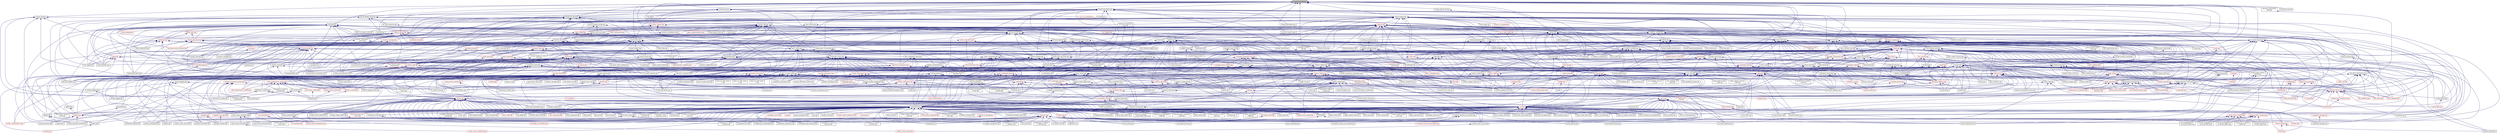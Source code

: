 digraph "thread_data_fwd.hpp"
{
  edge [fontname="Helvetica",fontsize="10",labelfontname="Helvetica",labelfontsize="10"];
  node [fontname="Helvetica",fontsize="10",shape=record];
  Node68 [label="thread_data_fwd.hpp",height=0.2,width=0.4,color="black", fillcolor="grey75", style="filled", fontcolor="black"];
  Node68 -> Node69 [dir="back",color="midnightblue",fontsize="10",style="solid",fontname="Helvetica"];
  Node69 [label="condition_variable.hpp",height=0.2,width=0.4,color="black", fillcolor="white", style="filled",URL="$d7/dbe/lcos_2local_2detail_2condition__variable_8hpp.html"];
  Node69 -> Node70 [dir="back",color="midnightblue",fontsize="10",style="solid",fontname="Helvetica"];
  Node70 [label="future_data.hpp",height=0.2,width=0.4,color="black", fillcolor="white", style="filled",URL="$d6/db9/future__data_8hpp.html"];
  Node70 -> Node71 [dir="back",color="midnightblue",fontsize="10",style="solid",fontname="Helvetica"];
  Node71 [label="promise_base.hpp",height=0.2,width=0.4,color="red", fillcolor="white", style="filled",URL="$d0/d70/promise__base_8hpp.html"];
  Node70 -> Node1160 [dir="back",color="midnightblue",fontsize="10",style="solid",fontname="Helvetica"];
  Node1160 [label="promise_lco.hpp",height=0.2,width=0.4,color="red", fillcolor="white", style="filled",URL="$db/d91/promise__lco_8hpp.html"];
  Node1160 -> Node71 [dir="back",color="midnightblue",fontsize="10",style="solid",fontname="Helvetica"];
  Node70 -> Node1162 [dir="back",color="midnightblue",fontsize="10",style="solid",fontname="Helvetica"];
  Node1162 [label="future.hpp",height=0.2,width=0.4,color="red", fillcolor="white", style="filled",URL="$d3/d11/lcos_2future_8hpp.html"];
  Node1162 -> Node80 [dir="back",color="midnightblue",fontsize="10",style="solid",fontname="Helvetica"];
  Node80 [label="heartbeat.cpp",height=0.2,width=0.4,color="black", fillcolor="white", style="filled",URL="$d8/d98/heartbeat_8cpp.html"];
  Node1162 -> Node214 [dir="back",color="midnightblue",fontsize="10",style="solid",fontname="Helvetica"];
  Node214 [label="throttle.hpp",height=0.2,width=0.4,color="black", fillcolor="white", style="filled",URL="$db/dc9/server_2throttle_8hpp.html"];
  Node214 -> Node213 [dir="back",color="midnightblue",fontsize="10",style="solid",fontname="Helvetica"];
  Node213 [label="throttle.cpp",height=0.2,width=0.4,color="black", fillcolor="white", style="filled",URL="$de/d56/server_2throttle_8cpp.html"];
  Node214 -> Node215 [dir="back",color="midnightblue",fontsize="10",style="solid",fontname="Helvetica"];
  Node215 [label="throttle.hpp",height=0.2,width=0.4,color="red", fillcolor="white", style="filled",URL="$d5/dec/stubs_2throttle_8hpp.html"];
  Node1162 -> Node215 [dir="back",color="midnightblue",fontsize="10",style="solid",fontname="Helvetica"];
  Node1162 -> Node1002 [dir="back",color="midnightblue",fontsize="10",style="solid",fontname="Helvetica"];
  Node1002 [label="component_storage.hpp",height=0.2,width=0.4,color="red", fillcolor="white", style="filled",URL="$d0/dd6/components_2component__storage_2component__storage_8hpp.html"];
  Node1002 -> Node1005 [dir="back",color="midnightblue",fontsize="10",style="solid",fontname="Helvetica"];
  Node1005 [label="component_storage.cpp",height=0.2,width=0.4,color="black", fillcolor="white", style="filled",URL="$d4/ddf/component__storage_8cpp.html"];
  Node1162 -> Node1105 [dir="back",color="midnightblue",fontsize="10",style="solid",fontname="Helvetica"];
  Node1105 [label="child.hpp",height=0.2,width=0.4,color="red", fillcolor="white", style="filled",URL="$d5/dcf/child_8hpp.html"];
  Node1162 -> Node1164 [dir="back",color="midnightblue",fontsize="10",style="solid",fontname="Helvetica"];
  Node1164 [label="target.hpp",height=0.2,width=0.4,color="red", fillcolor="white", style="filled",URL="$d7/dce/host_2target_8hpp.html"];
  Node1164 -> Node804 [dir="back",color="midnightblue",fontsize="10",style="solid",fontname="Helvetica"];
  Node804 [label="block_allocator.hpp",height=0.2,width=0.4,color="red", fillcolor="white", style="filled",URL="$d9/d7a/block__allocator_8hpp.html"];
  Node1164 -> Node1138 [dir="back",color="midnightblue",fontsize="10",style="solid",fontname="Helvetica"];
  Node1138 [label="get_host_targets.cpp",height=0.2,width=0.4,color="black", fillcolor="white", style="filled",URL="$d0/df4/get__host__targets_8cpp.html"];
  Node1164 -> Node1173 [dir="back",color="midnightblue",fontsize="10",style="solid",fontname="Helvetica"];
  Node1173 [label="host_target.cpp",height=0.2,width=0.4,color="black", fillcolor="white", style="filled",URL="$d1/de7/host__target_8cpp.html"];
  Node1164 -> Node1166 [dir="back",color="midnightblue",fontsize="10",style="solid",fontname="Helvetica"];
  Node1166 [label="numa_domains.cpp",height=0.2,width=0.4,color="black", fillcolor="white", style="filled",URL="$d1/d5a/numa__domains_8cpp.html"];
  Node1162 -> Node756 [dir="back",color="midnightblue",fontsize="10",style="solid",fontname="Helvetica"];
  Node756 [label="local_lcos.hpp",height=0.2,width=0.4,color="black", fillcolor="white", style="filled",URL="$db/d67/local__lcos_8hpp.html"];
  Node756 -> Node132 [dir="back",color="midnightblue",fontsize="10",style="solid",fontname="Helvetica"];
  Node132 [label="template_function_accumulator.hpp",height=0.2,width=0.4,color="black", fillcolor="white", style="filled",URL="$d7/da6/server_2template__function__accumulator_8hpp.html"];
  Node132 -> Node133 [dir="back",color="midnightblue",fontsize="10",style="solid",fontname="Helvetica"];
  Node133 [label="template_function_accumulator.cpp",height=0.2,width=0.4,color="black", fillcolor="white", style="filled",URL="$d5/d02/template__function__accumulator_8cpp.html"];
  Node132 -> Node134 [dir="back",color="midnightblue",fontsize="10",style="solid",fontname="Helvetica"];
  Node134 [label="template_function_accumulator.hpp",height=0.2,width=0.4,color="red", fillcolor="white", style="filled",URL="$d3/de9/template__function__accumulator_8hpp.html"];
  Node756 -> Node757 [dir="back",color="midnightblue",fontsize="10",style="solid",fontname="Helvetica"];
  Node757 [label="allgather_and_gate.hpp",height=0.2,width=0.4,color="red", fillcolor="white", style="filled",URL="$d9/dbb/allgather__and__gate_8hpp.html"];
  Node757 -> Node137 [dir="back",color="midnightblue",fontsize="10",style="solid",fontname="Helvetica"];
  Node137 [label="allgather_module.cpp",height=0.2,width=0.4,color="black", fillcolor="white", style="filled",URL="$df/de4/allgather__module_8cpp.html"];
  Node756 -> Node227 [dir="back",color="midnightblue",fontsize="10",style="solid",fontname="Helvetica"];
  Node227 [label="simple_central_tuplespace.hpp",height=0.2,width=0.4,color="red", fillcolor="white", style="filled",URL="$db/d69/server_2simple__central__tuplespace_8hpp.html"];
  Node756 -> Node74 [dir="back",color="midnightblue",fontsize="10",style="solid",fontname="Helvetica"];
  Node74 [label="lcos.hpp",height=0.2,width=0.4,color="red", fillcolor="white", style="filled",URL="$d5/deb/lcos_8hpp.html"];
  Node74 -> Node80 [dir="back",color="midnightblue",fontsize="10",style="solid",fontname="Helvetica"];
  Node74 -> Node81 [dir="back",color="midnightblue",fontsize="10",style="solid",fontname="Helvetica"];
  Node81 [label="hello_world_component.hpp",height=0.2,width=0.4,color="red", fillcolor="white", style="filled",URL="$df/df0/hello__world__component_8hpp.html"];
  Node74 -> Node91 [dir="back",color="midnightblue",fontsize="10",style="solid",fontname="Helvetica"];
  Node91 [label="stencil_iterator.hpp",height=0.2,width=0.4,color="red", fillcolor="white", style="filled",URL="$dc/d5c/server_2stencil__iterator_8hpp.html"];
  Node91 -> Node87 [dir="back",color="midnightblue",fontsize="10",style="solid",fontname="Helvetica"];
  Node87 [label="solver.hpp",height=0.2,width=0.4,color="red", fillcolor="white", style="filled",URL="$db/d9a/server_2solver_8hpp.html"];
  Node91 -> Node92 [dir="back",color="midnightblue",fontsize="10",style="solid",fontname="Helvetica"];
  Node92 [label="stencil_iterator.cpp",height=0.2,width=0.4,color="black", fillcolor="white", style="filled",URL="$d6/de1/server_2stencil__iterator_8cpp.html"];
  Node74 -> Node97 [dir="back",color="midnightblue",fontsize="10",style="solid",fontname="Helvetica"];
  Node97 [label="enumerate_threads.cpp",height=0.2,width=0.4,color="black", fillcolor="white", style="filled",URL="$d3/dd4/enumerate__threads_8cpp.html"];
  Node74 -> Node105 [dir="back",color="midnightblue",fontsize="10",style="solid",fontname="Helvetica"];
  Node105 [label="hello_world.cpp",height=0.2,width=0.4,color="black", fillcolor="white", style="filled",URL="$d0/d67/hello__world_8cpp.html"];
  Node74 -> Node106 [dir="back",color="midnightblue",fontsize="10",style="solid",fontname="Helvetica"];
  Node106 [label="latch_local.cpp",height=0.2,width=0.4,color="black", fillcolor="white", style="filled",URL="$dd/dd3/latch__local_8cpp.html"];
  Node74 -> Node107 [dir="back",color="midnightblue",fontsize="10",style="solid",fontname="Helvetica"];
  Node107 [label="latch_remote.cpp",height=0.2,width=0.4,color="black", fillcolor="white", style="filled",URL="$df/d59/latch__remote_8cpp.html"];
  Node74 -> Node109 [dir="back",color="midnightblue",fontsize="10",style="solid",fontname="Helvetica"];
  Node109 [label="pingpong.cpp",height=0.2,width=0.4,color="black", fillcolor="white", style="filled",URL="$dd/d4d/pingpong_8cpp.html"];
  Node74 -> Node112 [dir="back",color="midnightblue",fontsize="10",style="solid",fontname="Helvetica"];
  Node112 [label="sheneos_compare.cpp",height=0.2,width=0.4,color="black", fillcolor="white", style="filled",URL="$dc/d11/sheneos__compare_8cpp.html"];
  Node74 -> Node622 [dir="back",color="midnightblue",fontsize="10",style="solid",fontname="Helvetica"];
  Node622 [label="return_future_2847.cpp",height=0.2,width=0.4,color="black", fillcolor="white", style="filled",URL="$d3/dfe/return__future__2847_8cpp.html"];
  Node74 -> Node623 [dir="back",color="midnightblue",fontsize="10",style="solid",fontname="Helvetica"];
  Node623 [label="return_non_default\l_constructible_2847.cpp",height=0.2,width=0.4,color="black", fillcolor="white", style="filled",URL="$dc/d11/return__non__default__constructible__2847_8cpp.html"];
  Node74 -> Node269 [dir="back",color="midnightblue",fontsize="10",style="solid",fontname="Helvetica"];
  Node269 [label="duplicate_id_registration\l_1596.cpp",height=0.2,width=0.4,color="black", fillcolor="white", style="filled",URL="$db/d8d/duplicate__id__registration__1596_8cpp.html"];
  Node74 -> Node272 [dir="back",color="midnightblue",fontsize="10",style="solid",fontname="Helvetica"];
  Node272 [label="send_gid_keep_component\l_1624.cpp",height=0.2,width=0.4,color="black", fillcolor="white", style="filled",URL="$d9/d49/send__gid__keep__component__1624_8cpp.html"];
  Node74 -> Node624 [dir="back",color="midnightblue",fontsize="10",style="solid",fontname="Helvetica"];
  Node624 [label="async_action_1813.cpp",height=0.2,width=0.4,color="black", fillcolor="white", style="filled",URL="$db/de6/async__action__1813_8cpp.html"];
  Node74 -> Node319 [dir="back",color="midnightblue",fontsize="10",style="solid",fontname="Helvetica"];
  Node319 [label="shared_stated_leaked\l_1211.cpp",height=0.2,width=0.4,color="black", fillcolor="white", style="filled",URL="$dc/dce/shared__stated__leaked__1211_8cpp.html"];
  Node74 -> Node343 [dir="back",color="midnightblue",fontsize="10",style="solid",fontname="Helvetica"];
  Node343 [label="thread_pool_executor\l_1114.cpp",height=0.2,width=0.4,color="black", fillcolor="white", style="filled",URL="$d8/d63/thread__pool__executor__1114_8cpp.html"];
  Node74 -> Node639 [dir="back",color="midnightblue",fontsize="10",style="solid",fontname="Helvetica"];
  Node639 [label="return_future.cpp",height=0.2,width=0.4,color="black", fillcolor="white", style="filled",URL="$d4/dbe/return__future_8cpp.html"];
  Node74 -> Node640 [dir="back",color="midnightblue",fontsize="10",style="solid",fontname="Helvetica"];
  Node640 [label="find_clients_from_prefix.cpp",height=0.2,width=0.4,color="black", fillcolor="white", style="filled",URL="$dc/d15/find__clients__from__prefix_8cpp.html"];
  Node74 -> Node641 [dir="back",color="midnightblue",fontsize="10",style="solid",fontname="Helvetica"];
  Node641 [label="find_ids_from_prefix.cpp",height=0.2,width=0.4,color="black", fillcolor="white", style="filled",URL="$dc/df3/find__ids__from__prefix_8cpp.html"];
  Node74 -> Node642 [dir="back",color="midnightblue",fontsize="10",style="solid",fontname="Helvetica"];
  Node642 [label="get_colocation_id.cpp",height=0.2,width=0.4,color="black", fillcolor="white", style="filled",URL="$dd/d0d/get__colocation__id_8cpp.html"];
  Node74 -> Node644 [dir="back",color="midnightblue",fontsize="10",style="solid",fontname="Helvetica"];
  Node644 [label="action_invoke_no_more\l_than.cpp",height=0.2,width=0.4,color="black", fillcolor="white", style="filled",URL="$db/d8a/action__invoke__no__more__than_8cpp.html"];
  Node74 -> Node645 [dir="back",color="midnightblue",fontsize="10",style="solid",fontname="Helvetica"];
  Node645 [label="migrate_component.cpp",height=0.2,width=0.4,color="black", fillcolor="white", style="filled",URL="$dc/d78/migrate__component_8cpp.html"];
  Node74 -> Node646 [dir="back",color="midnightblue",fontsize="10",style="solid",fontname="Helvetica"];
  Node646 [label="apply_colocated.cpp",height=0.2,width=0.4,color="black", fillcolor="white", style="filled",URL="$d5/dd3/apply__colocated_8cpp.html"];
  Node74 -> Node650 [dir="back",color="midnightblue",fontsize="10",style="solid",fontname="Helvetica"];
  Node650 [label="apply_remote.cpp",height=0.2,width=0.4,color="black", fillcolor="white", style="filled",URL="$d9/d40/apply__remote_8cpp.html"];
  Node74 -> Node651 [dir="back",color="midnightblue",fontsize="10",style="solid",fontname="Helvetica"];
  Node651 [label="apply_remote_client.cpp",height=0.2,width=0.4,color="black", fillcolor="white", style="filled",URL="$d9/def/apply__remote__client_8cpp.html"];
  Node74 -> Node652 [dir="back",color="midnightblue",fontsize="10",style="solid",fontname="Helvetica"];
  Node652 [label="async_cb_colocated.cpp",height=0.2,width=0.4,color="black", fillcolor="white", style="filled",URL="$d7/d7f/async__cb__colocated_8cpp.html"];
  Node74 -> Node653 [dir="back",color="midnightblue",fontsize="10",style="solid",fontname="Helvetica"];
  Node653 [label="async_cb_remote.cpp",height=0.2,width=0.4,color="black", fillcolor="white", style="filled",URL="$da/d88/async__cb__remote_8cpp.html"];
  Node74 -> Node654 [dir="back",color="midnightblue",fontsize="10",style="solid",fontname="Helvetica"];
  Node654 [label="async_cb_remote_client.cpp",height=0.2,width=0.4,color="black", fillcolor="white", style="filled",URL="$d2/d31/async__cb__remote__client_8cpp.html"];
  Node74 -> Node657 [dir="back",color="midnightblue",fontsize="10",style="solid",fontname="Helvetica"];
  Node657 [label="async_continue_cb_colocated.cpp",height=0.2,width=0.4,color="black", fillcolor="white", style="filled",URL="$dd/dce/async__continue__cb__colocated_8cpp.html"];
  Node74 -> Node661 [dir="back",color="midnightblue",fontsize="10",style="solid",fontname="Helvetica"];
  Node661 [label="async_remote.cpp",height=0.2,width=0.4,color="black", fillcolor="white", style="filled",URL="$dd/dd8/async__remote_8cpp.html"];
  Node74 -> Node662 [dir="back",color="midnightblue",fontsize="10",style="solid",fontname="Helvetica"];
  Node662 [label="async_remote_client.cpp",height=0.2,width=0.4,color="black", fillcolor="white", style="filled",URL="$d6/d49/async__remote__client_8cpp.html"];
  Node74 -> Node665 [dir="back",color="midnightblue",fontsize="10",style="solid",fontname="Helvetica"];
  Node665 [label="channel.cpp",height=0.2,width=0.4,color="black", fillcolor="white", style="filled",URL="$dd/d5f/channel_8cpp.html"];
  Node74 -> Node667 [dir="back",color="midnightblue",fontsize="10",style="solid",fontname="Helvetica"];
  Node667 [label="client_then.cpp",height=0.2,width=0.4,color="black", fillcolor="white", style="filled",URL="$d1/d5a/client__then_8cpp.html"];
  Node74 -> Node674 [dir="back",color="midnightblue",fontsize="10",style="solid",fontname="Helvetica"];
  Node674 [label="local_latch.cpp",height=0.2,width=0.4,color="black", fillcolor="white", style="filled",URL="$d4/db4/local__latch_8cpp.html"];
  Node74 -> Node679 [dir="back",color="midnightblue",fontsize="10",style="solid",fontname="Helvetica"];
  Node679 [label="packaged_action.cpp",height=0.2,width=0.4,color="black", fillcolor="white", style="filled",URL="$d3/d63/packaged__action_8cpp.html"];
  Node74 -> Node684 [dir="back",color="midnightblue",fontsize="10",style="solid",fontname="Helvetica"];
  Node684 [label="shared_mutex1.cpp",height=0.2,width=0.4,color="black", fillcolor="white", style="filled",URL="$d8/d57/shared__mutex1_8cpp.html"];
  Node74 -> Node685 [dir="back",color="midnightblue",fontsize="10",style="solid",fontname="Helvetica"];
  Node685 [label="shared_mutex2.cpp",height=0.2,width=0.4,color="black", fillcolor="white", style="filled",URL="$d1/d40/shared__mutex2_8cpp.html"];
  Node74 -> Node697 [dir="back",color="midnightblue",fontsize="10",style="solid",fontname="Helvetica"];
  Node697 [label="thread_affinity.cpp",height=0.2,width=0.4,color="black", fillcolor="white", style="filled",URL="$da/dce/thread__affinity_8cpp.html"];
  Node756 -> Node309 [dir="back",color="midnightblue",fontsize="10",style="solid",fontname="Helvetica"];
  Node309 [label="ignore_while_locked\l_1485.cpp",height=0.2,width=0.4,color="black", fillcolor="white", style="filled",URL="$db/d24/ignore__while__locked__1485_8cpp.html"];
  Node756 -> Node316 [dir="back",color="midnightblue",fontsize="10",style="solid",fontname="Helvetica"];
  Node316 [label="safely_destroy_promise\l_1481.cpp",height=0.2,width=0.4,color="black", fillcolor="white", style="filled",URL="$dd/d62/safely__destroy__promise__1481_8cpp.html"];
  Node756 -> Node382 [dir="back",color="midnightblue",fontsize="10",style="solid",fontname="Helvetica"];
  Node382 [label="await.cpp",height=0.2,width=0.4,color="black", fillcolor="white", style="filled",URL="$d6/d41/await_8cpp.html"];
  Node756 -> Node390 [dir="back",color="midnightblue",fontsize="10",style="solid",fontname="Helvetica"];
  Node390 [label="local_barrier.cpp",height=0.2,width=0.4,color="black", fillcolor="white", style="filled",URL="$d2/db4/tests_2unit_2lcos_2local__barrier_8cpp.html"];
  Node756 -> Node391 [dir="back",color="midnightblue",fontsize="10",style="solid",fontname="Helvetica"];
  Node391 [label="local_dataflow.cpp",height=0.2,width=0.4,color="black", fillcolor="white", style="filled",URL="$d9/d92/local__dataflow_8cpp.html"];
  Node756 -> Node392 [dir="back",color="midnightblue",fontsize="10",style="solid",fontname="Helvetica"];
  Node392 [label="local_dataflow_executor.cpp",height=0.2,width=0.4,color="black", fillcolor="white", style="filled",URL="$d2/d73/local__dataflow__executor_8cpp.html"];
  Node756 -> Node393 [dir="back",color="midnightblue",fontsize="10",style="solid",fontname="Helvetica"];
  Node393 [label="local_dataflow_executor\l_v1.cpp",height=0.2,width=0.4,color="black", fillcolor="white", style="filled",URL="$df/d49/local__dataflow__executor__v1_8cpp.html"];
  Node756 -> Node394 [dir="back",color="midnightblue",fontsize="10",style="solid",fontname="Helvetica"];
  Node394 [label="local_dataflow_std\l_array.cpp",height=0.2,width=0.4,color="black", fillcolor="white", style="filled",URL="$db/dcb/local__dataflow__std__array_8cpp.html"];
  Node756 -> Node674 [dir="back",color="midnightblue",fontsize="10",style="solid",fontname="Helvetica"];
  Node1162 -> Node1149 [dir="back",color="midnightblue",fontsize="10",style="solid",fontname="Helvetica"];
  Node1149 [label="async.hpp",height=0.2,width=0.4,color="red", fillcolor="white", style="filled",URL="$d1/da1/lcos_2async_8hpp.html"];
  Node1149 -> Node704 [dir="back",color="midnightblue",fontsize="10",style="solid",fontname="Helvetica"];
  Node704 [label="async.hpp",height=0.2,width=0.4,color="black", fillcolor="white", style="filled",URL="$d5/d2c/async_8hpp.html"];
  Node704 -> Node92 [dir="back",color="midnightblue",fontsize="10",style="solid",fontname="Helvetica"];
  Node704 -> Node705 [dir="back",color="midnightblue",fontsize="10",style="solid",fontname="Helvetica"];
  Node705 [label="apply.hpp",height=0.2,width=0.4,color="red", fillcolor="white", style="filled",URL="$d7/d4c/apply_8hpp.html"];
  Node705 -> Node707 [dir="back",color="midnightblue",fontsize="10",style="solid",fontname="Helvetica"];
  Node707 [label="ostream.hpp",height=0.2,width=0.4,color="red", fillcolor="white", style="filled",URL="$d1/d38/ostream_8hpp.html"];
  Node707 -> Node741 [dir="back",color="midnightblue",fontsize="10",style="solid",fontname="Helvetica"];
  Node741 [label="component_module.cpp",height=0.2,width=0.4,color="black", fillcolor="white", style="filled",URL="$da/d41/iostreams_2component__module_8cpp.html"];
  Node707 -> Node742 [dir="back",color="midnightblue",fontsize="10",style="solid",fontname="Helvetica"];
  Node742 [label="standard_streams.cpp",height=0.2,width=0.4,color="black", fillcolor="white", style="filled",URL="$da/d60/standard__streams_8cpp.html"];
  Node705 -> Node747 [dir="back",color="midnightblue",fontsize="10",style="solid",fontname="Helvetica"];
  Node747 [label="dataflow.hpp",height=0.2,width=0.4,color="red", fillcolor="white", style="filled",URL="$db/d03/lcos_2dataflow_8hpp.html"];
  Node747 -> Node1026 [dir="back",color="midnightblue",fontsize="10",style="solid",fontname="Helvetica"];
  Node1026 [label="dataflow.hpp",height=0.2,width=0.4,color="red", fillcolor="white", style="filled",URL="$d8/de2/lcos_2local_2dataflow_8hpp.html"];
  Node747 -> Node919 [dir="back",color="midnightblue",fontsize="10",style="solid",fontname="Helvetica"];
  Node919 [label="partition.hpp",height=0.2,width=0.4,color="red", fillcolor="white", style="filled",URL="$db/d01/hpx_2parallel_2algorithms_2partition_8hpp.html"];
  Node705 -> Node1049 [dir="back",color="midnightblue",fontsize="10",style="solid",fontname="Helvetica"];
  Node1049 [label="parallel_executor.hpp",height=0.2,width=0.4,color="red", fillcolor="white", style="filled",URL="$d8/d39/parallel__executor_8hpp.html"];
  Node1049 -> Node1050 [dir="back",color="midnightblue",fontsize="10",style="solid",fontname="Helvetica"];
  Node1050 [label="execution_policy.hpp",height=0.2,width=0.4,color="red", fillcolor="white", style="filled",URL="$d4/d36/execution__policy_8hpp.html"];
  Node1050 -> Node804 [dir="back",color="midnightblue",fontsize="10",style="solid",fontname="Helvetica"];
  Node1050 -> Node1055 [dir="back",color="midnightblue",fontsize="10",style="solid",fontname="Helvetica"];
  Node1055 [label="spmd_block.hpp",height=0.2,width=0.4,color="black", fillcolor="white", style="filled",URL="$d7/d72/lcos_2local_2spmd__block_8hpp.html"];
  Node1055 -> Node1056 [dir="back",color="midnightblue",fontsize="10",style="solid",fontname="Helvetica"];
  Node1056 [label="spmd_block.hpp",height=0.2,width=0.4,color="red", fillcolor="white", style="filled",URL="$d0/d37/parallel_2spmd__block_8hpp.html"];
  Node1050 -> Node802 [dir="back",color="midnightblue",fontsize="10",style="solid",fontname="Helvetica"];
  Node802 [label="set_operation.hpp",height=0.2,width=0.4,color="red", fillcolor="white", style="filled",URL="$dc/d52/set__operation_8hpp.html"];
  Node1050 -> Node878 [dir="back",color="midnightblue",fontsize="10",style="solid",fontname="Helvetica"];
  Node878 [label="for_loop.hpp",height=0.2,width=0.4,color="red", fillcolor="white", style="filled",URL="$de/dee/for__loop_8hpp.html"];
  Node1050 -> Node886 [dir="back",color="midnightblue",fontsize="10",style="solid",fontname="Helvetica"];
  Node886 [label="is_heap.hpp",height=0.2,width=0.4,color="red", fillcolor="white", style="filled",URL="$df/d5d/algorithms_2is__heap_8hpp.html"];
  Node1050 -> Node919 [dir="back",color="midnightblue",fontsize="10",style="solid",fontname="Helvetica"];
  Node1050 -> Node1064 [dir="back",color="midnightblue",fontsize="10",style="solid",fontname="Helvetica"];
  Node1064 [label="timed_executors.hpp",height=0.2,width=0.4,color="red", fillcolor="white", style="filled",URL="$da/d91/timed__executors_8hpp.html"];
  Node1050 -> Node1062 [dir="back",color="midnightblue",fontsize="10",style="solid",fontname="Helvetica"];
  Node1062 [label="dispatch.hpp",height=0.2,width=0.4,color="red", fillcolor="white", style="filled",URL="$d6/dc5/segmented__algorithms_2detail_2dispatch_8hpp.html"];
  Node1050 -> Node1056 [dir="back",color="midnightblue",fontsize="10",style="solid",fontname="Helvetica"];
  Node1050 -> Node780 [dir="back",color="midnightblue",fontsize="10",style="solid",fontname="Helvetica"];
  Node780 [label="task_block.hpp",height=0.2,width=0.4,color="red", fillcolor="white", style="filled",URL="$de/db7/task__block_8hpp.html"];
  Node1050 -> Node1079 [dir="back",color="midnightblue",fontsize="10",style="solid",fontname="Helvetica"];
  Node1079 [label="handle_local_exceptions.hpp",height=0.2,width=0.4,color="red", fillcolor="white", style="filled",URL="$dc/df9/handle__local__exceptions_8hpp.html"];
  Node1079 -> Node919 [dir="back",color="midnightblue",fontsize="10",style="solid",fontname="Helvetica"];
  Node1050 -> Node834 [dir="back",color="midnightblue",fontsize="10",style="solid",fontname="Helvetica"];
  Node834 [label="numa_allocator.hpp",height=0.2,width=0.4,color="red", fillcolor="white", style="filled",URL="$d7/df0/numa__allocator_8hpp.html"];
  Node1049 -> Node1064 [dir="back",color="midnightblue",fontsize="10",style="solid",fontname="Helvetica"];
  Node705 -> Node1081 [dir="back",color="midnightblue",fontsize="10",style="solid",fontname="Helvetica"];
  Node1081 [label="sequenced_executor.hpp",height=0.2,width=0.4,color="red", fillcolor="white", style="filled",URL="$d2/dea/sequenced__executor_8hpp.html"];
  Node1081 -> Node1050 [dir="back",color="midnightblue",fontsize="10",style="solid",fontname="Helvetica"];
  Node1081 -> Node1064 [dir="back",color="midnightblue",fontsize="10",style="solid",fontname="Helvetica"];
  Node705 -> Node1082 [dir="back",color="midnightblue",fontsize="10",style="solid",fontname="Helvetica"];
  Node1082 [label="thread_execution.hpp",height=0.2,width=0.4,color="red", fillcolor="white", style="filled",URL="$da/d8f/thread__execution_8hpp.html"];
  Node1082 -> Node1066 [dir="back",color="midnightblue",fontsize="10",style="solid",fontname="Helvetica"];
  Node1066 [label="execution.hpp",height=0.2,width=0.4,color="red", fillcolor="white", style="filled",URL="$d7/d7f/execution_8hpp.html"];
  Node1082 -> Node1070 [dir="back",color="midnightblue",fontsize="10",style="solid",fontname="Helvetica"];
  Node1070 [label="default_executor.hpp",height=0.2,width=0.4,color="red", fillcolor="white", style="filled",URL="$dc/df1/parallel_2executors_2default__executor_8hpp.html"];
  Node1082 -> Node1073 [dir="back",color="midnightblue",fontsize="10",style="solid",fontname="Helvetica"];
  Node1073 [label="this_thread_executors.hpp",height=0.2,width=0.4,color="red", fillcolor="white", style="filled",URL="$da/d68/parallel_2executors_2this__thread__executors_8hpp.html"];
  Node1082 -> Node1074 [dir="back",color="midnightblue",fontsize="10",style="solid",fontname="Helvetica"];
  Node1074 [label="thread_pool_attached\l_executors.hpp",height=0.2,width=0.4,color="red", fillcolor="white", style="filled",URL="$d8/d41/parallel_2executors_2thread__pool__attached__executors_8hpp.html"];
  Node1082 -> Node1076 [dir="back",color="midnightblue",fontsize="10",style="solid",fontname="Helvetica"];
  Node1076 [label="thread_pool_executors.hpp",height=0.2,width=0.4,color="red", fillcolor="white", style="filled",URL="$d7/dc4/parallel_2executors_2thread__pool__executors_8hpp.html"];
  Node1082 -> Node1077 [dir="back",color="midnightblue",fontsize="10",style="solid",fontname="Helvetica"];
  Node1077 [label="thread_pool_os_executors.hpp",height=0.2,width=0.4,color="red", fillcolor="white", style="filled",URL="$d7/dab/parallel_2executors_2thread__pool__os__executors_8hpp.html"];
  Node705 -> Node1045 [dir="back",color="midnightblue",fontsize="10",style="solid",fontname="Helvetica"];
  Node1045 [label="hpx_init.cpp",height=0.2,width=0.4,color="black", fillcolor="white", style="filled",URL="$d6/dfa/hpx__init_8cpp.html"];
  Node705 -> Node1096 [dir="back",color="midnightblue",fontsize="10",style="solid",fontname="Helvetica"];
  Node1096 [label="performance_counter\l_stub.cpp",height=0.2,width=0.4,color="black", fillcolor="white", style="filled",URL="$df/db0/performance__counter__stub_8cpp.html"];
  Node705 -> Node1098 [dir="back",color="midnightblue",fontsize="10",style="solid",fontname="Helvetica"];
  Node1098 [label="primary_namespace.cpp",height=0.2,width=0.4,color="black", fillcolor="white", style="filled",URL="$d3/dfe/primary__namespace_8cpp.html"];
  Node705 -> Node1099 [dir="back",color="midnightblue",fontsize="10",style="solid",fontname="Helvetica"];
  Node1099 [label="runtime_support_server.cpp",height=0.2,width=0.4,color="black", fillcolor="white", style="filled",URL="$de/d5c/runtime__support__server_8cpp.html"];
  Node705 -> Node1100 [dir="back",color="midnightblue",fontsize="10",style="solid",fontname="Helvetica"];
  Node1100 [label="memory_block_stubs.cpp",height=0.2,width=0.4,color="black", fillcolor="white", style="filled",URL="$d2/df8/memory__block__stubs_8cpp.html"];
  Node705 -> Node1101 [dir="back",color="midnightblue",fontsize="10",style="solid",fontname="Helvetica"];
  Node1101 [label="memory_stub.cpp",height=0.2,width=0.4,color="black", fillcolor="white", style="filled",URL="$de/ddf/memory__stub_8cpp.html"];
  Node705 -> Node1102 [dir="back",color="midnightblue",fontsize="10",style="solid",fontname="Helvetica"];
  Node1102 [label="runtime_support_stubs.cpp",height=0.2,width=0.4,color="black", fillcolor="white", style="filled",URL="$d8/d9f/runtime__support__stubs_8cpp.html"];
  Node705 -> Node1103 [dir="back",color="midnightblue",fontsize="10",style="solid",fontname="Helvetica"];
  Node1103 [label="get_locality_name.cpp",height=0.2,width=0.4,color="black", fillcolor="white", style="filled",URL="$da/d6f/get__locality__name_8cpp.html"];
  Node705 -> Node1104 [dir="back",color="midnightblue",fontsize="10",style="solid",fontname="Helvetica"];
  Node1104 [label="trigger_lco.cpp",height=0.2,width=0.4,color="black", fillcolor="white", style="filled",URL="$d4/dec/trigger__lco_8cpp.html"];
  Node705 -> Node684 [dir="back",color="midnightblue",fontsize="10",style="solid",fontname="Helvetica"];
  Node705 -> Node685 [dir="back",color="midnightblue",fontsize="10",style="solid",fontname="Helvetica"];
  Node704 -> Node995 [dir="back",color="midnightblue",fontsize="10",style="solid",fontname="Helvetica"];
  Node995 [label="partitioned_vector\l_impl.hpp",height=0.2,width=0.4,color="red", fillcolor="white", style="filled",URL="$d0/db1/partitioned__vector__impl_8hpp.html"];
  Node704 -> Node707 [dir="back",color="midnightblue",fontsize="10",style="solid",fontname="Helvetica"];
  Node704 -> Node1105 [dir="back",color="midnightblue",fontsize="10",style="solid",fontname="Helvetica"];
  Node704 -> Node1106 [dir="back",color="midnightblue",fontsize="10",style="solid",fontname="Helvetica"];
  Node1106 [label="async.hpp",height=0.2,width=0.4,color="red", fillcolor="white", style="filled",URL="$d4/d59/include_2async_8hpp.html"];
  Node1106 -> Node162 [dir="back",color="midnightblue",fontsize="10",style="solid",fontname="Helvetica"];
  Node162 [label="nqueen.hpp",height=0.2,width=0.4,color="black", fillcolor="white", style="filled",URL="$da/dfd/stubs_2nqueen_8hpp.html"];
  Node162 -> Node163 [dir="back",color="midnightblue",fontsize="10",style="solid",fontname="Helvetica"];
  Node163 [label="nqueen.hpp",height=0.2,width=0.4,color="red", fillcolor="white", style="filled",URL="$d0/d07/nqueen_8hpp.html"];
  Node1106 -> Node717 [dir="back",color="midnightblue",fontsize="10",style="solid",fontname="Helvetica"];
  Node717 [label="1d_wave_equation.cpp",height=0.2,width=0.4,color="black", fillcolor="white", style="filled",URL="$da/dab/1d__wave__equation_8cpp.html"];
  Node1106 -> Node175 [dir="back",color="midnightblue",fontsize="10",style="solid",fontname="Helvetica"];
  Node175 [label="factorial.cpp",height=0.2,width=0.4,color="black", fillcolor="white", style="filled",URL="$d9/d00/factorial_8cpp.html"];
  Node1106 -> Node182 [dir="back",color="midnightblue",fontsize="10",style="solid",fontname="Helvetica"];
  Node182 [label="quicksort.cpp",height=0.2,width=0.4,color="black", fillcolor="white", style="filled",URL="$d3/d1e/quicksort_8cpp.html"];
  Node1106 -> Node192 [dir="back",color="midnightblue",fontsize="10",style="solid",fontname="Helvetica"];
  Node192 [label="random_mem_access.hpp",height=0.2,width=0.4,color="black", fillcolor="white", style="filled",URL="$d3/d32/stubs_2random__mem__access_8hpp.html"];
  Node192 -> Node193 [dir="back",color="midnightblue",fontsize="10",style="solid",fontname="Helvetica"];
  Node193 [label="random_mem_access.hpp",height=0.2,width=0.4,color="red", fillcolor="white", style="filled",URL="$db/de8/random__mem__access_8hpp.html"];
  Node1106 -> Node74 [dir="back",color="midnightblue",fontsize="10",style="solid",fontname="Helvetica"];
  Node1106 -> Node730 [dir="back",color="midnightblue",fontsize="10",style="solid",fontname="Helvetica"];
  Node730 [label="future_overhead.cpp",height=0.2,width=0.4,color="black", fillcolor="white", style="filled",URL="$d3/d79/future__overhead_8cpp.html"];
  Node1106 -> Node732 [dir="back",color="midnightblue",fontsize="10",style="solid",fontname="Helvetica"];
  Node732 [label="spinlock_overhead1.cpp",height=0.2,width=0.4,color="black", fillcolor="white", style="filled",URL="$d0/d32/spinlock__overhead1_8cpp.html"];
  Node1106 -> Node733 [dir="back",color="midnightblue",fontsize="10",style="solid",fontname="Helvetica"];
  Node733 [label="spinlock_overhead2.cpp",height=0.2,width=0.4,color="black", fillcolor="white", style="filled",URL="$de/d55/spinlock__overhead2_8cpp.html"];
  Node1106 -> Node958 [dir="back",color="midnightblue",fontsize="10",style="solid",fontname="Helvetica"];
  Node958 [label="create_n_components\l_2323.cpp",height=0.2,width=0.4,color="black", fillcolor="white", style="filled",URL="$d9/d8c/create__n__components__2323_8cpp.html"];
  Node1106 -> Node624 [dir="back",color="midnightblue",fontsize="10",style="solid",fontname="Helvetica"];
  Node1106 -> Node355 [dir="back",color="midnightblue",fontsize="10",style="solid",fontname="Helvetica"];
  Node355 [label="credit_exhaustion.cpp",height=0.2,width=0.4,color="black", fillcolor="white", style="filled",URL="$d6/d80/credit__exhaustion_8cpp.html"];
  Node1106 -> Node640 [dir="back",color="midnightblue",fontsize="10",style="solid",fontname="Helvetica"];
  Node1106 -> Node641 [dir="back",color="midnightblue",fontsize="10",style="solid",fontname="Helvetica"];
  Node1106 -> Node642 [dir="back",color="midnightblue",fontsize="10",style="solid",fontname="Helvetica"];
  Node1106 -> Node967 [dir="back",color="midnightblue",fontsize="10",style="solid",fontname="Helvetica"];
  Node967 [label="distribution_policy\l_executor.cpp",height=0.2,width=0.4,color="black", fillcolor="white", style="filled",URL="$da/d92/distribution__policy__executor_8cpp.html"];
  Node1106 -> Node968 [dir="back",color="midnightblue",fontsize="10",style="solid",fontname="Helvetica"];
  Node968 [label="distribution_policy\l_executor_v1.cpp",height=0.2,width=0.4,color="black", fillcolor="white", style="filled",URL="$dd/d43/distribution__policy__executor__v1_8cpp.html"];
  Node1106 -> Node652 [dir="back",color="midnightblue",fontsize="10",style="solid",fontname="Helvetica"];
  Node1106 -> Node653 [dir="back",color="midnightblue",fontsize="10",style="solid",fontname="Helvetica"];
  Node1106 -> Node654 [dir="back",color="midnightblue",fontsize="10",style="solid",fontname="Helvetica"];
  Node1106 -> Node657 [dir="back",color="midnightblue",fontsize="10",style="solid",fontname="Helvetica"];
  Node1106 -> Node661 [dir="back",color="midnightblue",fontsize="10",style="solid",fontname="Helvetica"];
  Node1106 -> Node662 [dir="back",color="midnightblue",fontsize="10",style="solid",fontname="Helvetica"];
  Node1106 -> Node382 [dir="back",color="midnightblue",fontsize="10",style="solid",fontname="Helvetica"];
  Node704 -> Node886 [dir="back",color="midnightblue",fontsize="10",style="solid",fontname="Helvetica"];
  Node704 -> Node919 [dir="back",color="midnightblue",fontsize="10",style="solid",fontname="Helvetica"];
  Node704 -> Node1049 [dir="back",color="midnightblue",fontsize="10",style="solid",fontname="Helvetica"];
  Node704 -> Node1081 [dir="back",color="midnightblue",fontsize="10",style="solid",fontname="Helvetica"];
  Node704 -> Node1082 [dir="back",color="midnightblue",fontsize="10",style="solid",fontname="Helvetica"];
  Node704 -> Node780 [dir="back",color="midnightblue",fontsize="10",style="solid",fontname="Helvetica"];
  Node704 -> Node1079 [dir="back",color="midnightblue",fontsize="10",style="solid",fontname="Helvetica"];
  Node704 -> Node1114 [dir="back",color="midnightblue",fontsize="10",style="solid",fontname="Helvetica"];
  Node1114 [label="memory_block.hpp",height=0.2,width=0.4,color="black", fillcolor="white", style="filled",URL="$d2/d7e/stubs_2memory__block_8hpp.html"];
  Node1114 -> Node1115 [dir="back",color="midnightblue",fontsize="10",style="solid",fontname="Helvetica"];
  Node1115 [label="memory_block.hpp",height=0.2,width=0.4,color="black", fillcolor="white", style="filled",URL="$d6/d1f/memory__block_8hpp.html"];
  Node1115 -> Node926 [dir="back",color="midnightblue",fontsize="10",style="solid",fontname="Helvetica"];
  Node926 [label="components.hpp",height=0.2,width=0.4,color="black", fillcolor="white", style="filled",URL="$d2/d8d/components_8hpp.html"];
  Node926 -> Node129 [dir="back",color="midnightblue",fontsize="10",style="solid",fontname="Helvetica"];
  Node129 [label="accumulator.hpp",height=0.2,width=0.4,color="red", fillcolor="white", style="filled",URL="$d4/d9d/server_2accumulator_8hpp.html"];
  Node129 -> Node130 [dir="back",color="midnightblue",fontsize="10",style="solid",fontname="Helvetica"];
  Node130 [label="accumulator.hpp",height=0.2,width=0.4,color="red", fillcolor="white", style="filled",URL="$d8/d5e/accumulator_8hpp.html"];
  Node926 -> Node130 [dir="back",color="midnightblue",fontsize="10",style="solid",fontname="Helvetica"];
  Node926 -> Node927 [dir="back",color="midnightblue",fontsize="10",style="solid",fontname="Helvetica"];
  Node927 [label="template_accumulator.hpp",height=0.2,width=0.4,color="black", fillcolor="white", style="filled",URL="$d0/d3f/server_2template__accumulator_8hpp.html"];
  Node927 -> Node928 [dir="back",color="midnightblue",fontsize="10",style="solid",fontname="Helvetica"];
  Node928 [label="template_accumulator.hpp",height=0.2,width=0.4,color="red", fillcolor="white", style="filled",URL="$dd/da9/template__accumulator_8hpp.html"];
  Node926 -> Node132 [dir="back",color="midnightblue",fontsize="10",style="solid",fontname="Helvetica"];
  Node926 -> Node928 [dir="back",color="midnightblue",fontsize="10",style="solid",fontname="Helvetica"];
  Node926 -> Node133 [dir="back",color="midnightblue",fontsize="10",style="solid",fontname="Helvetica"];
  Node926 -> Node134 [dir="back",color="midnightblue",fontsize="10",style="solid",fontname="Helvetica"];
  Node926 -> Node137 [dir="back",color="midnightblue",fontsize="10",style="solid",fontname="Helvetica"];
  Node926 -> Node930 [dir="back",color="midnightblue",fontsize="10",style="solid",fontname="Helvetica"];
  Node930 [label="allgather.hpp",height=0.2,width=0.4,color="red", fillcolor="white", style="filled",URL="$d4/d4a/allgather_8hpp.html"];
  Node930 -> Node137 [dir="back",color="midnightblue",fontsize="10",style="solid",fontname="Helvetica"];
  Node926 -> Node757 [dir="back",color="midnightblue",fontsize="10",style="solid",fontname="Helvetica"];
  Node926 -> Node142 [dir="back",color="midnightblue",fontsize="10",style="solid",fontname="Helvetica"];
  Node142 [label="cancelable_action.cpp",height=0.2,width=0.4,color="black", fillcolor="white", style="filled",URL="$d5/d0c/cancelable__action_8cpp.html"];
  Node926 -> Node143 [dir="back",color="midnightblue",fontsize="10",style="solid",fontname="Helvetica"];
  Node143 [label="cancelable_action.hpp",height=0.2,width=0.4,color="red", fillcolor="white", style="filled",URL="$d5/d4d/server_2cancelable__action_8hpp.html"];
  Node143 -> Node142 [dir="back",color="midnightblue",fontsize="10",style="solid",fontname="Helvetica"];
  Node926 -> Node145 [dir="back",color="midnightblue",fontsize="10",style="solid",fontname="Helvetica"];
  Node145 [label="cancelable_action.hpp",height=0.2,width=0.4,color="red", fillcolor="white", style="filled",URL="$d6/d28/cancelable__action_8hpp.html"];
  Node926 -> Node81 [dir="back",color="midnightblue",fontsize="10",style="solid",fontname="Helvetica"];
  Node926 -> Node931 [dir="back",color="midnightblue",fontsize="10",style="solid",fontname="Helvetica"];
  Node931 [label="row.hpp",height=0.2,width=0.4,color="red", fillcolor="white", style="filled",URL="$de/d74/server_2row_8hpp.html"];
  Node926 -> Node91 [dir="back",color="midnightblue",fontsize="10",style="solid",fontname="Helvetica"];
  Node926 -> Node87 [dir="back",color="midnightblue",fontsize="10",style="solid",fontname="Helvetica"];
  Node926 -> Node932 [dir="back",color="midnightblue",fontsize="10",style="solid",fontname="Helvetica"];
  Node932 [label="jacobi_component.cpp",height=0.2,width=0.4,color="black", fillcolor="white", style="filled",URL="$d1/d25/jacobi__component_8cpp.html"];
  Node926 -> Node161 [dir="back",color="midnightblue",fontsize="10",style="solid",fontname="Helvetica"];
  Node161 [label="nqueen.hpp",height=0.2,width=0.4,color="black", fillcolor="white", style="filled",URL="$de/d58/server_2nqueen_8hpp.html"];
  Node161 -> Node160 [dir="back",color="midnightblue",fontsize="10",style="solid",fontname="Helvetica"];
  Node160 [label="nqueen.cpp",height=0.2,width=0.4,color="black", fillcolor="white", style="filled",URL="$db/dca/nqueen_8cpp.html"];
  Node161 -> Node162 [dir="back",color="midnightblue",fontsize="10",style="solid",fontname="Helvetica"];
  Node926 -> Node165 [dir="back",color="midnightblue",fontsize="10",style="solid",fontname="Helvetica"];
  Node165 [label="sine.cpp",height=0.2,width=0.4,color="black", fillcolor="white", style="filled",URL="$d3/d0d/server_2sine_8cpp.html"];
  Node926 -> Node720 [dir="back",color="midnightblue",fontsize="10",style="solid",fontname="Helvetica"];
  Node720 [label="component_ctors.cpp",height=0.2,width=0.4,color="black", fillcolor="white", style="filled",URL="$d3/d2a/component__ctors_8cpp.html"];
  Node926 -> Node721 [dir="back",color="midnightblue",fontsize="10",style="solid",fontname="Helvetica"];
  Node721 [label="component_in_executable.cpp",height=0.2,width=0.4,color="black", fillcolor="white", style="filled",URL="$d8/d4b/component__in__executable_8cpp.html"];
  Node926 -> Node722 [dir="back",color="midnightblue",fontsize="10",style="solid",fontname="Helvetica"];
  Node722 [label="component_inheritance.cpp",height=0.2,width=0.4,color="black", fillcolor="white", style="filled",URL="$d8/d55/component__inheritance_8cpp.html"];
  Node926 -> Node723 [dir="back",color="midnightblue",fontsize="10",style="solid",fontname="Helvetica"];
  Node723 [label="component_with_executor.cpp",height=0.2,width=0.4,color="black", fillcolor="white", style="filled",URL="$d4/d20/component__with__executor_8cpp.html"];
  Node926 -> Node175 [dir="back",color="midnightblue",fontsize="10",style="solid",fontname="Helvetica"];
  Node926 -> Node105 [dir="back",color="midnightblue",fontsize="10",style="solid",fontname="Helvetica"];
  Node926 -> Node106 [dir="back",color="midnightblue",fontsize="10",style="solid",fontname="Helvetica"];
  Node926 -> Node107 [dir="back",color="midnightblue",fontsize="10",style="solid",fontname="Helvetica"];
  Node926 -> Node109 [dir="back",color="midnightblue",fontsize="10",style="solid",fontname="Helvetica"];
  Node926 -> Node191 [dir="back",color="midnightblue",fontsize="10",style="solid",fontname="Helvetica"];
  Node191 [label="random_mem_access.hpp",height=0.2,width=0.4,color="black", fillcolor="white", style="filled",URL="$d0/d19/server_2random__mem__access_8hpp.html"];
  Node191 -> Node190 [dir="back",color="midnightblue",fontsize="10",style="solid",fontname="Helvetica"];
  Node190 [label="random_mem_access.cpp",height=0.2,width=0.4,color="black", fillcolor="white", style="filled",URL="$d1/d51/random__mem__access_8cpp.html"];
  Node191 -> Node192 [dir="back",color="midnightblue",fontsize="10",style="solid",fontname="Helvetica"];
  Node926 -> Node112 [dir="back",color="midnightblue",fontsize="10",style="solid",fontname="Helvetica"];
  Node926 -> Node214 [dir="back",color="midnightblue",fontsize="10",style="solid",fontname="Helvetica"];
  Node926 -> Node218 [dir="back",color="midnightblue",fontsize="10",style="solid",fontname="Helvetica"];
  Node218 [label="throttle_client.cpp",height=0.2,width=0.4,color="black", fillcolor="white", style="filled",URL="$d0/db7/throttle__client_8cpp.html"];
  Node926 -> Node227 [dir="back",color="midnightblue",fontsize="10",style="solid",fontname="Helvetica"];
  Node926 -> Node231 [dir="back",color="midnightblue",fontsize="10",style="solid",fontname="Helvetica"];
  Node231 [label="tuples_warehouse.hpp",height=0.2,width=0.4,color="black", fillcolor="white", style="filled",URL="$da/de6/tuples__warehouse_8hpp.html"];
  Node231 -> Node227 [dir="back",color="midnightblue",fontsize="10",style="solid",fontname="Helvetica"];
  Node926 -> Node230 [dir="back",color="midnightblue",fontsize="10",style="solid",fontname="Helvetica"];
  Node230 [label="simple_central_tuplespace.hpp",height=0.2,width=0.4,color="red", fillcolor="white", style="filled",URL="$d5/ddd/simple__central__tuplespace_8hpp.html"];
  Node926 -> Node709 [dir="back",color="midnightblue",fontsize="10",style="solid",fontname="Helvetica"];
  Node709 [label="iostreams.hpp",height=0.2,width=0.4,color="red", fillcolor="white", style="filled",URL="$de/d22/iostreams_8hpp.html"];
  Node709 -> Node141 [dir="back",color="midnightblue",fontsize="10",style="solid",fontname="Helvetica"];
  Node141 [label="os_thread_num.cpp",height=0.2,width=0.4,color="black", fillcolor="white", style="filled",URL="$d2/dfb/os__thread__num_8cpp.html"];
  Node709 -> Node91 [dir="back",color="midnightblue",fontsize="10",style="solid",fontname="Helvetica"];
  Node709 -> Node717 [dir="back",color="midnightblue",fontsize="10",style="solid",fontname="Helvetica"];
  Node709 -> Node720 [dir="back",color="midnightblue",fontsize="10",style="solid",fontname="Helvetica"];
  Node709 -> Node721 [dir="back",color="midnightblue",fontsize="10",style="solid",fontname="Helvetica"];
  Node709 -> Node722 [dir="back",color="midnightblue",fontsize="10",style="solid",fontname="Helvetica"];
  Node709 -> Node723 [dir="back",color="midnightblue",fontsize="10",style="solid",fontname="Helvetica"];
  Node709 -> Node97 [dir="back",color="midnightblue",fontsize="10",style="solid",fontname="Helvetica"];
  Node709 -> Node105 [dir="back",color="midnightblue",fontsize="10",style="solid",fontname="Helvetica"];
  Node709 -> Node109 [dir="back",color="midnightblue",fontsize="10",style="solid",fontname="Helvetica"];
  Node709 -> Node730 [dir="back",color="midnightblue",fontsize="10",style="solid",fontname="Helvetica"];
  Node709 -> Node732 [dir="back",color="midnightblue",fontsize="10",style="solid",fontname="Helvetica"];
  Node709 -> Node733 [dir="back",color="midnightblue",fontsize="10",style="solid",fontname="Helvetica"];
  Node709 -> Node254 [dir="back",color="midnightblue",fontsize="10",style="solid",fontname="Helvetica"];
  Node254 [label="osu_bcast.cpp",height=0.2,width=0.4,color="black", fillcolor="white", style="filled",URL="$d3/dca/osu__bcast_8cpp.html"];
  Node709 -> Node355 [dir="back",color="midnightblue",fontsize="10",style="solid",fontname="Helvetica"];
  Node709 -> Node357 [dir="back",color="midnightblue",fontsize="10",style="solid",fontname="Helvetica"];
  Node357 [label="local_embedded_ref\l_to_remote_object.cpp",height=0.2,width=0.4,color="black", fillcolor="white", style="filled",URL="$d6/d34/local__embedded__ref__to__remote__object_8cpp.html"];
  Node709 -> Node360 [dir="back",color="midnightblue",fontsize="10",style="solid",fontname="Helvetica"];
  Node360 [label="remote_embedded_ref\l_to_local_object.cpp",height=0.2,width=0.4,color="black", fillcolor="white", style="filled",URL="$d4/ded/remote__embedded__ref__to__local__object_8cpp.html"];
  Node709 -> Node361 [dir="back",color="midnightblue",fontsize="10",style="solid",fontname="Helvetica"];
  Node361 [label="remote_embedded_ref\l_to_remote_object.cpp",height=0.2,width=0.4,color="black", fillcolor="white", style="filled",URL="$dc/dca/remote__embedded__ref__to__remote__object_8cpp.html"];
  Node709 -> Node363 [dir="back",color="midnightblue",fontsize="10",style="solid",fontname="Helvetica"];
  Node363 [label="scoped_ref_to_remote\l_object.cpp",height=0.2,width=0.4,color="black", fillcolor="white", style="filled",URL="$de/d85/scoped__ref__to__remote__object_8cpp.html"];
  Node709 -> Node366 [dir="back",color="midnightblue",fontsize="10",style="solid",fontname="Helvetica"];
  Node366 [label="uncounted_symbol_to\l_remote_object.cpp",height=0.2,width=0.4,color="black", fillcolor="white", style="filled",URL="$d5/d86/uncounted__symbol__to__remote__object_8cpp.html"];
  Node709 -> Node736 [dir="back",color="midnightblue",fontsize="10",style="solid",fontname="Helvetica"];
  Node736 [label="inheritance_2_classes\l_abstract.cpp",height=0.2,width=0.4,color="black", fillcolor="white", style="filled",URL="$dd/d8e/inheritance__2__classes__abstract_8cpp.html"];
  Node709 -> Node737 [dir="back",color="midnightblue",fontsize="10",style="solid",fontname="Helvetica"];
  Node737 [label="inheritance_2_classes\l_concrete.cpp",height=0.2,width=0.4,color="black", fillcolor="white", style="filled",URL="$d8/dc5/inheritance__2__classes__concrete_8cpp.html"];
  Node709 -> Node738 [dir="back",color="midnightblue",fontsize="10",style="solid",fontname="Helvetica"];
  Node738 [label="inheritance_3_classes\l_1_abstract.cpp",height=0.2,width=0.4,color="black", fillcolor="white", style="filled",URL="$dc/dfb/inheritance__3__classes__1__abstract_8cpp.html"];
  Node709 -> Node739 [dir="back",color="midnightblue",fontsize="10",style="solid",fontname="Helvetica"];
  Node739 [label="inheritance_3_classes\l_2_abstract.cpp",height=0.2,width=0.4,color="black", fillcolor="white", style="filled",URL="$dd/d34/inheritance__3__classes__2__abstract_8cpp.html"];
  Node709 -> Node740 [dir="back",color="midnightblue",fontsize="10",style="solid",fontname="Helvetica"];
  Node740 [label="inheritance_3_classes\l_concrete.cpp",height=0.2,width=0.4,color="black", fillcolor="white", style="filled",URL="$de/d09/inheritance__3__classes__concrete_8cpp.html"];
  Node709 -> Node645 [dir="back",color="midnightblue",fontsize="10",style="solid",fontname="Helvetica"];
  Node926 -> Node933 [dir="back",color="midnightblue",fontsize="10",style="solid",fontname="Helvetica"];
  Node933 [label="runtime.hpp",height=0.2,width=0.4,color="red", fillcolor="white", style="filled",URL="$d5/d15/include_2runtime_8hpp.html"];
  Node933 -> Node934 [dir="back",color="midnightblue",fontsize="10",style="solid",fontname="Helvetica"];
  Node934 [label="system_characteristics.hpp",height=0.2,width=0.4,color="red", fillcolor="white", style="filled",URL="$d0/d07/system__characteristics_8hpp.html"];
  Node933 -> Node697 [dir="back",color="midnightblue",fontsize="10",style="solid",fontname="Helvetica"];
  Node933 -> Node942 [dir="back",color="midnightblue",fontsize="10",style="solid",fontname="Helvetica"];
  Node942 [label="thread_stacksize.cpp",height=0.2,width=0.4,color="black", fillcolor="white", style="filled",URL="$df/d43/thread__stacksize_8cpp.html"];
  Node933 -> Node943 [dir="back",color="midnightblue",fontsize="10",style="solid",fontname="Helvetica"];
  Node943 [label="thread_stacksize_overflow.cpp",height=0.2,width=0.4,color="black", fillcolor="white", style="filled",URL="$d3/dc0/thread__stacksize__overflow_8cpp.html"];
  Node926 -> Node944 [dir="back",color="midnightblue",fontsize="10",style="solid",fontname="Helvetica"];
  Node944 [label="valarray.hpp",height=0.2,width=0.4,color="red", fillcolor="white", style="filled",URL="$dc/d69/valarray_8hpp.html"];
  Node926 -> Node254 [dir="back",color="midnightblue",fontsize="10",style="solid",fontname="Helvetica"];
  Node926 -> Node267 [dir="back",color="midnightblue",fontsize="10",style="solid",fontname="Helvetica"];
  Node267 [label="action_move_semantics.cpp",height=0.2,width=0.4,color="black", fillcolor="white", style="filled",URL="$d4/db3/action__move__semantics_8cpp.html"];
  Node926 -> Node952 [dir="back",color="midnightblue",fontsize="10",style="solid",fontname="Helvetica"];
  Node952 [label="action_move_semantics.hpp",height=0.2,width=0.4,color="red", fillcolor="white", style="filled",URL="$dc/d37/action__move__semantics_8hpp.html"];
  Node926 -> Node954 [dir="back",color="midnightblue",fontsize="10",style="solid",fontname="Helvetica"];
  Node954 [label="action_move_semantics.hpp",height=0.2,width=0.4,color="black", fillcolor="white", style="filled",URL="$dc/d9e/server_2action__move__semantics_8hpp.html"];
  Node954 -> Node267 [dir="back",color="midnightblue",fontsize="10",style="solid",fontname="Helvetica"];
  Node954 -> Node955 [dir="back",color="midnightblue",fontsize="10",style="solid",fontname="Helvetica"];
  Node955 [label="action_move_semantics.hpp",height=0.2,width=0.4,color="black", fillcolor="white", style="filled",URL="$d1/da8/stubs_2action__move__semantics_8hpp.html"];
  Node955 -> Node952 [dir="back",color="midnightblue",fontsize="10",style="solid",fontname="Helvetica"];
  Node926 -> Node955 [dir="back",color="midnightblue",fontsize="10",style="solid",fontname="Helvetica"];
  Node926 -> Node622 [dir="back",color="midnightblue",fontsize="10",style="solid",fontname="Helvetica"];
  Node926 -> Node623 [dir="back",color="midnightblue",fontsize="10",style="solid",fontname="Helvetica"];
  Node926 -> Node269 [dir="back",color="midnightblue",fontsize="10",style="solid",fontname="Helvetica"];
  Node926 -> Node272 [dir="back",color="midnightblue",fontsize="10",style="solid",fontname="Helvetica"];
  Node926 -> Node274 [dir="back",color="midnightblue",fontsize="10",style="solid",fontname="Helvetica"];
  Node274 [label="matrix_hpx.hh",height=0.2,width=0.4,color="red", fillcolor="white", style="filled",URL="$d5/d89/matrix__hpx_8hh.html"];
  Node274 -> Node273 [dir="back",color="midnightblue",fontsize="10",style="solid",fontname="Helvetica"];
  Node273 [label="algorithms.cc",height=0.2,width=0.4,color="black", fillcolor="white", style="filled",URL="$d5/d1b/algorithms_8cc.html"];
  Node926 -> Node273 [dir="back",color="midnightblue",fontsize="10",style="solid",fontname="Helvetica"];
  Node926 -> Node279 [dir="back",color="midnightblue",fontsize="10",style="solid",fontname="Helvetica"];
  Node279 [label="block_matrix.cc",height=0.2,width=0.4,color="black", fillcolor="white", style="filled",URL="$de/d88/block__matrix_8cc.html"];
  Node926 -> Node956 [dir="back",color="midnightblue",fontsize="10",style="solid",fontname="Helvetica"];
  Node956 [label="server_1950.hpp",height=0.2,width=0.4,color="red", fillcolor="white", style="filled",URL="$df/d5f/server__1950_8hpp.html"];
  Node926 -> Node958 [dir="back",color="midnightblue",fontsize="10",style="solid",fontname="Helvetica"];
  Node926 -> Node959 [dir="back",color="midnightblue",fontsize="10",style="solid",fontname="Helvetica"];
  Node959 [label="create_remote_component\l_2334.cpp",height=0.2,width=0.4,color="black", fillcolor="white", style="filled",URL="$de/d8c/create__remote__component__2334_8cpp.html"];
  Node926 -> Node960 [dir="back",color="midnightblue",fontsize="10",style="solid",fontname="Helvetica"];
  Node960 [label="new_2848.cpp",height=0.2,width=0.4,color="black", fillcolor="white", style="filled",URL="$d1/d12/new__2848_8cpp.html"];
  Node926 -> Node961 [dir="back",color="midnightblue",fontsize="10",style="solid",fontname="Helvetica"];
  Node961 [label="returned_client_2150.cpp",height=0.2,width=0.4,color="black", fillcolor="white", style="filled",URL="$d6/d08/returned__client__2150_8cpp.html"];
  Node926 -> Node287 [dir="back",color="midnightblue",fontsize="10",style="solid",fontname="Helvetica"];
  Node287 [label="id_type_ref_counting\l_1032.cpp",height=0.2,width=0.4,color="black", fillcolor="white", style="filled",URL="$d8/dfd/id__type__ref__counting__1032_8cpp.html"];
  Node926 -> Node624 [dir="back",color="midnightblue",fontsize="10",style="solid",fontname="Helvetica"];
  Node926 -> Node962 [dir="back",color="midnightblue",fontsize="10",style="solid",fontname="Helvetica"];
  Node962 [label="future_serialization\l_1898.cpp",height=0.2,width=0.4,color="black", fillcolor="white", style="filled",URL="$da/dde/future__serialization__1898_8cpp.html"];
  Node926 -> Node319 [dir="back",color="midnightblue",fontsize="10",style="solid",fontname="Helvetica"];
  Node926 -> Node639 [dir="back",color="midnightblue",fontsize="10",style="solid",fontname="Helvetica"];
  Node926 -> Node353 [dir="back",color="midnightblue",fontsize="10",style="solid",fontname="Helvetica"];
  Node353 [label="managed_refcnt_checker.cpp",height=0.2,width=0.4,color="black", fillcolor="white", style="filled",URL="$d3/d8d/managed__refcnt__checker_8cpp.html"];
  Node926 -> Node375 [dir="back",color="midnightblue",fontsize="10",style="solid",fontname="Helvetica"];
  Node375 [label="simple_mobile_object.cpp",height=0.2,width=0.4,color="black", fillcolor="white", style="filled",URL="$d2/da7/simple__mobile__object_8cpp.html"];
  Node926 -> Node372 [dir="back",color="midnightblue",fontsize="10",style="solid",fontname="Helvetica"];
  Node372 [label="simple_refcnt_checker.cpp",height=0.2,width=0.4,color="black", fillcolor="white", style="filled",URL="$df/d16/simple__refcnt__checker_8cpp.html"];
  Node926 -> Node640 [dir="back",color="midnightblue",fontsize="10",style="solid",fontname="Helvetica"];
  Node926 -> Node641 [dir="back",color="midnightblue",fontsize="10",style="solid",fontname="Helvetica"];
  Node926 -> Node642 [dir="back",color="midnightblue",fontsize="10",style="solid",fontname="Helvetica"];
  Node926 -> Node963 [dir="back",color="midnightblue",fontsize="10",style="solid",fontname="Helvetica"];
  Node963 [label="test_component.hpp",height=0.2,width=0.4,color="red", fillcolor="white", style="filled",URL="$dc/daa/test__component_8hpp.html"];
  Node926 -> Node644 [dir="back",color="midnightblue",fontsize="10",style="solid",fontname="Helvetica"];
  Node926 -> Node965 [dir="back",color="midnightblue",fontsize="10",style="solid",fontname="Helvetica"];
  Node965 [label="launch_process_test\l_server.cpp",height=0.2,width=0.4,color="black", fillcolor="white", style="filled",URL="$d8/daf/launch__process__test__server_8cpp.html"];
  Node926 -> Node966 [dir="back",color="midnightblue",fontsize="10",style="solid",fontname="Helvetica"];
  Node966 [label="launch_process_test\l_server.hpp",height=0.2,width=0.4,color="red", fillcolor="white", style="filled",URL="$d1/d83/launch__process__test__server_8hpp.html"];
  Node966 -> Node965 [dir="back",color="midnightblue",fontsize="10",style="solid",fontname="Helvetica"];
  Node926 -> Node948 [dir="back",color="midnightblue",fontsize="10",style="solid",fontname="Helvetica"];
  Node948 [label="copy_component.cpp",height=0.2,width=0.4,color="black", fillcolor="white", style="filled",URL="$d5/d8d/copy__component_8cpp.html"];
  Node926 -> Node967 [dir="back",color="midnightblue",fontsize="10",style="solid",fontname="Helvetica"];
  Node926 -> Node968 [dir="back",color="midnightblue",fontsize="10",style="solid",fontname="Helvetica"];
  Node926 -> Node949 [dir="back",color="midnightblue",fontsize="10",style="solid",fontname="Helvetica"];
  Node949 [label="get_gid.cpp",height=0.2,width=0.4,color="black", fillcolor="white", style="filled",URL="$dc/dc1/get__gid_8cpp.html"];
  Node926 -> Node969 [dir="back",color="midnightblue",fontsize="10",style="solid",fontname="Helvetica"];
  Node969 [label="get_ptr.cpp",height=0.2,width=0.4,color="black", fillcolor="white", style="filled",URL="$d8/dfd/get__ptr_8cpp.html"];
  Node926 -> Node736 [dir="back",color="midnightblue",fontsize="10",style="solid",fontname="Helvetica"];
  Node926 -> Node737 [dir="back",color="midnightblue",fontsize="10",style="solid",fontname="Helvetica"];
  Node926 -> Node738 [dir="back",color="midnightblue",fontsize="10",style="solid",fontname="Helvetica"];
  Node926 -> Node739 [dir="back",color="midnightblue",fontsize="10",style="solid",fontname="Helvetica"];
  Node926 -> Node740 [dir="back",color="midnightblue",fontsize="10",style="solid",fontname="Helvetica"];
  Node926 -> Node970 [dir="back",color="midnightblue",fontsize="10",style="solid",fontname="Helvetica"];
  Node970 [label="local_new.cpp",height=0.2,width=0.4,color="black", fillcolor="white", style="filled",URL="$d4/dbd/local__new_8cpp.html"];
  Node926 -> Node645 [dir="back",color="midnightblue",fontsize="10",style="solid",fontname="Helvetica"];
  Node926 -> Node950 [dir="back",color="midnightblue",fontsize="10",style="solid",fontname="Helvetica"];
  Node950 [label="migrate_component_to\l_storage.cpp",height=0.2,width=0.4,color="black", fillcolor="white", style="filled",URL="$dd/d02/migrate__component__to__storage_8cpp.html"];
  Node926 -> Node971 [dir="back",color="midnightblue",fontsize="10",style="solid",fontname="Helvetica"];
  Node971 [label="new_.cpp",height=0.2,width=0.4,color="black", fillcolor="white", style="filled",URL="$d9/d8b/new___8cpp.html"];
  Node926 -> Node972 [dir="back",color="midnightblue",fontsize="10",style="solid",fontname="Helvetica"];
  Node972 [label="new_binpacking.cpp",height=0.2,width=0.4,color="black", fillcolor="white", style="filled",URL="$d6/d82/new__binpacking_8cpp.html"];
  Node926 -> Node973 [dir="back",color="midnightblue",fontsize="10",style="solid",fontname="Helvetica"];
  Node973 [label="new_colocated.cpp",height=0.2,width=0.4,color="black", fillcolor="white", style="filled",URL="$d3/d18/new__colocated_8cpp.html"];
  Node926 -> Node646 [dir="back",color="midnightblue",fontsize="10",style="solid",fontname="Helvetica"];
  Node926 -> Node650 [dir="back",color="midnightblue",fontsize="10",style="solid",fontname="Helvetica"];
  Node926 -> Node651 [dir="back",color="midnightblue",fontsize="10",style="solid",fontname="Helvetica"];
  Node926 -> Node652 [dir="back",color="midnightblue",fontsize="10",style="solid",fontname="Helvetica"];
  Node926 -> Node653 [dir="back",color="midnightblue",fontsize="10",style="solid",fontname="Helvetica"];
  Node926 -> Node654 [dir="back",color="midnightblue",fontsize="10",style="solid",fontname="Helvetica"];
  Node926 -> Node657 [dir="back",color="midnightblue",fontsize="10",style="solid",fontname="Helvetica"];
  Node926 -> Node661 [dir="back",color="midnightblue",fontsize="10",style="solid",fontname="Helvetica"];
  Node926 -> Node662 [dir="back",color="midnightblue",fontsize="10",style="solid",fontname="Helvetica"];
  Node926 -> Node665 [dir="back",color="midnightblue",fontsize="10",style="solid",fontname="Helvetica"];
  Node926 -> Node667 [dir="back",color="midnightblue",fontsize="10",style="solid",fontname="Helvetica"];
  Node926 -> Node679 [dir="back",color="midnightblue",fontsize="10",style="solid",fontname="Helvetica"];
  Node926 -> Node697 [dir="back",color="midnightblue",fontsize="10",style="solid",fontname="Helvetica"];
  Node1114 -> Node1100 [dir="back",color="midnightblue",fontsize="10",style="solid",fontname="Helvetica"];
  Node704 -> Node1116 [dir="back",color="midnightblue",fontsize="10",style="solid",fontname="Helvetica"];
  Node1116 [label="runtime_support.hpp",height=0.2,width=0.4,color="red", fillcolor="white", style="filled",URL="$da/d56/stubs_2runtime__support_8hpp.html"];
  Node1116 -> Node162 [dir="back",color="midnightblue",fontsize="10",style="solid",fontname="Helvetica"];
  Node1116 -> Node192 [dir="back",color="midnightblue",fontsize="10",style="solid",fontname="Helvetica"];
  Node1116 -> Node926 [dir="back",color="midnightblue",fontsize="10",style="solid",fontname="Helvetica"];
  Node1116 -> Node1119 [dir="back",color="midnightblue",fontsize="10",style="solid",fontname="Helvetica"];
  Node1119 [label="runtime_support.hpp",height=0.2,width=0.4,color="black", fillcolor="white", style="filled",URL="$d0/d0d/runtime__support_8hpp.html"];
  Node1119 -> Node1006 [dir="back",color="midnightblue",fontsize="10",style="solid",fontname="Helvetica"];
  Node1006 [label="migrate_from_storage.hpp",height=0.2,width=0.4,color="red", fillcolor="white", style="filled",URL="$d3/d9f/server_2migrate__from__storage_8hpp.html"];
  Node1119 -> Node926 [dir="back",color="midnightblue",fontsize="10",style="solid",fontname="Helvetica"];
  Node1119 -> Node1045 [dir="back",color="midnightblue",fontsize="10",style="solid",fontname="Helvetica"];
  Node1119 -> Node1120 [dir="back",color="midnightblue",fontsize="10",style="solid",fontname="Helvetica"];
  Node1120 [label="latch.cpp",height=0.2,width=0.4,color="black", fillcolor="white", style="filled",URL="$d8/dd6/latch_8cpp.html"];
  Node1119 -> Node1121 [dir="back",color="midnightblue",fontsize="10",style="solid",fontname="Helvetica"];
  Node1121 [label="action_invocation_counter.cpp",height=0.2,width=0.4,color="black", fillcolor="white", style="filled",URL="$de/dea/action__invocation__counter_8cpp.html"];
  Node1119 -> Node1122 [dir="back",color="midnightblue",fontsize="10",style="solid",fontname="Helvetica"];
  Node1122 [label="component_instance\l_counter.cpp",height=0.2,width=0.4,color="black", fillcolor="white", style="filled",URL="$d7/d0f/component__instance__counter_8cpp.html"];
  Node1119 -> Node1123 [dir="back",color="midnightblue",fontsize="10",style="solid",fontname="Helvetica"];
  Node1123 [label="pre_main.cpp",height=0.2,width=0.4,color="black", fillcolor="white", style="filled",URL="$d8/d4e/pre__main_8cpp.html"];
  Node1119 -> Node1124 [dir="back",color="midnightblue",fontsize="10",style="solid",fontname="Helvetica"];
  Node1124 [label="runtime_support.cpp",height=0.2,width=0.4,color="black", fillcolor="white", style="filled",URL="$d6/dd9/runtime__support_8cpp.html"];
  Node1119 -> Node1125 [dir="back",color="midnightblue",fontsize="10",style="solid",fontname="Helvetica"];
  Node1125 [label="parcel.cpp",height=0.2,width=0.4,color="black", fillcolor="white", style="filled",URL="$d1/d05/parcel_8cpp.html"];
  Node1119 -> Node1046 [dir="back",color="midnightblue",fontsize="10",style="solid",fontname="Helvetica"];
  Node1046 [label="runtime.cpp",height=0.2,width=0.4,color="black", fillcolor="white", style="filled",URL="$d3/dc3/runtime_8cpp.html"];
  Node1119 -> Node1023 [dir="back",color="midnightblue",fontsize="10",style="solid",fontname="Helvetica"];
  Node1023 [label="runtime_impl.cpp",height=0.2,width=0.4,color="black", fillcolor="white", style="filled",URL="$d2/d28/runtime__impl_8cpp.html"];
  Node1116 -> Node1126 [dir="back",color="midnightblue",fontsize="10",style="solid",fontname="Helvetica"];
  Node1126 [label="copy_component.hpp",height=0.2,width=0.4,color="black", fillcolor="white", style="filled",URL="$d7/d13/server_2copy__component_8hpp.html"];
  Node1126 -> Node1127 [dir="back",color="midnightblue",fontsize="10",style="solid",fontname="Helvetica"];
  Node1127 [label="copy_component.hpp",height=0.2,width=0.4,color="red", fillcolor="white", style="filled",URL="$d4/ddd/copy__component_8hpp.html"];
  Node1127 -> Node995 [dir="back",color="midnightblue",fontsize="10",style="solid",fontname="Helvetica"];
  Node1127 -> Node1000 [dir="back",color="midnightblue",fontsize="10",style="solid",fontname="Helvetica"];
  Node1000 [label="unordered_map.hpp",height=0.2,width=0.4,color="red", fillcolor="white", style="filled",URL="$d9/ddf/hpx_2components_2containers_2unordered_2unordered__map_8hpp.html"];
  Node1000 -> Node1001 [dir="back",color="midnightblue",fontsize="10",style="solid",fontname="Helvetica"];
  Node1001 [label="component_storage.hpp",height=0.2,width=0.4,color="black", fillcolor="white", style="filled",URL="$d6/d36/components_2component__storage_2server_2component__storage_8hpp.html"];
  Node1001 -> Node1002 [dir="back",color="midnightblue",fontsize="10",style="solid",fontname="Helvetica"];
  Node1001 -> Node1006 [dir="back",color="midnightblue",fontsize="10",style="solid",fontname="Helvetica"];
  Node1001 -> Node1008 [dir="back",color="midnightblue",fontsize="10",style="solid",fontname="Helvetica"];
  Node1008 [label="migrate_to_storage.hpp",height=0.2,width=0.4,color="red", fillcolor="white", style="filled",URL="$d4/d4c/server_2migrate__to__storage_8hpp.html"];
  Node1008 -> Node1009 [dir="back",color="midnightblue",fontsize="10",style="solid",fontname="Helvetica"];
  Node1009 [label="component_module.cpp",height=0.2,width=0.4,color="black", fillcolor="white", style="filled",URL="$de/dc1/component__storage_2component__module_8cpp.html"];
  Node1001 -> Node1010 [dir="back",color="midnightblue",fontsize="10",style="solid",fontname="Helvetica"];
  Node1010 [label="component_storage_server.cpp",height=0.2,width=0.4,color="black", fillcolor="white", style="filled",URL="$d4/dcb/component__storage__server_8cpp.html"];
  Node1000 -> Node1013 [dir="back",color="midnightblue",fontsize="10",style="solid",fontname="Helvetica"];
  Node1013 [label="partition_unordered\l_map_component.cpp",height=0.2,width=0.4,color="black", fillcolor="white", style="filled",URL="$d5/d34/partition__unordered__map__component_8cpp.html"];
  Node1127 -> Node926 [dir="back",color="midnightblue",fontsize="10",style="solid",fontname="Helvetica"];
  Node1116 -> Node1128 [dir="back",color="midnightblue",fontsize="10",style="solid",fontname="Helvetica"];
  Node1128 [label="migrate_component.hpp",height=0.2,width=0.4,color="black", fillcolor="white", style="filled",URL="$db/dae/server_2migrate__component_8hpp.html"];
  Node1128 -> Node1006 [dir="back",color="midnightblue",fontsize="10",style="solid",fontname="Helvetica"];
  Node1128 -> Node1025 [dir="back",color="midnightblue",fontsize="10",style="solid",fontname="Helvetica"];
  Node1025 [label="migrate_component.hpp",height=0.2,width=0.4,color="black", fillcolor="white", style="filled",URL="$d2/dd9/migrate__component_8hpp.html"];
  Node1025 -> Node926 [dir="back",color="midnightblue",fontsize="10",style="solid",fontname="Helvetica"];
  Node1116 -> Node1134 [dir="back",color="midnightblue",fontsize="10",style="solid",fontname="Helvetica"];
  Node1134 [label="locality_namespace\l_server.cpp",height=0.2,width=0.4,color="black", fillcolor="white", style="filled",URL="$d5/d0d/locality__namespace__server_8cpp.html"];
  Node1116 -> Node1135 [dir="back",color="midnightblue",fontsize="10",style="solid",fontname="Helvetica"];
  Node1135 [label="route.cpp",height=0.2,width=0.4,color="black", fillcolor="white", style="filled",URL="$df/d54/route_8cpp.html"];
  Node1116 -> Node1136 [dir="back",color="midnightblue",fontsize="10",style="solid",fontname="Helvetica"];
  Node1136 [label="destroy_component.cpp",height=0.2,width=0.4,color="black", fillcolor="white", style="filled",URL="$da/dc0/destroy__component_8cpp.html"];
  Node1116 -> Node1099 [dir="back",color="midnightblue",fontsize="10",style="solid",fontname="Helvetica"];
  Node1116 -> Node1102 [dir="back",color="midnightblue",fontsize="10",style="solid",fontname="Helvetica"];
  Node1116 -> Node1137 [dir="back",color="midnightblue",fontsize="10",style="solid",fontname="Helvetica"];
  Node1137 [label="name.cpp",height=0.2,width=0.4,color="black", fillcolor="white", style="filled",URL="$d3/d43/name_8cpp.html"];
  Node704 -> Node1005 [dir="back",color="midnightblue",fontsize="10",style="solid",fontname="Helvetica"];
  Node704 -> Node1138 [dir="back",color="midnightblue",fontsize="10",style="solid",fontname="Helvetica"];
  Node704 -> Node1045 [dir="back",color="midnightblue",fontsize="10",style="solid",fontname="Helvetica"];
  Node704 -> Node1139 [dir="back",color="midnightblue",fontsize="10",style="solid",fontname="Helvetica"];
  Node1139 [label="barrier_node.cpp",height=0.2,width=0.4,color="black", fillcolor="white", style="filled",URL="$d7/da8/barrier__node_8cpp.html"];
  Node704 -> Node1096 [dir="back",color="midnightblue",fontsize="10",style="solid",fontname="Helvetica"];
  Node704 -> Node1140 [dir="back",color="midnightblue",fontsize="10",style="solid",fontname="Helvetica"];
  Node1140 [label="hosted_component_namespace.cpp",height=0.2,width=0.4,color="black", fillcolor="white", style="filled",URL="$da/d68/hosted__component__namespace_8cpp.html"];
  Node704 -> Node1141 [dir="back",color="midnightblue",fontsize="10",style="solid",fontname="Helvetica"];
  Node1141 [label="hosted_locality_namespace.cpp",height=0.2,width=0.4,color="black", fillcolor="white", style="filled",URL="$d4/d5f/hosted__locality__namespace_8cpp.html"];
  Node704 -> Node1142 [dir="back",color="midnightblue",fontsize="10",style="solid",fontname="Helvetica"];
  Node1142 [label="primary_namespace_server.cpp",height=0.2,width=0.4,color="black", fillcolor="white", style="filled",URL="$dd/de5/primary__namespace__server_8cpp.html"];
  Node704 -> Node1143 [dir="back",color="midnightblue",fontsize="10",style="solid",fontname="Helvetica"];
  Node1143 [label="symbol_namespace.cpp",height=0.2,width=0.4,color="black", fillcolor="white", style="filled",URL="$dc/d91/symbol__namespace_8cpp.html"];
  Node704 -> Node1144 [dir="back",color="midnightblue",fontsize="10",style="solid",fontname="Helvetica"];
  Node1144 [label="console_error_sink.cpp",height=0.2,width=0.4,color="black", fillcolor="white", style="filled",URL="$dc/de2/console__error__sink_8cpp.html"];
  Node704 -> Node1100 [dir="back",color="midnightblue",fontsize="10",style="solid",fontname="Helvetica"];
  Node704 -> Node1101 [dir="back",color="midnightblue",fontsize="10",style="solid",fontname="Helvetica"];
  Node704 -> Node1102 [dir="back",color="midnightblue",fontsize="10",style="solid",fontname="Helvetica"];
  Node704 -> Node1103 [dir="back",color="midnightblue",fontsize="10",style="solid",fontname="Helvetica"];
  Node704 -> Node292 [dir="back",color="midnightblue",fontsize="10",style="solid",fontname="Helvetica"];
  Node292 [label="async_unwrap_1037.cpp",height=0.2,width=0.4,color="black", fillcolor="white", style="filled",URL="$d4/d13/async__unwrap__1037_8cpp.html"];
  Node704 -> Node1118 [dir="back",color="midnightblue",fontsize="10",style="solid",fontname="Helvetica"];
  Node1118 [label="simple_mobile_object.hpp",height=0.2,width=0.4,color="red", fillcolor="white", style="filled",URL="$dc/d2c/simple__mobile__object_8hpp.html"];
  Node1149 -> Node1127 [dir="back",color="midnightblue",fontsize="10",style="solid",fontname="Helvetica"];
  Node1149 -> Node1025 [dir="back",color="midnightblue",fontsize="10",style="solid",fontname="Helvetica"];
  Node1162 -> Node1185 [dir="back",color="midnightblue",fontsize="10",style="solid",fontname="Helvetica"];
  Node1185 [label="broadcast.hpp",height=0.2,width=0.4,color="red", fillcolor="white", style="filled",URL="$d8/d93/hpx_2lcos_2broadcast_8hpp.html"];
  Node1185 -> Node1099 [dir="back",color="midnightblue",fontsize="10",style="solid",fontname="Helvetica"];
  Node1162 -> Node747 [dir="back",color="midnightblue",fontsize="10",style="solid",fontname="Helvetica"];
  Node1162 -> Node1248 [dir="back",color="midnightblue",fontsize="10",style="solid",fontname="Helvetica"];
  Node1248 [label="barrier_node.hpp",height=0.2,width=0.4,color="red", fillcolor="white", style="filled",URL="$d9/dbf/barrier__node_8hpp.html"];
  Node1248 -> Node1139 [dir="back",color="midnightblue",fontsize="10",style="solid",fontname="Helvetica"];
  Node1248 -> Node1123 [dir="back",color="midnightblue",fontsize="10",style="solid",fontname="Helvetica"];
  Node1248 -> Node1099 [dir="back",color="midnightblue",fontsize="10",style="solid",fontname="Helvetica"];
  Node1162 -> Node1249 [dir="back",color="midnightblue",fontsize="10",style="solid",fontname="Helvetica"];
  Node1249 [label="future_wait.hpp",height=0.2,width=0.4,color="black", fillcolor="white", style="filled",URL="$d2/dc6/future__wait_8hpp.html"];
  Node1249 -> Node87 [dir="back",color="midnightblue",fontsize="10",style="solid",fontname="Helvetica"];
  Node1249 -> Node169 [dir="back",color="midnightblue",fontsize="10",style="solid",fontname="Helvetica"];
  Node169 [label="qt.cpp",height=0.2,width=0.4,color="black", fillcolor="white", style="filled",URL="$df/d90/qt_8cpp.html"];
  Node1249 -> Node717 [dir="back",color="midnightblue",fontsize="10",style="solid",fontname="Helvetica"];
  Node1162 -> Node1026 [dir="back",color="midnightblue",fontsize="10",style="solid",fontname="Helvetica"];
  Node1162 -> Node1255 [dir="back",color="midnightblue",fontsize="10",style="solid",fontname="Helvetica"];
  Node1255 [label="futures_factory.hpp",height=0.2,width=0.4,color="black", fillcolor="white", style="filled",URL="$d1/d67/futures__factory_8hpp.html"];
  Node1255 -> Node704 [dir="back",color="midnightblue",fontsize="10",style="solid",fontname="Helvetica"];
  Node1255 -> Node1249 [dir="back",color="midnightblue",fontsize="10",style="solid",fontname="Helvetica"];
  Node1255 -> Node1256 [dir="back",color="midnightblue",fontsize="10",style="solid",fontname="Helvetica"];
  Node1256 [label="when_any.hpp",height=0.2,width=0.4,color="black", fillcolor="white", style="filled",URL="$dc/dff/when__any_8hpp.html"];
  Node1256 -> Node74 [dir="back",color="midnightblue",fontsize="10",style="solid",fontname="Helvetica"];
  Node1256 -> Node1256 [dir="back",color="midnightblue",fontsize="10",style="solid",fontname="Helvetica"];
  Node1255 -> Node1257 [dir="back",color="midnightblue",fontsize="10",style="solid",fontname="Helvetica"];
  Node1257 [label="when_some.hpp",height=0.2,width=0.4,color="black", fillcolor="white", style="filled",URL="$de/dc8/when__some_8hpp.html"];
  Node1257 -> Node74 [dir="back",color="midnightblue",fontsize="10",style="solid",fontname="Helvetica"];
  Node1257 -> Node1258 [dir="back",color="midnightblue",fontsize="10",style="solid",fontname="Helvetica"];
  Node1258 [label="when_all.hpp",height=0.2,width=0.4,color="red", fillcolor="white", style="filled",URL="$d5/d43/when__all_8hpp.html"];
  Node1258 -> Node995 [dir="back",color="midnightblue",fontsize="10",style="solid",fontname="Helvetica"];
  Node1258 -> Node74 [dir="back",color="midnightblue",fontsize="10",style="solid",fontname="Helvetica"];
  Node1258 -> Node1185 [dir="back",color="midnightblue",fontsize="10",style="solid",fontname="Helvetica"];
  Node1258 -> Node1049 [dir="back",color="midnightblue",fontsize="10",style="solid",fontname="Helvetica"];
  Node1258 -> Node780 [dir="back",color="midnightblue",fontsize="10",style="solid",fontname="Helvetica"];
  Node1258 -> Node1139 [dir="back",color="midnightblue",fontsize="10",style="solid",fontname="Helvetica"];
  Node1257 -> Node1259 [dir="back",color="midnightblue",fontsize="10",style="solid",fontname="Helvetica"];
  Node1259 [label="when_each.hpp",height=0.2,width=0.4,color="red", fillcolor="white", style="filled",URL="$d8/d04/when__each_8hpp.html"];
  Node1259 -> Node74 [dir="back",color="midnightblue",fontsize="10",style="solid",fontname="Helvetica"];
  Node1255 -> Node1261 [dir="back",color="midnightblue",fontsize="10",style="solid",fontname="Helvetica"];
  Node1261 [label="future_data.cpp",height=0.2,width=0.4,color="black", fillcolor="white", style="filled",URL="$d6/d62/future__data_8cpp.html"];
  Node1162 -> Node1262 [dir="back",color="midnightblue",fontsize="10",style="solid",fontname="Helvetica"];
  Node1262 [label="packaged_continuation.hpp",height=0.2,width=0.4,color="red", fillcolor="white", style="filled",URL="$de/d69/packaged__continuation_8hpp.html"];
  Node1262 -> Node92 [dir="back",color="midnightblue",fontsize="10",style="solid",fontname="Helvetica"];
  Node1262 -> Node756 [dir="back",color="midnightblue",fontsize="10",style="solid",fontname="Helvetica"];
  Node1262 -> Node1162 [dir="back",color="midnightblue",fontsize="10",style="solid",fontname="Helvetica"];
  Node1262 -> Node1263 [dir="back",color="midnightblue",fontsize="10",style="solid",fontname="Helvetica"];
  Node1263 [label="split_future.hpp",height=0.2,width=0.4,color="black", fillcolor="white", style="filled",URL="$dc/d45/split__future_8hpp.html"];
  Node1263 -> Node74 [dir="back",color="midnightblue",fontsize="10",style="solid",fontname="Helvetica"];
  Node1162 -> Node1264 [dir="back",color="midnightblue",fontsize="10",style="solid",fontname="Helvetica"];
  Node1264 [label="packaged_task.hpp",height=0.2,width=0.4,color="red", fillcolor="white", style="filled",URL="$d2/d15/packaged__task_8hpp.html"];
  Node1264 -> Node756 [dir="back",color="midnightblue",fontsize="10",style="solid",fontname="Helvetica"];
  Node1264 -> Node1069 [dir="back",color="midnightblue",fontsize="10",style="solid",fontname="Helvetica"];
  Node1069 [label="thread_timed_execution.hpp",height=0.2,width=0.4,color="black", fillcolor="white", style="filled",URL="$dd/dd0/thread__timed__execution_8hpp.html"];
  Node1069 -> Node1066 [dir="back",color="midnightblue",fontsize="10",style="solid",fontname="Helvetica"];
  Node1069 -> Node1070 [dir="back",color="midnightblue",fontsize="10",style="solid",fontname="Helvetica"];
  Node1069 -> Node1073 [dir="back",color="midnightblue",fontsize="10",style="solid",fontname="Helvetica"];
  Node1069 -> Node1074 [dir="back",color="midnightblue",fontsize="10",style="solid",fontname="Helvetica"];
  Node1069 -> Node1076 [dir="back",color="midnightblue",fontsize="10",style="solid",fontname="Helvetica"];
  Node1069 -> Node1077 [dir="back",color="midnightblue",fontsize="10",style="solid",fontname="Helvetica"];
  Node1069 -> Node1064 [dir="back",color="midnightblue",fontsize="10",style="solid",fontname="Helvetica"];
  Node1264 -> Node1099 [dir="back",color="midnightblue",fontsize="10",style="solid",fontname="Helvetica"];
  Node1162 -> Node1267 [dir="back",color="midnightblue",fontsize="10",style="solid",fontname="Helvetica"];
  Node1267 [label="promise.hpp",height=0.2,width=0.4,color="red", fillcolor="white", style="filled",URL="$d6/dd5/local_2promise_8hpp.html"];
  Node1267 -> Node756 [dir="back",color="midnightblue",fontsize="10",style="solid",fontname="Helvetica"];
  Node1267 -> Node1248 [dir="back",color="midnightblue",fontsize="10",style="solid",fontname="Helvetica"];
  Node1267 -> Node71 [dir="back",color="midnightblue",fontsize="10",style="solid",fontname="Helvetica"];
  Node1267 -> Node1264 [dir="back",color="midnightblue",fontsize="10",style="solid",fontname="Helvetica"];
  Node1267 -> Node1269 [dir="back",color="midnightblue",fontsize="10",style="solid",fontname="Helvetica"];
  Node1269 [label="migration_support.hpp",height=0.2,width=0.4,color="black", fillcolor="white", style="filled",URL="$dc/d7a/migration__support_8hpp.html"];
  Node1269 -> Node926 [dir="back",color="midnightblue",fontsize="10",style="solid",fontname="Helvetica"];
  Node1267 -> Node1221 [dir="back",color="midnightblue",fontsize="10",style="solid",fontname="Helvetica"];
  Node1221 [label="parcelhandler.cpp",height=0.2,width=0.4,color="black", fillcolor="white", style="filled",URL="$da/d2d/parcelhandler_8cpp.html"];
  Node1162 -> Node1055 [dir="back",color="midnightblue",fontsize="10",style="solid",fontname="Helvetica"];
  Node1162 -> Node1263 [dir="back",color="midnightblue",fontsize="10",style="solid",fontname="Helvetica"];
  Node1162 -> Node1290 [dir="back",color="midnightblue",fontsize="10",style="solid",fontname="Helvetica"];
  Node1290 [label="wait_all.hpp",height=0.2,width=0.4,color="red", fillcolor="white", style="filled",URL="$d4/d69/wait__all_8hpp.html"];
  Node1290 -> Node995 [dir="back",color="midnightblue",fontsize="10",style="solid",fontname="Helvetica"];
  Node1290 -> Node1000 [dir="back",color="midnightblue",fontsize="10",style="solid",fontname="Helvetica"];
  Node1290 -> Node74 [dir="back",color="midnightblue",fontsize="10",style="solid",fontname="Helvetica"];
  Node1290 -> Node1249 [dir="back",color="midnightblue",fontsize="10",style="solid",fontname="Helvetica"];
  Node1290 -> Node834 [dir="back",color="midnightblue",fontsize="10",style="solid",fontname="Helvetica"];
  Node1290 -> Node1142 [dir="back",color="midnightblue",fontsize="10",style="solid",fontname="Helvetica"];
  Node1290 -> Node1099 [dir="back",color="midnightblue",fontsize="10",style="solid",fontname="Helvetica"];
  Node1290 -> Node1197 [dir="back",color="midnightblue",fontsize="10",style="solid",fontname="Helvetica"];
  Node1197 [label="activate_counters.cpp",height=0.2,width=0.4,color="black", fillcolor="white", style="filled",URL="$df/d90/activate__counters_8cpp.html"];
  Node1290 -> Node1047 [dir="back",color="midnightblue",fontsize="10",style="solid",fontname="Helvetica"];
  Node1047 [label="query_counters.cpp",height=0.2,width=0.4,color="black", fillcolor="white", style="filled",URL="$dc/d8d/query__counters_8cpp.html"];
  Node1162 -> Node1296 [dir="back",color="midnightblue",fontsize="10",style="solid",fontname="Helvetica"];
  Node1296 [label="wait_any.hpp",height=0.2,width=0.4,color="red", fillcolor="white", style="filled",URL="$d2/d1c/wait__any_8hpp.html"];
  Node1296 -> Node74 [dir="back",color="midnightblue",fontsize="10",style="solid",fontname="Helvetica"];
  Node1162 -> Node1297 [dir="back",color="midnightblue",fontsize="10",style="solid",fontname="Helvetica"];
  Node1297 [label="wait_some.hpp",height=0.2,width=0.4,color="black", fillcolor="white", style="filled",URL="$d7/de3/wait__some_8hpp.html"];
  Node1297 -> Node74 [dir="back",color="midnightblue",fontsize="10",style="solid",fontname="Helvetica"];
  Node1297 -> Node1296 [dir="back",color="midnightblue",fontsize="10",style="solid",fontname="Helvetica"];
  Node1162 -> Node1258 [dir="back",color="midnightblue",fontsize="10",style="solid",fontname="Helvetica"];
  Node1162 -> Node1256 [dir="back",color="midnightblue",fontsize="10",style="solid",fontname="Helvetica"];
  Node1162 -> Node1257 [dir="back",color="midnightblue",fontsize="10",style="solid",fontname="Helvetica"];
  Node1162 -> Node886 [dir="back",color="midnightblue",fontsize="10",style="solid",fontname="Helvetica"];
  Node1162 -> Node919 [dir="back",color="midnightblue",fontsize="10",style="solid",fontname="Helvetica"];
  Node1162 -> Node1300 [dir="back",color="midnightblue",fontsize="10",style="solid",fontname="Helvetica"];
  Node1300 [label="distribution_policy\l_executor.hpp",height=0.2,width=0.4,color="red", fillcolor="white", style="filled",URL="$dd/d52/distribution__policy__executor_8hpp.html"];
  Node1162 -> Node1049 [dir="back",color="midnightblue",fontsize="10",style="solid",fontname="Helvetica"];
  Node1162 -> Node1081 [dir="back",color="midnightblue",fontsize="10",style="solid",fontname="Helvetica"];
  Node1162 -> Node1082 [dir="back",color="midnightblue",fontsize="10",style="solid",fontname="Helvetica"];
  Node1162 -> Node1069 [dir="back",color="midnightblue",fontsize="10",style="solid",fontname="Helvetica"];
  Node1162 -> Node1064 [dir="back",color="midnightblue",fontsize="10",style="solid",fontname="Helvetica"];
  Node1162 -> Node1056 [dir="back",color="midnightblue",fontsize="10",style="solid",fontname="Helvetica"];
  Node1162 -> Node780 [dir="back",color="midnightblue",fontsize="10",style="solid",fontname="Helvetica"];
  Node1162 -> Node1295 [dir="back",color="midnightblue",fontsize="10",style="solid",fontname="Helvetica"];
  Node1295 [label="chunk_size.hpp",height=0.2,width=0.4,color="red", fillcolor="white", style="filled",URL="$dc/d37/chunk__size_8hpp.html"];
  Node1162 -> Node834 [dir="back",color="midnightblue",fontsize="10",style="solid",fontname="Helvetica"];
  Node1162 -> Node1327 [dir="back",color="midnightblue",fontsize="10",style="solid",fontname="Helvetica"];
  Node1327 [label="hosted_locality_namespace.hpp",height=0.2,width=0.4,color="black", fillcolor="white", style="filled",URL="$db/d52/hosted__locality__namespace_8hpp.html"];
  Node1327 -> Node1217 [dir="back",color="midnightblue",fontsize="10",style="solid",fontname="Helvetica"];
  Node1217 [label="big_boot_barrier.cpp",height=0.2,width=0.4,color="black", fillcolor="white", style="filled",URL="$d9/d5e/big__boot__barrier_8cpp.html"];
  Node1327 -> Node1141 [dir="back",color="midnightblue",fontsize="10",style="solid",fontname="Helvetica"];
  Node1162 -> Node1127 [dir="back",color="midnightblue",fontsize="10",style="solid",fontname="Helvetica"];
  Node1162 -> Node1025 [dir="back",color="midnightblue",fontsize="10",style="solid",fontname="Helvetica"];
  Node1162 -> Node1014 [dir="back",color="midnightblue",fontsize="10",style="solid",fontname="Helvetica"];
  Node1014 [label="new.hpp",height=0.2,width=0.4,color="red", fillcolor="white", style="filled",URL="$df/d64/runtime_2components_2new_8hpp.html"];
  Node1014 -> Node995 [dir="back",color="midnightblue",fontsize="10",style="solid",fontname="Helvetica"];
  Node1014 -> Node1000 [dir="back",color="midnightblue",fontsize="10",style="solid",fontname="Helvetica"];
  Node1014 -> Node926 [dir="back",color="midnightblue",fontsize="10",style="solid",fontname="Helvetica"];
  Node1014 -> Node1005 [dir="back",color="midnightblue",fontsize="10",style="solid",fontname="Helvetica"];
  Node1162 -> Node1329 [dir="back",color="midnightblue",fontsize="10",style="solid",fontname="Helvetica"];
  Node1329 [label="distributed_metadata\l_base.hpp",height=0.2,width=0.4,color="red", fillcolor="white", style="filled",URL="$de/dea/distributed__metadata__base_8hpp.html"];
  Node1329 -> Node995 [dir="back",color="midnightblue",fontsize="10",style="solid",fontname="Helvetica"];
  Node1329 -> Node1000 [dir="back",color="midnightblue",fontsize="10",style="solid",fontname="Helvetica"];
  Node1329 -> Node926 [dir="back",color="midnightblue",fontsize="10",style="solid",fontname="Helvetica"];
  Node1162 -> Node1269 [dir="back",color="midnightblue",fontsize="10",style="solid",fontname="Helvetica"];
  Node1162 -> Node1116 [dir="back",color="midnightblue",fontsize="10",style="solid",fontname="Helvetica"];
  Node1162 -> Node1151 [dir="back",color="midnightblue",fontsize="10",style="solid",fontname="Helvetica"];
  Node1151 [label="libfabric_controller.hpp",height=0.2,width=0.4,color="black", fillcolor="white", style="filled",URL="$d7/d78/libfabric__controller_8hpp.html"];
  Node1151 -> Node1152 [dir="back",color="midnightblue",fontsize="10",style="solid",fontname="Helvetica"];
  Node1152 [label="parcelport_libfabric.cpp",height=0.2,width=0.4,color="black", fillcolor="white", style="filled",URL="$de/d4f/parcelport__libfabric_8cpp.html"];
  Node1151 -> Node1153 [dir="back",color="midnightblue",fontsize="10",style="solid",fontname="Helvetica"];
  Node1153 [label="parcelport_libfabric.hpp",height=0.2,width=0.4,color="red", fillcolor="white", style="filled",URL="$d2/da5/parcelport__libfabric_8hpp.html"];
  Node1153 -> Node1152 [dir="back",color="midnightblue",fontsize="10",style="solid",fontname="Helvetica"];
  Node1153 -> Node1154 [dir="back",color="midnightblue",fontsize="10",style="solid",fontname="Helvetica"];
  Node1154 [label="receiver.cpp",height=0.2,width=0.4,color="black", fillcolor="white", style="filled",URL="$d9/d77/receiver_8cpp.html"];
  Node1153 -> Node1156 [dir="back",color="midnightblue",fontsize="10",style="solid",fontname="Helvetica"];
  Node1156 [label="sender.cpp",height=0.2,width=0.4,color="black", fillcolor="white", style="filled",URL="$d3/df1/sender_8cpp.html"];
  Node1162 -> Node1157 [dir="back",color="midnightblue",fontsize="10",style="solid",fontname="Helvetica"];
  Node1157 [label="rdma_controller.hpp",height=0.2,width=0.4,color="black", fillcolor="white", style="filled",URL="$d8/d5c/rdma__controller_8hpp.html"];
  Node1162 -> Node1158 [dir="back",color="midnightblue",fontsize="10",style="solid",fontname="Helvetica"];
  Node1158 [label="verbs_endpoint.hpp",height=0.2,width=0.4,color="red", fillcolor="white", style="filled",URL="$dd/db4/verbs__endpoint_8hpp.html"];
  Node1158 -> Node1157 [dir="back",color="midnightblue",fontsize="10",style="solid",fontname="Helvetica"];
  Node1162 -> Node1138 [dir="back",color="midnightblue",fontsize="10",style="solid",fontname="Helvetica"];
  Node1162 -> Node1139 [dir="back",color="midnightblue",fontsize="10",style="solid",fontname="Helvetica"];
  Node1162 -> Node1048 [dir="back",color="midnightblue",fontsize="10",style="solid",fontname="Helvetica"];
  Node1048 [label="performance_counter\l_set.cpp",height=0.2,width=0.4,color="black", fillcolor="white", style="filled",URL="$dd/dcb/performance__counter__set_8cpp.html"];
  Node1162 -> Node1142 [dir="back",color="midnightblue",fontsize="10",style="solid",fontname="Helvetica"];
  Node1162 -> Node1137 [dir="back",color="midnightblue",fontsize="10",style="solid",fontname="Helvetica"];
  Node1162 -> Node1370 [dir="back",color="midnightblue",fontsize="10",style="solid",fontname="Helvetica"];
  Node1370 [label="thread.cpp",height=0.2,width=0.4,color="black", fillcolor="white", style="filled",URL="$db/dde/src_2runtime_2threads_2thread_8cpp.html"];
  Node1162 -> Node292 [dir="back",color="midnightblue",fontsize="10",style="solid",fontname="Helvetica"];
  Node1162 -> Node962 [dir="back",color="midnightblue",fontsize="10",style="solid",fontname="Helvetica"];
  Node70 -> Node1255 [dir="back",color="midnightblue",fontsize="10",style="solid",fontname="Helvetica"];
  Node70 -> Node1262 [dir="back",color="midnightblue",fontsize="10",style="solid",fontname="Helvetica"];
  Node70 -> Node1264 [dir="back",color="midnightblue",fontsize="10",style="solid",fontname="Helvetica"];
  Node70 -> Node1267 [dir="back",color="midnightblue",fontsize="10",style="solid",fontname="Helvetica"];
  Node70 -> Node1263 [dir="back",color="midnightblue",fontsize="10",style="solid",fontname="Helvetica"];
  Node70 -> Node1290 [dir="back",color="midnightblue",fontsize="10",style="solid",fontname="Helvetica"];
  Node70 -> Node1258 [dir="back",color="midnightblue",fontsize="10",style="solid",fontname="Helvetica"];
  Node70 -> Node1259 [dir="back",color="midnightblue",fontsize="10",style="solid",fontname="Helvetica"];
  Node70 -> Node1452 [dir="back",color="midnightblue",fontsize="10",style="solid",fontname="Helvetica"];
  Node1452 [label="serialization_access\l_data.hpp",height=0.2,width=0.4,color="red", fillcolor="white", style="filled",URL="$d0/dbb/serialization__access__data_8hpp.html"];
  Node70 -> Node1261 [dir="back",color="midnightblue",fontsize="10",style="solid",fontname="Helvetica"];
  Node70 -> Node1370 [dir="back",color="midnightblue",fontsize="10",style="solid",fontname="Helvetica"];
  Node69 -> Node1537 [dir="back",color="midnightblue",fontsize="10",style="solid",fontname="Helvetica"];
  Node1537 [label="barrier.hpp",height=0.2,width=0.4,color="black", fillcolor="white", style="filled",URL="$d3/d5d/lcos_2local_2barrier_8hpp.html"];
  Node1537 -> Node140 [dir="back",color="midnightblue",fontsize="10",style="solid",fontname="Helvetica"];
  Node140 [label="hpx_thread_phase.cpp",height=0.2,width=0.4,color="black", fillcolor="white", style="filled",URL="$d5/dca/hpx__thread__phase_8cpp.html"];
  Node1537 -> Node141 [dir="back",color="midnightblue",fontsize="10",style="solid",fontname="Helvetica"];
  Node1537 -> Node756 [dir="back",color="midnightblue",fontsize="10",style="solid",fontname="Helvetica"];
  Node1537 -> Node1248 [dir="back",color="midnightblue",fontsize="10",style="solid",fontname="Helvetica"];
  Node1537 -> Node1055 [dir="back",color="midnightblue",fontsize="10",style="solid",fontname="Helvetica"];
  Node1537 -> Node1538 [dir="back",color="midnightblue",fontsize="10",style="solid",fontname="Helvetica"];
  Node1538 [label="local_barrier.cpp",height=0.2,width=0.4,color="black", fillcolor="white", style="filled",URL="$db/d57/src_2lcos_2local_2local__barrier_8cpp.html"];
  Node1537 -> Node240 [dir="back",color="midnightblue",fontsize="10",style="solid",fontname="Helvetica"];
  Node240 [label="htts2_hpx.cpp",height=0.2,width=0.4,color="black", fillcolor="white", style="filled",URL="$d2/daf/htts2__hpx_8cpp.html"];
  Node1537 -> Node343 [dir="back",color="midnightblue",fontsize="10",style="solid",fontname="Helvetica"];
  Node1537 -> Node345 [dir="back",color="midnightblue",fontsize="10",style="solid",fontname="Helvetica"];
  Node345 [label="thread_suspend_duration.cpp",height=0.2,width=0.4,color="black", fillcolor="white", style="filled",URL="$db/d59/thread__suspend__duration_8cpp.html"];
  Node1537 -> Node346 [dir="back",color="midnightblue",fontsize="10",style="solid",fontname="Helvetica"];
  Node346 [label="thread_suspend_pending.cpp",height=0.2,width=0.4,color="black", fillcolor="white", style="filled",URL="$de/d29/thread__suspend__pending_8cpp.html"];
  Node69 -> Node1539 [dir="back",color="midnightblue",fontsize="10",style="solid",fontname="Helvetica"];
  Node1539 [label="condition_variable.hpp",height=0.2,width=0.4,color="black", fillcolor="white", style="filled",URL="$de/da3/lcos_2local_2condition__variable_8hpp.html"];
  Node1539 -> Node756 [dir="back",color="midnightblue",fontsize="10",style="solid",fontname="Helvetica"];
  Node1539 -> Node1540 [dir="back",color="midnightblue",fontsize="10",style="solid",fontname="Helvetica"];
  Node1540 [label="shared_mutex.hpp",height=0.2,width=0.4,color="black", fillcolor="white", style="filled",URL="$d8/d96/shared__mutex_8hpp.html"];
  Node1540 -> Node756 [dir="back",color="midnightblue",fontsize="10",style="solid",fontname="Helvetica"];
  Node1540 -> Node1151 [dir="back",color="midnightblue",fontsize="10",style="solid",fontname="Helvetica"];
  Node1540 -> Node1157 [dir="back",color="midnightblue",fontsize="10",style="solid",fontname="Helvetica"];
  Node1540 -> Node318 [dir="back",color="midnightblue",fontsize="10",style="solid",fontname="Helvetica"];
  Node318 [label="shared_mutex_1702.cpp",height=0.2,width=0.4,color="black", fillcolor="white", style="filled",URL="$d2/d66/shared__mutex__1702_8cpp.html"];
  Node1540 -> Node1435 [dir="back",color="midnightblue",fontsize="10",style="solid",fontname="Helvetica"];
  Node1435 [label="thread_group.hpp",height=0.2,width=0.4,color="black", fillcolor="white", style="filled",URL="$d5/d8f/thread__group_8hpp.html"];
  Node1435 -> Node684 [dir="back",color="midnightblue",fontsize="10",style="solid",fontname="Helvetica"];
  Node1435 -> Node685 [dir="back",color="midnightblue",fontsize="10",style="solid",fontname="Helvetica"];
  Node1540 -> Node1541 [dir="back",color="midnightblue",fontsize="10",style="solid",fontname="Helvetica"];
  Node1541 [label="shared_mutex_locking\l_thread.hpp",height=0.2,width=0.4,color="black", fillcolor="white", style="filled",URL="$da/d8e/shared__mutex__locking__thread_8hpp.html"];
  Node1541 -> Node684 [dir="back",color="midnightblue",fontsize="10",style="solid",fontname="Helvetica"];
  Node1541 -> Node685 [dir="back",color="midnightblue",fontsize="10",style="solid",fontname="Helvetica"];
  Node1539 -> Node1328 [dir="back",color="midnightblue",fontsize="10",style="solid",fontname="Helvetica"];
  Node1328 [label="primary_namespace.hpp",height=0.2,width=0.4,color="red", fillcolor="white", style="filled",URL="$de/d49/server_2primary__namespace_8hpp.html"];
  Node1328 -> Node1217 [dir="back",color="midnightblue",fontsize="10",style="solid",fontname="Helvetica"];
  Node1328 -> Node1098 [dir="back",color="midnightblue",fontsize="10",style="solid",fontname="Helvetica"];
  Node1328 -> Node1134 [dir="back",color="midnightblue",fontsize="10",style="solid",fontname="Helvetica"];
  Node1328 -> Node1142 [dir="back",color="midnightblue",fontsize="10",style="solid",fontname="Helvetica"];
  Node1328 -> Node1135 [dir="back",color="midnightblue",fontsize="10",style="solid",fontname="Helvetica"];
  Node1539 -> Node1349 [dir="back",color="midnightblue",fontsize="10",style="solid",fontname="Helvetica"];
  Node1349 [label="runtime_support.hpp",height=0.2,width=0.4,color="black", fillcolor="white", style="filled",URL="$d0/d55/server_2runtime__support_8hpp.html"];
  Node1349 -> Node1326 [dir="back",color="midnightblue",fontsize="10",style="solid",fontname="Helvetica"];
  Node1326 [label="latch.hpp",height=0.2,width=0.4,color="red", fillcolor="white", style="filled",URL="$df/d32/server_2latch_8hpp.html"];
  Node1326 -> Node1120 [dir="back",color="midnightblue",fontsize="10",style="solid",fontname="Helvetica"];
  Node1349 -> Node1114 [dir="back",color="midnightblue",fontsize="10",style="solid",fontname="Helvetica"];
  Node1349 -> Node1116 [dir="back",color="midnightblue",fontsize="10",style="solid",fontname="Helvetica"];
  Node1349 -> Node1134 [dir="back",color="midnightblue",fontsize="10",style="solid",fontname="Helvetica"];
  Node1349 -> Node1142 [dir="back",color="midnightblue",fontsize="10",style="solid",fontname="Helvetica"];
  Node1349 -> Node1219 [dir="back",color="midnightblue",fontsize="10",style="solid",fontname="Helvetica"];
  Node1219 [label="applier.cpp",height=0.2,width=0.4,color="black", fillcolor="white", style="filled",URL="$d9/d76/applier_8cpp.html"];
  Node1349 -> Node1144 [dir="back",color="midnightblue",fontsize="10",style="solid",fontname="Helvetica"];
  Node1349 -> Node1099 [dir="back",color="midnightblue",fontsize="10",style="solid",fontname="Helvetica"];
  Node1349 -> Node1046 [dir="back",color="midnightblue",fontsize="10",style="solid",fontname="Helvetica"];
  Node1539 -> Node1152 [dir="back",color="midnightblue",fontsize="10",style="solid",fontname="Helvetica"];
  Node1539 -> Node384 [dir="back",color="midnightblue",fontsize="10",style="solid",fontname="Helvetica"];
  Node384 [label="condition_variable.cpp",height=0.2,width=0.4,color="black", fillcolor="white", style="filled",URL="$d1/ded/tests_2unit_2lcos_2condition__variable_8cpp.html"];
  Node1539 -> Node1373 [dir="back",color="midnightblue",fontsize="10",style="solid",fontname="Helvetica"];
  Node1373 [label="local_mutex.cpp",height=0.2,width=0.4,color="black", fillcolor="white", style="filled",URL="$d8/d00/local__mutex_8cpp.html"];
  Node1539 -> Node1541 [dir="back",color="midnightblue",fontsize="10",style="solid",fontname="Helvetica"];
  Node69 -> Node1542 [dir="back",color="midnightblue",fontsize="10",style="solid",fontname="Helvetica"];
  Node1542 [label="counting_semaphore.hpp",height=0.2,width=0.4,color="black", fillcolor="white", style="filled",URL="$dc/d1a/detail_2counting__semaphore_8hpp.html"];
  Node1542 -> Node1543 [dir="back",color="midnightblue",fontsize="10",style="solid",fontname="Helvetica"];
  Node1543 [label="counting_semaphore.hpp",height=0.2,width=0.4,color="black", fillcolor="white", style="filled",URL="$d8/de0/counting__semaphore_8hpp.html"];
  Node1543 -> Node756 [dir="back",color="midnightblue",fontsize="10",style="solid",fontname="Helvetica"];
  Node1543 -> Node1377 [dir="back",color="midnightblue",fontsize="10",style="solid",fontname="Helvetica"];
  Node1377 [label="action_invoke_no_more\l_than.hpp",height=0.2,width=0.4,color="black", fillcolor="white", style="filled",URL="$d6/ded/action__invoke__no__more__than_8hpp.html"];
  Node1377 -> Node1230 [dir="back",color="midnightblue",fontsize="10",style="solid",fontname="Helvetica"];
  Node1230 [label="actions.hpp",height=0.2,width=0.4,color="red", fillcolor="white", style="filled",URL="$d4/dad/actions_8hpp.html"];
  Node1230 -> Node927 [dir="back",color="midnightblue",fontsize="10",style="solid",fontname="Helvetica"];
  Node1230 -> Node757 [dir="back",color="midnightblue",fontsize="10",style="solid",fontname="Helvetica"];
  Node1230 -> Node143 [dir="back",color="midnightblue",fontsize="10",style="solid",fontname="Helvetica"];
  Node1230 -> Node81 [dir="back",color="midnightblue",fontsize="10",style="solid",fontname="Helvetica"];
  Node1230 -> Node720 [dir="back",color="midnightblue",fontsize="10",style="solid",fontname="Helvetica"];
  Node1230 -> Node721 [dir="back",color="midnightblue",fontsize="10",style="solid",fontname="Helvetica"];
  Node1230 -> Node722 [dir="back",color="midnightblue",fontsize="10",style="solid",fontname="Helvetica"];
  Node1230 -> Node723 [dir="back",color="midnightblue",fontsize="10",style="solid",fontname="Helvetica"];
  Node1230 -> Node175 [dir="back",color="midnightblue",fontsize="10",style="solid",fontname="Helvetica"];
  Node1230 -> Node105 [dir="back",color="midnightblue",fontsize="10",style="solid",fontname="Helvetica"];
  Node1230 -> Node109 [dir="back",color="midnightblue",fontsize="10",style="solid",fontname="Helvetica"];
  Node1230 -> Node112 [dir="back",color="midnightblue",fontsize="10",style="solid",fontname="Helvetica"];
  Node1230 -> Node74 [dir="back",color="midnightblue",fontsize="10",style="solid",fontname="Helvetica"];
  Node1230 -> Node933 [dir="back",color="midnightblue",fontsize="10",style="solid",fontname="Helvetica"];
  Node1230 -> Node252 [dir="back",color="midnightblue",fontsize="10",style="solid",fontname="Helvetica"];
  Node252 [label="network_storage.cpp",height=0.2,width=0.4,color="black", fillcolor="white", style="filled",URL="$db/daa/network__storage_8cpp.html"];
  Node1230 -> Node954 [dir="back",color="midnightblue",fontsize="10",style="solid",fontname="Helvetica"];
  Node1230 -> Node622 [dir="back",color="midnightblue",fontsize="10",style="solid",fontname="Helvetica"];
  Node1230 -> Node623 [dir="back",color="midnightblue",fontsize="10",style="solid",fontname="Helvetica"];
  Node1230 -> Node269 [dir="back",color="midnightblue",fontsize="10",style="solid",fontname="Helvetica"];
  Node1230 -> Node272 [dir="back",color="midnightblue",fontsize="10",style="solid",fontname="Helvetica"];
  Node1230 -> Node956 [dir="back",color="midnightblue",fontsize="10",style="solid",fontname="Helvetica"];
  Node1230 -> Node958 [dir="back",color="midnightblue",fontsize="10",style="solid",fontname="Helvetica"];
  Node1230 -> Node960 [dir="back",color="midnightblue",fontsize="10",style="solid",fontname="Helvetica"];
  Node1230 -> Node961 [dir="back",color="midnightblue",fontsize="10",style="solid",fontname="Helvetica"];
  Node1230 -> Node962 [dir="back",color="midnightblue",fontsize="10",style="solid",fontname="Helvetica"];
  Node1230 -> Node639 [dir="back",color="midnightblue",fontsize="10",style="solid",fontname="Helvetica"];
  Node1230 -> Node963 [dir="back",color="midnightblue",fontsize="10",style="solid",fontname="Helvetica"];
  Node1230 -> Node644 [dir="back",color="midnightblue",fontsize="10",style="solid",fontname="Helvetica"];
  Node1230 -> Node965 [dir="back",color="midnightblue",fontsize="10",style="solid",fontname="Helvetica"];
  Node1230 -> Node966 [dir="back",color="midnightblue",fontsize="10",style="solid",fontname="Helvetica"];
  Node1230 -> Node948 [dir="back",color="midnightblue",fontsize="10",style="solid",fontname="Helvetica"];
  Node1230 -> Node967 [dir="back",color="midnightblue",fontsize="10",style="solid",fontname="Helvetica"];
  Node1230 -> Node968 [dir="back",color="midnightblue",fontsize="10",style="solid",fontname="Helvetica"];
  Node1230 -> Node949 [dir="back",color="midnightblue",fontsize="10",style="solid",fontname="Helvetica"];
  Node1230 -> Node969 [dir="back",color="midnightblue",fontsize="10",style="solid",fontname="Helvetica"];
  Node1230 -> Node736 [dir="back",color="midnightblue",fontsize="10",style="solid",fontname="Helvetica"];
  Node1230 -> Node737 [dir="back",color="midnightblue",fontsize="10",style="solid",fontname="Helvetica"];
  Node1230 -> Node738 [dir="back",color="midnightblue",fontsize="10",style="solid",fontname="Helvetica"];
  Node1230 -> Node739 [dir="back",color="midnightblue",fontsize="10",style="solid",fontname="Helvetica"];
  Node1230 -> Node740 [dir="back",color="midnightblue",fontsize="10",style="solid",fontname="Helvetica"];
  Node1230 -> Node970 [dir="back",color="midnightblue",fontsize="10",style="solid",fontname="Helvetica"];
  Node1230 -> Node645 [dir="back",color="midnightblue",fontsize="10",style="solid",fontname="Helvetica"];
  Node1230 -> Node950 [dir="back",color="midnightblue",fontsize="10",style="solid",fontname="Helvetica"];
  Node1230 -> Node971 [dir="back",color="midnightblue",fontsize="10",style="solid",fontname="Helvetica"];
  Node1230 -> Node972 [dir="back",color="midnightblue",fontsize="10",style="solid",fontname="Helvetica"];
  Node1230 -> Node973 [dir="back",color="midnightblue",fontsize="10",style="solid",fontname="Helvetica"];
  Node1230 -> Node665 [dir="back",color="midnightblue",fontsize="10",style="solid",fontname="Helvetica"];
  Node1230 -> Node667 [dir="back",color="midnightblue",fontsize="10",style="solid",fontname="Helvetica"];
  Node1230 -> Node679 [dir="back",color="midnightblue",fontsize="10",style="solid",fontname="Helvetica"];
  Node1230 -> Node746 [dir="back",color="midnightblue",fontsize="10",style="solid",fontname="Helvetica"];
  Node746 [label="zero_copy_serialization.cpp",height=0.2,width=0.4,color="black", fillcolor="white", style="filled",URL="$d4/dea/zero__copy__serialization_8cpp.html"];
  Node1230 -> Node697 [dir="back",color="midnightblue",fontsize="10",style="solid",fontname="Helvetica"];
  Node1230 -> Node942 [dir="back",color="midnightblue",fontsize="10",style="solid",fontname="Helvetica"];
  Node1230 -> Node943 [dir="back",color="midnightblue",fontsize="10",style="solid",fontname="Helvetica"];
  Node1543 -> Node1544 [dir="back",color="midnightblue",fontsize="10",style="solid",fontname="Helvetica"];
  Node1544 [label="thread_pool_executors.hpp",height=0.2,width=0.4,color="black", fillcolor="white", style="filled",URL="$d5/d7b/runtime_2threads_2executors_2thread__pool__executors_8hpp.html"];
  Node1544 -> Node1545 [dir="back",color="midnightblue",fontsize="10",style="solid",fontname="Helvetica"];
  Node1545 [label="thread_executors.hpp",height=0.2,width=0.4,color="red", fillcolor="white", style="filled",URL="$de/dc6/thread__executors_8hpp.html"];
  Node1545 -> Node169 [dir="back",color="midnightblue",fontsize="10",style="solid",fontname="Helvetica"];
  Node1545 -> Node343 [dir="back",color="midnightblue",fontsize="10",style="solid",fontname="Helvetica"];
  Node1544 -> Node1364 [dir="back",color="midnightblue",fontsize="10",style="solid",fontname="Helvetica"];
  Node1364 [label="threadmanager.hpp",height=0.2,width=0.4,color="red", fillcolor="white", style="filled",URL="$d7/d1b/include_2threadmanager_8hpp.html"];
  Node1364 -> Node933 [dir="back",color="midnightblue",fontsize="10",style="solid",fontname="Helvetica"];
  Node1544 -> Node1076 [dir="back",color="midnightblue",fontsize="10",style="solid",fontname="Helvetica"];
  Node1544 -> Node1546 [dir="back",color="midnightblue",fontsize="10",style="solid",fontname="Helvetica"];
  Node1546 [label="executors.hpp",height=0.2,width=0.4,color="black", fillcolor="white", style="filled",URL="$d1/d96/runtime_2threads_2executors_8hpp.html"];
  Node1546 -> Node1086 [dir="back",color="midnightblue",fontsize="10",style="solid",fontname="Helvetica"];
  Node1086 [label="threads.hpp",height=0.2,width=0.4,color="red", fillcolor="white", style="filled",URL="$d8/df1/threads_8hpp.html"];
  Node1086 -> Node143 [dir="back",color="midnightblue",fontsize="10",style="solid",fontname="Helvetica"];
  Node1086 -> Node1087 [dir="back",color="midnightblue",fontsize="10",style="solid",fontname="Helvetica"];
  Node1087 [label="widget.hpp",height=0.2,width=0.4,color="red", fillcolor="white", style="filled",URL="$d8/d24/widget_8hpp.html"];
  Node1087 -> Node169 [dir="back",color="midnightblue",fontsize="10",style="solid",fontname="Helvetica"];
  Node1086 -> Node97 [dir="back",color="midnightblue",fontsize="10",style="solid",fontname="Helvetica"];
  Node1086 -> Node382 [dir="back",color="midnightblue",fontsize="10",style="solid",fontname="Helvetica"];
  Node1086 -> Node390 [dir="back",color="midnightblue",fontsize="10",style="solid",fontname="Helvetica"];
  Node1086 -> Node391 [dir="back",color="midnightblue",fontsize="10",style="solid",fontname="Helvetica"];
  Node1086 -> Node392 [dir="back",color="midnightblue",fontsize="10",style="solid",fontname="Helvetica"];
  Node1086 -> Node393 [dir="back",color="midnightblue",fontsize="10",style="solid",fontname="Helvetica"];
  Node1086 -> Node394 [dir="back",color="midnightblue",fontsize="10",style="solid",fontname="Helvetica"];
  Node1086 -> Node679 [dir="back",color="midnightblue",fontsize="10",style="solid",fontname="Helvetica"];
  Node1086 -> Node684 [dir="back",color="midnightblue",fontsize="10",style="solid",fontname="Helvetica"];
  Node1086 -> Node685 [dir="back",color="midnightblue",fontsize="10",style="solid",fontname="Helvetica"];
  Node1086 -> Node697 [dir="back",color="midnightblue",fontsize="10",style="solid",fontname="Helvetica"];
  Node1546 -> Node1547 [dir="back",color="midnightblue",fontsize="10",style="solid",fontname="Helvetica"];
  Node1547 [label="executor_component.hpp",height=0.2,width=0.4,color="black", fillcolor="white", style="filled",URL="$df/d2f/executor__component_8hpp.html"];
  Node1547 -> Node926 [dir="back",color="midnightblue",fontsize="10",style="solid",fontname="Helvetica"];
  Node1544 -> Node1402 [dir="back",color="midnightblue",fontsize="10",style="solid",fontname="Helvetica"];
  Node1402 [label="thread_pool_executors.cpp",height=0.2,width=0.4,color="black", fillcolor="white", style="filled",URL="$d8/ddd/src_2runtime_2threads_2executors_2thread__pool__executors_8cpp.html"];
  Node1543 -> Node1221 [dir="back",color="midnightblue",fontsize="10",style="solid",fontname="Helvetica"];
  Node69 -> Node1548 [dir="back",color="midnightblue",fontsize="10",style="solid",fontname="Helvetica"];
  Node1548 [label="sliding_semaphore.hpp",height=0.2,width=0.4,color="black", fillcolor="white", style="filled",URL="$d3/de5/detail_2sliding__semaphore_8hpp.html"];
  Node1548 -> Node1549 [dir="back",color="midnightblue",fontsize="10",style="solid",fontname="Helvetica"];
  Node1549 [label="sliding_semaphore.hpp",height=0.2,width=0.4,color="black", fillcolor="white", style="filled",URL="$d7/d72/sliding__semaphore_8hpp.html"];
  Node1549 -> Node756 [dir="back",color="midnightblue",fontsize="10",style="solid",fontname="Helvetica"];
  Node1548 -> Node252 [dir="back",color="midnightblue",fontsize="10",style="solid",fontname="Helvetica"];
  Node69 -> Node1550 [dir="back",color="midnightblue",fontsize="10",style="solid",fontname="Helvetica"];
  Node1550 [label="event.hpp",height=0.2,width=0.4,color="black", fillcolor="white", style="filled",URL="$dc/d94/event_8hpp.html"];
  Node1550 -> Node756 [dir="back",color="midnightblue",fontsize="10",style="solid",fontname="Helvetica"];
  Node1550 -> Node1551 [dir="back",color="midnightblue",fontsize="10",style="solid",fontname="Helvetica"];
  Node1551 [label="once.hpp",height=0.2,width=0.4,color="red", fillcolor="white", style="filled",URL="$dd/d35/once_8hpp.html"];
  Node1551 -> Node1553 [dir="back",color="midnightblue",fontsize="10",style="solid",fontname="Helvetica"];
  Node1553 [label="resource_manager.cpp",height=0.2,width=0.4,color="black", fillcolor="white", style="filled",URL="$d0/d1f/src_2runtime_2threads_2resource__manager_8cpp.html"];
  Node69 -> Node1554 [dir="back",color="midnightblue",fontsize="10",style="solid",fontname="Helvetica"];
  Node1554 [label="latch.hpp",height=0.2,width=0.4,color="black", fillcolor="white", style="filled",URL="$d5/db3/local_2latch_8hpp.html"];
  Node1554 -> Node756 [dir="back",color="midnightblue",fontsize="10",style="solid",fontname="Helvetica"];
  Node1554 -> Node1326 [dir="back",color="midnightblue",fontsize="10",style="solid",fontname="Helvetica"];
  Node69 -> Node1555 [dir="back",color="midnightblue",fontsize="10",style="solid",fontname="Helvetica"];
  Node1555 [label="mutex.hpp",height=0.2,width=0.4,color="black", fillcolor="white", style="filled",URL="$d3/d48/lcos_2local_2mutex_8hpp.html"];
  Node1555 -> Node140 [dir="back",color="midnightblue",fontsize="10",style="solid",fontname="Helvetica"];
  Node1555 -> Node214 [dir="back",color="midnightblue",fontsize="10",style="solid",fontname="Helvetica"];
  Node1555 -> Node231 [dir="back",color="midnightblue",fontsize="10",style="solid",fontname="Helvetica"];
  Node1555 -> Node756 [dir="back",color="midnightblue",fontsize="10",style="solid",fontname="Helvetica"];
  Node1555 -> Node1539 [dir="back",color="midnightblue",fontsize="10",style="solid",fontname="Helvetica"];
  Node1555 -> Node1540 [dir="back",color="midnightblue",fontsize="10",style="solid",fontname="Helvetica"];
  Node1555 -> Node1055 [dir="back",color="midnightblue",fontsize="10",style="solid",fontname="Helvetica"];
  Node1555 -> Node1356 [dir="back",color="midnightblue",fontsize="10",style="solid",fontname="Helvetica"];
  Node1356 [label="console_logging.hpp",height=0.2,width=0.4,color="black", fillcolor="white", style="filled",URL="$da/dea/console__logging_8hpp.html"];
  Node1356 -> Node1223 [dir="back",color="midnightblue",fontsize="10",style="solid",fontname="Helvetica"];
  Node1223 [label="console_logging.cpp",height=0.2,width=0.4,color="black", fillcolor="white", style="filled",URL="$d3/d78/console__logging_8cpp.html"];
  Node1555 -> Node1349 [dir="back",color="midnightblue",fontsize="10",style="solid",fontname="Helvetica"];
  Node1555 -> Node1044 [dir="back",color="midnightblue",fontsize="10",style="solid",fontname="Helvetica"];
  Node1044 [label="query_counters.hpp",height=0.2,width=0.4,color="black", fillcolor="white", style="filled",URL="$d2/dc4/query__counters_8hpp.html"];
  Node1044 -> Node1045 [dir="back",color="midnightblue",fontsize="10",style="solid",fontname="Helvetica"];
  Node1044 -> Node1046 [dir="back",color="midnightblue",fontsize="10",style="solid",fontname="Helvetica"];
  Node1044 -> Node1047 [dir="back",color="midnightblue",fontsize="10",style="solid",fontname="Helvetica"];
  Node1555 -> Node1418 [dir="back",color="midnightblue",fontsize="10",style="solid",fontname="Helvetica"];
  Node1418 [label="rma_memory_pool.hpp",height=0.2,width=0.4,color="black", fillcolor="white", style="filled",URL="$d8/d19/rma__memory__pool_8hpp.html"];
  Node1418 -> Node1152 [dir="back",color="midnightblue",fontsize="10",style="solid",fontname="Helvetica"];
  Node1418 -> Node1153 [dir="back",color="midnightblue",fontsize="10",style="solid",fontname="Helvetica"];
  Node1418 -> Node1411 [dir="back",color="midnightblue",fontsize="10",style="solid",fontname="Helvetica"];
  Node1411 [label="pinned_memory_vector.hpp",height=0.2,width=0.4,color="black", fillcolor="white", style="filled",URL="$d6/def/libfabric_2pinned__memory__vector_8hpp.html"];
  Node1411 -> Node1412 [dir="back",color="midnightblue",fontsize="10",style="solid",fontname="Helvetica"];
  Node1412 [label="sender.hpp",height=0.2,width=0.4,color="red", fillcolor="white", style="filled",URL="$d2/de6/plugins_2parcelport_2libfabric_2sender_8hpp.html"];
  Node1412 -> Node1151 [dir="back",color="midnightblue",fontsize="10",style="solid",fontname="Helvetica"];
  Node1412 -> Node1153 [dir="back",color="midnightblue",fontsize="10",style="solid",fontname="Helvetica"];
  Node1412 -> Node1154 [dir="back",color="midnightblue",fontsize="10",style="solid",fontname="Helvetica"];
  Node1412 -> Node1156 [dir="back",color="midnightblue",fontsize="10",style="solid",fontname="Helvetica"];
  Node1418 -> Node1154 [dir="back",color="midnightblue",fontsize="10",style="solid",fontname="Helvetica"];
  Node1418 -> Node1416 [dir="back",color="midnightblue",fontsize="10",style="solid",fontname="Helvetica"];
  Node1416 [label="receiver.hpp",height=0.2,width=0.4,color="black", fillcolor="white", style="filled",URL="$d7/d1b/plugins_2parcelport_2libfabric_2receiver_8hpp.html"];
  Node1416 -> Node1151 [dir="back",color="midnightblue",fontsize="10",style="solid",fontname="Helvetica"];
  Node1416 -> Node1154 [dir="back",color="midnightblue",fontsize="10",style="solid",fontname="Helvetica"];
  Node1418 -> Node1417 [dir="back",color="midnightblue",fontsize="10",style="solid",fontname="Helvetica"];
  Node1417 [label="rma_receiver.hpp",height=0.2,width=0.4,color="red", fillcolor="white", style="filled",URL="$dc/d4c/rma__receiver_8hpp.html"];
  Node1417 -> Node1151 [dir="back",color="midnightblue",fontsize="10",style="solid",fontname="Helvetica"];
  Node1417 -> Node1416 [dir="back",color="midnightblue",fontsize="10",style="solid",fontname="Helvetica"];
  Node1418 -> Node1156 [dir="back",color="midnightblue",fontsize="10",style="solid",fontname="Helvetica"];
  Node1418 -> Node1412 [dir="back",color="midnightblue",fontsize="10",style="solid",fontname="Helvetica"];
  Node1555 -> Node1414 [dir="back",color="midnightblue",fontsize="10",style="solid",fontname="Helvetica"];
  Node1414 [label="unordered_map.hpp",height=0.2,width=0.4,color="black", fillcolor="white", style="filled",URL="$d7/d50/plugins_2parcelport_2unordered__map_8hpp.html"];
  Node1414 -> Node1151 [dir="back",color="midnightblue",fontsize="10",style="solid",fontname="Helvetica"];
  Node1414 -> Node1152 [dir="back",color="midnightblue",fontsize="10",style="solid",fontname="Helvetica"];
  Node1414 -> Node1153 [dir="back",color="midnightblue",fontsize="10",style="solid",fontname="Helvetica"];
  Node1414 -> Node1157 [dir="back",color="midnightblue",fontsize="10",style="solid",fontname="Helvetica"];
  Node1555 -> Node1428 [dir="back",color="midnightblue",fontsize="10",style="solid",fontname="Helvetica"];
  Node1428 [label="rdma_memory_pool.hpp",height=0.2,width=0.4,color="black", fillcolor="white", style="filled",URL="$d9/d6f/rdma__memory__pool_8hpp.html"];
  Node1428 -> Node1423 [dir="back",color="midnightblue",fontsize="10",style="solid",fontname="Helvetica"];
  Node1423 [label="pinned_memory_vector.hpp",height=0.2,width=0.4,color="red", fillcolor="white", style="filled",URL="$d8/dcc/verbs_2pinned__memory__vector_8hpp.html"];
  Node1428 -> Node1422 [dir="back",color="midnightblue",fontsize="10",style="solid",fontname="Helvetica"];
  Node1422 [label="verbs_sender_receiver.hpp",height=0.2,width=0.4,color="black", fillcolor="white", style="filled",URL="$dc/db0/verbs__sender__receiver_8hpp.html"];
  Node1422 -> Node1158 [dir="back",color="midnightblue",fontsize="10",style="solid",fontname="Helvetica"];
  Node1555 -> Node1432 [dir="back",color="midnightblue",fontsize="10",style="solid",fontname="Helvetica"];
  Node1432 [label="verbs_event_channel.hpp",height=0.2,width=0.4,color="black", fillcolor="white", style="filled",URL="$da/d2c/verbs__event__channel_8hpp.html"];
  Node1432 -> Node1158 [dir="back",color="midnightblue",fontsize="10",style="solid",fontname="Helvetica"];
  Node1555 -> Node1556 [dir="back",color="midnightblue",fontsize="10",style="solid",fontname="Helvetica"];
  Node1556 [label="mutex.cpp",height=0.2,width=0.4,color="black", fillcolor="white", style="filled",URL="$d0/dbb/mutex_8cpp.html"];
  Node1555 -> Node384 [dir="back",color="midnightblue",fontsize="10",style="solid",fontname="Helvetica"];
  Node1555 -> Node385 [dir="back",color="midnightblue",fontsize="10",style="solid",fontname="Helvetica"];
  Node385 [label="fail_compile_mutex\l_move.cpp",height=0.2,width=0.4,color="black", fillcolor="white", style="filled",URL="$d9/de5/fail__compile__mutex__move_8cpp.html"];
  Node1555 -> Node1373 [dir="back",color="midnightblue",fontsize="10",style="solid",fontname="Helvetica"];
  Node1555 -> Node1435 [dir="back",color="midnightblue",fontsize="10",style="solid",fontname="Helvetica"];
  Node1555 -> Node1541 [dir="back",color="midnightblue",fontsize="10",style="solid",fontname="Helvetica"];
  Node69 -> Node1557 [dir="back",color="midnightblue",fontsize="10",style="solid",fontname="Helvetica"];
  Node1557 [label="condition_variable.cpp",height=0.2,width=0.4,color="black", fillcolor="white", style="filled",URL="$dc/ddb/src_2lcos_2local_2detail_2condition__variable_8cpp.html"];
  Node69 -> Node1556 [dir="back",color="midnightblue",fontsize="10",style="solid",fontname="Helvetica"];
  Node68 -> Node1255 [dir="back",color="midnightblue",fontsize="10",style="solid",fontname="Helvetica"];
  Node68 -> Node1555 [dir="back",color="midnightblue",fontsize="10",style="solid",fontname="Helvetica"];
  Node68 -> Node1558 [dir="back",color="midnightblue",fontsize="10",style="solid",fontname="Helvetica"];
  Node1558 [label="execution_information\l_fwd.hpp",height=0.2,width=0.4,color="black", fillcolor="white", style="filled",URL="$d6/dfd/execution__information__fwd_8hpp.html"];
  Node1558 -> Node1292 [dir="back",color="midnightblue",fontsize="10",style="solid",fontname="Helvetica"];
  Node1292 [label="execution_information.hpp",height=0.2,width=0.4,color="black", fillcolor="white", style="filled",URL="$db/dbf/execution__information_8hpp.html"];
  Node1292 -> Node1293 [dir="back",color="midnightblue",fontsize="10",style="solid",fontname="Helvetica"];
  Node1293 [label="parallel_executor_information.hpp",height=0.2,width=0.4,color="black", fillcolor="white", style="filled",URL="$dc/d06/parallel__executor__information_8hpp.html"];
  Node1292 -> Node802 [dir="back",color="midnightblue",fontsize="10",style="solid",fontname="Helvetica"];
  Node1292 -> Node919 [dir="back",color="midnightblue",fontsize="10",style="solid",fontname="Helvetica"];
  Node1292 -> Node1066 [dir="back",color="midnightblue",fontsize="10",style="solid",fontname="Helvetica"];
  Node1292 -> Node1294 [dir="back",color="midnightblue",fontsize="10",style="solid",fontname="Helvetica"];
  Node1294 [label="thread_execution_information.hpp",height=0.2,width=0.4,color="black", fillcolor="white", style="filled",URL="$de/d24/thread__execution__information_8hpp.html"];
  Node1294 -> Node1293 [dir="back",color="midnightblue",fontsize="10",style="solid",fontname="Helvetica"];
  Node1294 -> Node1066 [dir="back",color="midnightblue",fontsize="10",style="solid",fontname="Helvetica"];
  Node1294 -> Node1070 [dir="back",color="midnightblue",fontsize="10",style="solid",fontname="Helvetica"];
  Node1294 -> Node1073 [dir="back",color="midnightblue",fontsize="10",style="solid",fontname="Helvetica"];
  Node1294 -> Node1074 [dir="back",color="midnightblue",fontsize="10",style="solid",fontname="Helvetica"];
  Node1294 -> Node1076 [dir="back",color="midnightblue",fontsize="10",style="solid",fontname="Helvetica"];
  Node1294 -> Node1077 [dir="back",color="midnightblue",fontsize="10",style="solid",fontname="Helvetica"];
  Node1292 -> Node1295 [dir="back",color="midnightblue",fontsize="10",style="solid",fontname="Helvetica"];
  Node1292 -> Node834 [dir="back",color="midnightblue",fontsize="10",style="solid",fontname="Helvetica"];
  Node68 -> Node1457 [dir="back",color="midnightblue",fontsize="10",style="solid",fontname="Helvetica"];
  Node1457 [label="base_action.hpp",height=0.2,width=0.4,color="black", fillcolor="white", style="filled",URL="$d6/df3/base__action_8hpp.html"];
  Node1457 -> Node1359 [dir="back",color="midnightblue",fontsize="10",style="solid",fontname="Helvetica"];
  Node1359 [label="transfer_base_action.hpp",height=0.2,width=0.4,color="black", fillcolor="white", style="filled",URL="$d5/d53/transfer__base__action_8hpp.html"];
  Node1359 -> Node1360 [dir="back",color="midnightblue",fontsize="10",style="solid",fontname="Helvetica"];
  Node1360 [label="transfer_action.hpp",height=0.2,width=0.4,color="black", fillcolor="white", style="filled",URL="$d3/d27/transfer__action_8hpp.html"];
  Node1360 -> Node1323 [dir="back",color="midnightblue",fontsize="10",style="solid",fontname="Helvetica"];
  Node1323 [label="basic_action.hpp",height=0.2,width=0.4,color="black", fillcolor="white", style="filled",URL="$d1/d7e/basic__action_8hpp.html"];
  Node1323 -> Node1001 [dir="back",color="midnightblue",fontsize="10",style="solid",fontname="Helvetica"];
  Node1323 -> Node1130 [dir="back",color="midnightblue",fontsize="10",style="solid",fontname="Helvetica"];
  Node1130 [label="partition_unordered\l_map_component.hpp",height=0.2,width=0.4,color="black", fillcolor="white", style="filled",URL="$d8/df3/partition__unordered__map__component_8hpp.html"];
  Node1130 -> Node1000 [dir="back",color="midnightblue",fontsize="10",style="solid",fontname="Helvetica"];
  Node1130 -> Node1131 [dir="back",color="midnightblue",fontsize="10",style="solid",fontname="Helvetica"];
  Node1131 [label="unordered_map_segmented\l_iterator.hpp",height=0.2,width=0.4,color="black", fillcolor="white", style="filled",URL="$dc/dfd/unordered__map__segmented__iterator_8hpp.html"];
  Node1131 -> Node1000 [dir="back",color="midnightblue",fontsize="10",style="solid",fontname="Helvetica"];
  Node1130 -> Node1013 [dir="back",color="midnightblue",fontsize="10",style="solid",fontname="Helvetica"];
  Node1323 -> Node1324 [dir="back",color="midnightblue",fontsize="10",style="solid",fontname="Helvetica"];
  Node1324 [label="base_lco.hpp",height=0.2,width=0.4,color="black", fillcolor="white", style="filled",URL="$de/daa/base__lco_8hpp.html"];
  Node1324 -> Node74 [dir="back",color="midnightblue",fontsize="10",style="solid",fontname="Helvetica"];
  Node1324 -> Node1325 [dir="back",color="midnightblue",fontsize="10",style="solid",fontname="Helvetica"];
  Node1325 [label="base_lco_with_value.hpp",height=0.2,width=0.4,color="black", fillcolor="white", style="filled",URL="$d2/df5/base__lco__with__value_8hpp.html"];
  Node1325 -> Node74 [dir="back",color="midnightblue",fontsize="10",style="solid",fontname="Helvetica"];
  Node1325 -> Node1160 [dir="back",color="midnightblue",fontsize="10",style="solid",fontname="Helvetica"];
  Node1325 -> Node1251 [dir="back",color="midnightblue",fontsize="10",style="solid",fontname="Helvetica"];
  Node1251 [label="channel.hpp",height=0.2,width=0.4,color="red", fillcolor="white", style="filled",URL="$d8/d9a/server_2channel_8hpp.html"];
  Node1325 -> Node1326 [dir="back",color="midnightblue",fontsize="10",style="solid",fontname="Helvetica"];
  Node1325 -> Node1315 [dir="back",color="midnightblue",fontsize="10",style="solid",fontname="Helvetica"];
  Node1315 [label="base_performance_counter.hpp",height=0.2,width=0.4,color="red", fillcolor="white", style="filled",URL="$d7/d00/server_2base__performance__counter_8hpp.html"];
  Node1315 -> Node1304 [dir="back",color="midnightblue",fontsize="10",style="solid",fontname="Helvetica"];
  Node1304 [label="base_performance_counter.hpp",height=0.2,width=0.4,color="red", fillcolor="white", style="filled",URL="$d1/da2/base__performance__counter_8hpp.html"];
  Node1315 -> Node1039 [dir="back",color="midnightblue",fontsize="10",style="solid",fontname="Helvetica"];
  Node1039 [label="arithmetics_counter.hpp",height=0.2,width=0.4,color="black", fillcolor="white", style="filled",URL="$d1/d64/arithmetics__counter_8hpp.html"];
  Node1039 -> Node1040 [dir="back",color="midnightblue",fontsize="10",style="solid",fontname="Helvetica"];
  Node1040 [label="registry.cpp",height=0.2,width=0.4,color="black", fillcolor="white", style="filled",URL="$d6/d72/registry_8cpp.html"];
  Node1039 -> Node1041 [dir="back",color="midnightblue",fontsize="10",style="solid",fontname="Helvetica"];
  Node1041 [label="arithmetics_counter.cpp",height=0.2,width=0.4,color="black", fillcolor="white", style="filled",URL="$d8/daf/arithmetics__counter_8cpp.html"];
  Node1315 -> Node1042 [dir="back",color="midnightblue",fontsize="10",style="solid",fontname="Helvetica"];
  Node1042 [label="arithmetics_counter\l_extended.hpp",height=0.2,width=0.4,color="black", fillcolor="white", style="filled",URL="$d1/d32/arithmetics__counter__extended_8hpp.html"];
  Node1042 -> Node1040 [dir="back",color="midnightblue",fontsize="10",style="solid",fontname="Helvetica"];
  Node1042 -> Node1043 [dir="back",color="midnightblue",fontsize="10",style="solid",fontname="Helvetica"];
  Node1043 [label="arithmetics_counter\l_extended.cpp",height=0.2,width=0.4,color="black", fillcolor="white", style="filled",URL="$d2/d43/arithmetics__counter__extended_8cpp.html"];
  Node1315 -> Node1316 [dir="back",color="midnightblue",fontsize="10",style="solid",fontname="Helvetica"];
  Node1316 [label="elapsed_time_counter.hpp",height=0.2,width=0.4,color="red", fillcolor="white", style="filled",URL="$dd/de8/elapsed__time__counter_8hpp.html"];
  Node1316 -> Node1040 [dir="back",color="midnightblue",fontsize="10",style="solid",fontname="Helvetica"];
  Node1315 -> Node1317 [dir="back",color="midnightblue",fontsize="10",style="solid",fontname="Helvetica"];
  Node1317 [label="raw_counter.hpp",height=0.2,width=0.4,color="black", fillcolor="white", style="filled",URL="$d9/d2d/raw__counter_8hpp.html"];
  Node1317 -> Node1040 [dir="back",color="midnightblue",fontsize="10",style="solid",fontname="Helvetica"];
  Node1317 -> Node1212 [dir="back",color="midnightblue",fontsize="10",style="solid",fontname="Helvetica"];
  Node1212 [label="raw_counter.cpp",height=0.2,width=0.4,color="black", fillcolor="white", style="filled",URL="$d8/d9a/raw__counter_8cpp.html"];
  Node1315 -> Node1318 [dir="back",color="midnightblue",fontsize="10",style="solid",fontname="Helvetica"];
  Node1318 [label="raw_values_counter.hpp",height=0.2,width=0.4,color="red", fillcolor="white", style="filled",URL="$dc/dd5/raw__values__counter_8hpp.html"];
  Node1318 -> Node1040 [dir="back",color="midnightblue",fontsize="10",style="solid",fontname="Helvetica"];
  Node1315 -> Node1319 [dir="back",color="midnightblue",fontsize="10",style="solid",fontname="Helvetica"];
  Node1319 [label="statistics_counter.hpp",height=0.2,width=0.4,color="red", fillcolor="white", style="filled",URL="$d4/dbd/statistics__counter_8hpp.html"];
  Node1319 -> Node1040 [dir="back",color="midnightblue",fontsize="10",style="solid",fontname="Helvetica"];
  Node1325 -> Node1327 [dir="back",color="midnightblue",fontsize="10",style="solid",fontname="Helvetica"];
  Node1325 -> Node1328 [dir="back",color="midnightblue",fontsize="10",style="solid",fontname="Helvetica"];
  Node1325 -> Node1329 [dir="back",color="midnightblue",fontsize="10",style="solid",fontname="Helvetica"];
  Node1325 -> Node1330 [dir="back",color="midnightblue",fontsize="10",style="solid",fontname="Helvetica"];
  Node1330 [label="memory.hpp",height=0.2,width=0.4,color="red", fillcolor="white", style="filled",URL="$d7/d02/runtime_2components_2server_2memory_8hpp.html"];
  Node1330 -> Node926 [dir="back",color="midnightblue",fontsize="10",style="solid",fontname="Helvetica"];
  Node1330 -> Node1114 [dir="back",color="midnightblue",fontsize="10",style="solid",fontname="Helvetica"];
  Node1330 -> Node1245 [dir="back",color="midnightblue",fontsize="10",style="solid",fontname="Helvetica"];
  Node1245 [label="memory.cpp",height=0.2,width=0.4,color="black", fillcolor="white", style="filled",URL="$de/d68/runtime_2components_2memory_8cpp.html"];
  Node1330 -> Node1099 [dir="back",color="midnightblue",fontsize="10",style="solid",fontname="Helvetica"];
  Node1330 -> Node1100 [dir="back",color="midnightblue",fontsize="10",style="solid",fontname="Helvetica"];
  Node1330 -> Node1046 [dir="back",color="midnightblue",fontsize="10",style="solid",fontname="Helvetica"];
  Node1325 -> Node1332 [dir="back",color="midnightblue",fontsize="10",style="solid",fontname="Helvetica"];
  Node1332 [label="memory_block.hpp",height=0.2,width=0.4,color="red", fillcolor="white", style="filled",URL="$de/d11/server_2memory__block_8hpp.html"];
  Node1332 -> Node1114 [dir="back",color="midnightblue",fontsize="10",style="solid",fontname="Helvetica"];
  Node1332 -> Node1099 [dir="back",color="midnightblue",fontsize="10",style="solid",fontname="Helvetica"];
  Node1332 -> Node1046 [dir="back",color="midnightblue",fontsize="10",style="solid",fontname="Helvetica"];
  Node1325 -> Node742 [dir="back",color="midnightblue",fontsize="10",style="solid",fontname="Helvetica"];
  Node1325 -> Node1333 [dir="back",color="midnightblue",fontsize="10",style="solid",fontname="Helvetica"];
  Node1333 [label="base_lco.cpp",height=0.2,width=0.4,color="black", fillcolor="white", style="filled",URL="$de/dcd/base__lco_8cpp.html"];
  Node1325 -> Node1241 [dir="back",color="midnightblue",fontsize="10",style="solid",fontname="Helvetica"];
  Node1241 [label="base_lco_with_value.cpp",height=0.2,width=0.4,color="black", fillcolor="white", style="filled",URL="$d9/da3/base__lco__with__value_8cpp.html"];
  Node1325 -> Node1242 [dir="back",color="midnightblue",fontsize="10",style="solid",fontname="Helvetica"];
  Node1242 [label="base_lco_with_value\l_1.cpp",height=0.2,width=0.4,color="black", fillcolor="white", style="filled",URL="$d3/d36/base__lco__with__value__1_8cpp.html"];
  Node1325 -> Node1243 [dir="back",color="midnightblue",fontsize="10",style="solid",fontname="Helvetica"];
  Node1243 [label="base_lco_with_value\l_2.cpp",height=0.2,width=0.4,color="black", fillcolor="white", style="filled",URL="$d1/d8f/base__lco__with__value__2_8cpp.html"];
  Node1325 -> Node1244 [dir="back",color="midnightblue",fontsize="10",style="solid",fontname="Helvetica"];
  Node1244 [label="base_lco_with_value\l_3.cpp",height=0.2,width=0.4,color="black", fillcolor="white", style="filled",URL="$d2/d8b/base__lco__with__value__3_8cpp.html"];
  Node1325 -> Node1207 [dir="back",color="midnightblue",fontsize="10",style="solid",fontname="Helvetica"];
  Node1207 [label="component_namespace.cpp",height=0.2,width=0.4,color="black", fillcolor="white", style="filled",URL="$db/dca/component__namespace_8cpp.html"];
  Node1325 -> Node1208 [dir="back",color="midnightblue",fontsize="10",style="solid",fontname="Helvetica"];
  Node1208 [label="locality_namespace.cpp",height=0.2,width=0.4,color="black", fillcolor="white", style="filled",URL="$d1/dc9/locality__namespace_8cpp.html"];
  Node1325 -> Node1098 [dir="back",color="midnightblue",fontsize="10",style="solid",fontname="Helvetica"];
  Node1325 -> Node1308 [dir="back",color="midnightblue",fontsize="10",style="solid",fontname="Helvetica"];
  Node1308 [label="symbol_namespace_server.cpp",height=0.2,width=0.4,color="black", fillcolor="white", style="filled",URL="$d4/de1/symbol__namespace__server_8cpp.html"];
  Node1325 -> Node1143 [dir="back",color="midnightblue",fontsize="10",style="solid",fontname="Helvetica"];
  Node1325 -> Node1245 [dir="back",color="midnightblue",fontsize="10",style="solid",fontname="Helvetica"];
  Node1325 -> Node1334 [dir="back",color="midnightblue",fontsize="10",style="solid",fontname="Helvetica"];
  Node1334 [label="console_error_sink\l_server.cpp",height=0.2,width=0.4,color="black", fillcolor="white", style="filled",URL="$dc/d83/console__error__sink__server_8cpp.html"];
  Node1325 -> Node1335 [dir="back",color="midnightblue",fontsize="10",style="solid",fontname="Helvetica"];
  Node1335 [label="console_logging_server.cpp",height=0.2,width=0.4,color="black", fillcolor="white", style="filled",URL="$d5/d9a/console__logging__server_8cpp.html"];
  Node1325 -> Node746 [dir="back",color="midnightblue",fontsize="10",style="solid",fontname="Helvetica"];
  Node1324 -> Node1248 [dir="back",color="midnightblue",fontsize="10",style="solid",fontname="Helvetica"];
  Node1324 -> Node1336 [dir="back",color="midnightblue",fontsize="10",style="solid",fontname="Helvetica"];
  Node1336 [label="object_semaphore.hpp",height=0.2,width=0.4,color="red", fillcolor="white", style="filled",URL="$d5/d27/server_2object__semaphore_8hpp.html"];
  Node1324 -> Node1333 [dir="back",color="midnightblue",fontsize="10",style="solid",fontname="Helvetica"];
  Node1324 -> Node1337 [dir="back",color="midnightblue",fontsize="10",style="solid",fontname="Helvetica"];
  Node1337 [label="continuation.cpp",height=0.2,width=0.4,color="black", fillcolor="white", style="filled",URL="$d8/d48/continuation_8cpp.html"];
  Node1324 -> Node1104 [dir="back",color="midnightblue",fontsize="10",style="solid",fontname="Helvetica"];
  Node1323 -> Node1325 [dir="back",color="midnightblue",fontsize="10",style="solid",fontname="Helvetica"];
  Node1323 -> Node1338 [dir="back",color="midnightblue",fontsize="10",style="solid",fontname="Helvetica"];
  Node1338 [label="component_action.hpp",height=0.2,width=0.4,color="black", fillcolor="white", style="filled",URL="$d9/da6/component__action_8hpp.html"];
  Node1338 -> Node129 [dir="back",color="midnightblue",fontsize="10",style="solid",fontname="Helvetica"];
  Node1338 -> Node930 [dir="back",color="midnightblue",fontsize="10",style="solid",fontname="Helvetica"];
  Node1338 -> Node161 [dir="back",color="midnightblue",fontsize="10",style="solid",fontname="Helvetica"];
  Node1338 -> Node191 [dir="back",color="midnightblue",fontsize="10",style="solid",fontname="Helvetica"];
  Node1338 -> Node214 [dir="back",color="midnightblue",fontsize="10",style="solid",fontname="Helvetica"];
  Node1338 -> Node227 [dir="back",color="midnightblue",fontsize="10",style="solid",fontname="Helvetica"];
  Node1338 -> Node231 [dir="back",color="midnightblue",fontsize="10",style="solid",fontname="Helvetica"];
  Node1338 -> Node1001 [dir="back",color="midnightblue",fontsize="10",style="solid",fontname="Helvetica"];
  Node1338 -> Node1199 [dir="back",color="midnightblue",fontsize="10",style="solid",fontname="Helvetica"];
  Node1199 [label="partitioned_vector\l_component_decl.hpp",height=0.2,width=0.4,color="red", fillcolor="white", style="filled",URL="$dd/d10/partitioned__vector__component__decl_8hpp.html"];
  Node1338 -> Node1130 [dir="back",color="midnightblue",fontsize="10",style="solid",fontname="Helvetica"];
  Node1338 -> Node1339 [dir="back",color="midnightblue",fontsize="10",style="solid",fontname="Helvetica"];
  Node1339 [label="output_stream.hpp",height=0.2,width=0.4,color="black", fillcolor="white", style="filled",URL="$d6/db5/output__stream_8hpp.html"];
  Node1339 -> Node707 [dir="back",color="midnightblue",fontsize="10",style="solid",fontname="Helvetica"];
  Node1339 -> Node741 [dir="back",color="midnightblue",fontsize="10",style="solid",fontname="Helvetica"];
  Node1339 -> Node1340 [dir="back",color="midnightblue",fontsize="10",style="solid",fontname="Helvetica"];
  Node1340 [label="output_stream.cpp",height=0.2,width=0.4,color="black", fillcolor="white", style="filled",URL="$d9/d9b/output__stream_8cpp.html"];
  Node1338 -> Node1341 [dir="back",color="midnightblue",fontsize="10",style="solid",fontname="Helvetica"];
  Node1341 [label="child.hpp",height=0.2,width=0.4,color="red", fillcolor="white", style="filled",URL="$d7/d44/server_2child_8hpp.html"];
  Node1341 -> Node1105 [dir="back",color="midnightblue",fontsize="10",style="solid",fontname="Helvetica"];
  Node1338 -> Node1230 [dir="back",color="midnightblue",fontsize="10",style="solid",fontname="Helvetica"];
  Node1338 -> Node1324 [dir="back",color="midnightblue",fontsize="10",style="solid",fontname="Helvetica"];
  Node1338 -> Node1325 [dir="back",color="midnightblue",fontsize="10",style="solid",fontname="Helvetica"];
  Node1338 -> Node1251 [dir="back",color="midnightblue",fontsize="10",style="solid",fontname="Helvetica"];
  Node1338 -> Node1304 [dir="back",color="midnightblue",fontsize="10",style="solid",fontname="Helvetica"];
  Node1338 -> Node1315 [dir="back",color="midnightblue",fontsize="10",style="solid",fontname="Helvetica"];
  Node1338 -> Node1342 [dir="back",color="midnightblue",fontsize="10",style="solid",fontname="Helvetica"];
  Node1342 [label="component_namespace.hpp",height=0.2,width=0.4,color="red", fillcolor="white", style="filled",URL="$dd/d31/server_2component__namespace_8hpp.html"];
  Node1342 -> Node1217 [dir="back",color="midnightblue",fontsize="10",style="solid",fontname="Helvetica"];
  Node1342 -> Node1207 [dir="back",color="midnightblue",fontsize="10",style="solid",fontname="Helvetica"];
  Node1342 -> Node1140 [dir="back",color="midnightblue",fontsize="10",style="solid",fontname="Helvetica"];
  Node1338 -> Node1345 [dir="back",color="midnightblue",fontsize="10",style="solid",fontname="Helvetica"];
  Node1345 [label="locality_namespace.hpp",height=0.2,width=0.4,color="red", fillcolor="white", style="filled",URL="$d9/ddf/server_2locality__namespace_8hpp.html"];
  Node1345 -> Node1327 [dir="back",color="midnightblue",fontsize="10",style="solid",fontname="Helvetica"];
  Node1345 -> Node1217 [dir="back",color="midnightblue",fontsize="10",style="solid",fontname="Helvetica"];
  Node1345 -> Node1141 [dir="back",color="midnightblue",fontsize="10",style="solid",fontname="Helvetica"];
  Node1345 -> Node1208 [dir="back",color="midnightblue",fontsize="10",style="solid",fontname="Helvetica"];
  Node1345 -> Node1134 [dir="back",color="midnightblue",fontsize="10",style="solid",fontname="Helvetica"];
  Node1338 -> Node1328 [dir="back",color="midnightblue",fontsize="10",style="solid",fontname="Helvetica"];
  Node1338 -> Node1348 [dir="back",color="midnightblue",fontsize="10",style="solid",fontname="Helvetica"];
  Node1348 [label="symbol_namespace.hpp",height=0.2,width=0.4,color="red", fillcolor="white", style="filled",URL="$d1/d7c/server_2symbol__namespace_8hpp.html"];
  Node1348 -> Node1217 [dir="back",color="midnightblue",fontsize="10",style="solid",fontname="Helvetica"];
  Node1348 -> Node1308 [dir="back",color="midnightblue",fontsize="10",style="solid",fontname="Helvetica"];
  Node1348 -> Node1143 [dir="back",color="midnightblue",fontsize="10",style="solid",fontname="Helvetica"];
  Node1338 -> Node1329 [dir="back",color="midnightblue",fontsize="10",style="solid",fontname="Helvetica"];
  Node1338 -> Node1330 [dir="back",color="midnightblue",fontsize="10",style="solid",fontname="Helvetica"];
  Node1338 -> Node1332 [dir="back",color="midnightblue",fontsize="10",style="solid",fontname="Helvetica"];
  Node1338 -> Node1349 [dir="back",color="midnightblue",fontsize="10",style="solid",fontname="Helvetica"];
  Node1338 -> Node1208 [dir="back",color="midnightblue",fontsize="10",style="solid",fontname="Helvetica"];
  Node1338 -> Node1143 [dir="back",color="midnightblue",fontsize="10",style="solid",fontname="Helvetica"];
  Node1338 -> Node368 [dir="back",color="midnightblue",fontsize="10",style="solid",fontname="Helvetica"];
  Node368 [label="managed_refcnt_checker.hpp",height=0.2,width=0.4,color="red", fillcolor="white", style="filled",URL="$df/da6/server_2managed__refcnt__checker_8hpp.html"];
  Node368 -> Node353 [dir="back",color="midnightblue",fontsize="10",style="solid",fontname="Helvetica"];
  Node1338 -> Node1350 [dir="back",color="midnightblue",fontsize="10",style="solid",fontname="Helvetica"];
  Node1350 [label="simple_mobile_object.hpp",height=0.2,width=0.4,color="black", fillcolor="white", style="filled",URL="$de/d10/server_2simple__mobile__object_8hpp.html"];
  Node1350 -> Node375 [dir="back",color="midnightblue",fontsize="10",style="solid",fontname="Helvetica"];
  Node1350 -> Node1118 [dir="back",color="midnightblue",fontsize="10",style="solid",fontname="Helvetica"];
  Node1338 -> Node371 [dir="back",color="midnightblue",fontsize="10",style="solid",fontname="Helvetica"];
  Node371 [label="simple_refcnt_checker.hpp",height=0.2,width=0.4,color="red", fillcolor="white", style="filled",URL="$d6/d3d/server_2simple__refcnt__checker_8hpp.html"];
  Node371 -> Node372 [dir="back",color="midnightblue",fontsize="10",style="solid",fontname="Helvetica"];
  Node1323 -> Node1351 [dir="back",color="midnightblue",fontsize="10",style="solid",fontname="Helvetica"];
  Node1351 [label="plain_action.hpp",height=0.2,width=0.4,color="black", fillcolor="white", style="filled",URL="$d7/d19/plain__action_8hpp.html"];
  Node1351 -> Node80 [dir="back",color="midnightblue",fontsize="10",style="solid",fontname="Helvetica"];
  Node1351 -> Node717 [dir="back",color="midnightblue",fontsize="10",style="solid",fontname="Helvetica"];
  Node1351 -> Node178 [dir="back",color="midnightblue",fontsize="10",style="solid",fontname="Helvetica"];
  Node178 [label="interest_calculator.cpp",height=0.2,width=0.4,color="black", fillcolor="white", style="filled",URL="$d2/d86/interest__calculator_8cpp.html"];
  Node1351 -> Node179 [dir="back",color="midnightblue",fontsize="10",style="solid",fontname="Helvetica"];
  Node179 [label="non_atomic_rma.cpp",height=0.2,width=0.4,color="black", fillcolor="white", style="filled",URL="$d7/d8b/non__atomic__rma_8cpp.html"];
  Node1351 -> Node182 [dir="back",color="midnightblue",fontsize="10",style="solid",fontname="Helvetica"];
  Node1351 -> Node1130 [dir="back",color="midnightblue",fontsize="10",style="solid",fontname="Helvetica"];
  Node1351 -> Node1230 [dir="back",color="midnightblue",fontsize="10",style="solid",fontname="Helvetica"];
  Node1351 -> Node1352 [dir="back",color="midnightblue",fontsize="10",style="solid",fontname="Helvetica"];
  Node1352 [label="plain_actions.hpp",height=0.2,width=0.4,color="red", fillcolor="white", style="filled",URL="$d2/d7c/plain__actions_8hpp.html"];
  Node1352 -> Node355 [dir="back",color="midnightblue",fontsize="10",style="solid",fontname="Helvetica"];
  Node1351 -> Node1185 [dir="back",color="midnightblue",fontsize="10",style="solid",fontname="Helvetica"];
  Node1351 -> Node1062 [dir="back",color="midnightblue",fontsize="10",style="solid",fontname="Helvetica"];
  Node1351 -> Node1127 [dir="back",color="midnightblue",fontsize="10",style="solid",fontname="Helvetica"];
  Node1351 -> Node1025 [dir="back",color="midnightblue",fontsize="10",style="solid",fontname="Helvetica"];
  Node1351 -> Node1354 [dir="back",color="midnightblue",fontsize="10",style="solid",fontname="Helvetica"];
  Node1354 [label="console_error_sink.hpp",height=0.2,width=0.4,color="black", fillcolor="white", style="filled",URL="$dc/df2/server_2console__error__sink_8hpp.html"];
  Node1354 -> Node1144 [dir="back",color="midnightblue",fontsize="10",style="solid",fontname="Helvetica"];
  Node1354 -> Node1334 [dir="back",color="midnightblue",fontsize="10",style="solid",fontname="Helvetica"];
  Node1354 -> Node1023 [dir="back",color="midnightblue",fontsize="10",style="solid",fontname="Helvetica"];
  Node1351 -> Node1355 [dir="back",color="midnightblue",fontsize="10",style="solid",fontname="Helvetica"];
  Node1355 [label="console_logging.hpp",height=0.2,width=0.4,color="black", fillcolor="white", style="filled",URL="$d1/d41/server_2console__logging_8hpp.html"];
  Node1355 -> Node1356 [dir="back",color="midnightblue",fontsize="10",style="solid",fontname="Helvetica"];
  Node1355 -> Node1223 [dir="back",color="midnightblue",fontsize="10",style="solid",fontname="Helvetica"];
  Node1355 -> Node1335 [dir="back",color="midnightblue",fontsize="10",style="solid",fontname="Helvetica"];
  Node1351 -> Node1126 [dir="back",color="midnightblue",fontsize="10",style="solid",fontname="Helvetica"];
  Node1351 -> Node1330 [dir="back",color="midnightblue",fontsize="10",style="solid",fontname="Helvetica"];
  Node1351 -> Node1128 [dir="back",color="midnightblue",fontsize="10",style="solid",fontname="Helvetica"];
  Node1351 -> Node742 [dir="back",color="midnightblue",fontsize="10",style="solid",fontname="Helvetica"];
  Node1351 -> Node1138 [dir="back",color="midnightblue",fontsize="10",style="solid",fontname="Helvetica"];
  Node1351 -> Node1045 [dir="back",color="midnightblue",fontsize="10",style="solid",fontname="Helvetica"];
  Node1351 -> Node1217 [dir="back",color="midnightblue",fontsize="10",style="solid",fontname="Helvetica"];
  Node1351 -> Node1099 [dir="back",color="midnightblue",fontsize="10",style="solid",fontname="Helvetica"];
  Node1351 -> Node1103 [dir="back",color="midnightblue",fontsize="10",style="solid",fontname="Helvetica"];
  Node1351 -> Node730 [dir="back",color="midnightblue",fontsize="10",style="solid",fontname="Helvetica"];
  Node1351 -> Node732 [dir="back",color="midnightblue",fontsize="10",style="solid",fontname="Helvetica"];
  Node1351 -> Node733 [dir="back",color="midnightblue",fontsize="10",style="solid",fontname="Helvetica"];
  Node1323 -> Node1357 [dir="back",color="midnightblue",fontsize="10",style="solid",fontname="Helvetica"];
  Node1357 [label="invoke_function.hpp",height=0.2,width=0.4,color="black", fillcolor="white", style="filled",URL="$d4/dad/invoke__function_8hpp.html"];
  Node1357 -> Node926 [dir="back",color="midnightblue",fontsize="10",style="solid",fontname="Helvetica"];
  Node1357 -> Node1300 [dir="back",color="midnightblue",fontsize="10",style="solid",fontname="Helvetica"];
  Node1323 -> Node1358 [dir="back",color="midnightblue",fontsize="10",style="solid",fontname="Helvetica"];
  Node1358 [label="encode_parcels.hpp",height=0.2,width=0.4,color="black", fillcolor="white", style="filled",URL="$df/d06/encode__parcels_8hpp.html"];
  Node1358 -> Node1273 [dir="back",color="midnightblue",fontsize="10",style="solid",fontname="Helvetica"];
  Node1273 [label="parcelport_impl.hpp",height=0.2,width=0.4,color="red", fillcolor="white", style="filled",URL="$d3/d76/parcelport__impl_8hpp.html"];
  Node1273 -> Node1151 [dir="back",color="midnightblue",fontsize="10",style="solid",fontname="Helvetica"];
  Node1273 -> Node1152 [dir="back",color="midnightblue",fontsize="10",style="solid",fontname="Helvetica"];
  Node1273 -> Node1153 [dir="back",color="midnightblue",fontsize="10",style="solid",fontname="Helvetica"];
  Node1358 -> Node1152 [dir="back",color="midnightblue",fontsize="10",style="solid",fontname="Helvetica"];
  Node1323 -> Node1009 [dir="back",color="midnightblue",fontsize="10",style="solid",fontname="Helvetica"];
  Node1323 -> Node741 [dir="back",color="midnightblue",fontsize="10",style="solid",fontname="Helvetica"];
  Node1323 -> Node1333 [dir="back",color="midnightblue",fontsize="10",style="solid",fontname="Helvetica"];
  Node1323 -> Node1207 [dir="back",color="midnightblue",fontsize="10",style="solid",fontname="Helvetica"];
  Node1323 -> Node1334 [dir="back",color="midnightblue",fontsize="10",style="solid",fontname="Helvetica"];
  Node1360 -> Node1361 [dir="back",color="midnightblue",fontsize="10",style="solid",fontname="Helvetica"];
  Node1361 [label="put_parcel.hpp",height=0.2,width=0.4,color="red", fillcolor="white", style="filled",URL="$df/d9a/put__parcel_8hpp.html"];
  Node1361 -> Node1272 [dir="back",color="midnightblue",fontsize="10",style="solid",fontname="Helvetica"];
  Node1272 [label="big_boot_barrier.hpp",height=0.2,width=0.4,color="red", fillcolor="white", style="filled",URL="$d4/d0b/big__boot__barrier_8hpp.html"];
  Node1272 -> Node1217 [dir="back",color="midnightblue",fontsize="10",style="solid",fontname="Helvetica"];
  Node1272 -> Node1023 [dir="back",color="midnightblue",fontsize="10",style="solid",fontname="Helvetica"];
  Node1360 -> Node1334 [dir="back",color="midnightblue",fontsize="10",style="solid",fontname="Helvetica"];
  Node1360 -> Node1335 [dir="back",color="midnightblue",fontsize="10",style="solid",fontname="Helvetica"];
  Node1360 -> Node746 [dir="back",color="midnightblue",fontsize="10",style="solid",fontname="Helvetica"];
  Node1359 -> Node1362 [dir="back",color="midnightblue",fontsize="10",style="solid",fontname="Helvetica"];
  Node1362 [label="transfer_continuation\l_action.hpp",height=0.2,width=0.4,color="black", fillcolor="white", style="filled",URL="$d9/dd6/transfer__continuation__action_8hpp.html"];
  Node1362 -> Node1323 [dir="back",color="midnightblue",fontsize="10",style="solid",fontname="Helvetica"];
  Node1362 -> Node1361 [dir="back",color="midnightblue",fontsize="10",style="solid",fontname="Helvetica"];
  Node1362 -> Node1334 [dir="back",color="midnightblue",fontsize="10",style="solid",fontname="Helvetica"];
  Node1362 -> Node1335 [dir="back",color="midnightblue",fontsize="10",style="solid",fontname="Helvetica"];
  Node1457 -> Node1125 [dir="back",color="midnightblue",fontsize="10",style="solid",fontname="Helvetica"];
  Node68 -> Node1323 [dir="back",color="midnightblue",fontsize="10",style="solid",fontname="Helvetica"];
  Node68 -> Node1559 [dir="back",color="midnightblue",fontsize="10",style="solid",fontname="Helvetica"];
  Node1559 [label="applier.hpp",height=0.2,width=0.4,color="black", fillcolor="white", style="filled",URL="$de/d38/runtime_2applier_2applier_8hpp.html"];
  Node1559 -> Node161 [dir="back",color="midnightblue",fontsize="10",style="solid",fontname="Helvetica"];
  Node1559 -> Node162 [dir="back",color="midnightblue",fontsize="10",style="solid",fontname="Helvetica"];
  Node1559 -> Node191 [dir="back",color="midnightblue",fontsize="10",style="solid",fontname="Helvetica"];
  Node1559 -> Node192 [dir="back",color="midnightblue",fontsize="10",style="solid",fontname="Helvetica"];
  Node1559 -> Node1225 [dir="back",color="midnightblue",fontsize="10",style="solid",fontname="Helvetica"];
  Node1225 [label="applier.hpp",height=0.2,width=0.4,color="black", fillcolor="white", style="filled",URL="$d2/d6f/include_2applier_8hpp.html"];
  Node1225 -> Node933 [dir="back",color="midnightblue",fontsize="10",style="solid",fontname="Helvetica"];
  Node1559 -> Node1119 [dir="back",color="midnightblue",fontsize="10",style="solid",fontname="Helvetica"];
  Node1559 -> Node1388 [dir="back",color="midnightblue",fontsize="10",style="solid",fontname="Helvetica"];
  Node1388 [label="component_base.hpp",height=0.2,width=0.4,color="black", fillcolor="white", style="filled",URL="$d2/d61/component__base_8hpp.html"];
  Node1388 -> Node1199 [dir="back",color="midnightblue",fontsize="10",style="solid",fontname="Helvetica"];
  Node1388 -> Node993 [dir="back",color="midnightblue",fontsize="10",style="solid",fontname="Helvetica"];
  Node993 [label="partitioned_vector\l_component_impl.hpp",height=0.2,width=0.4,color="red", fillcolor="white", style="filled",URL="$d1/d79/partitioned__vector__component__impl_8hpp.html"];
  Node993 -> Node995 [dir="back",color="midnightblue",fontsize="10",style="solid",fontname="Helvetica"];
  Node1388 -> Node1339 [dir="back",color="midnightblue",fontsize="10",style="solid",fontname="Helvetica"];
  Node1388 -> Node1341 [dir="back",color="midnightblue",fontsize="10",style="solid",fontname="Helvetica"];
  Node1388 -> Node926 [dir="back",color="midnightblue",fontsize="10",style="solid",fontname="Helvetica"];
  Node1388 -> Node1325 [dir="back",color="midnightblue",fontsize="10",style="solid",fontname="Helvetica"];
  Node1388 -> Node1251 [dir="back",color="midnightblue",fontsize="10",style="solid",fontname="Helvetica"];
  Node1388 -> Node1304 [dir="back",color="midnightblue",fontsize="10",style="solid",fontname="Helvetica"];
  Node1388 -> Node1039 [dir="back",color="midnightblue",fontsize="10",style="solid",fontname="Helvetica"];
  Node1388 -> Node1042 [dir="back",color="midnightblue",fontsize="10",style="solid",fontname="Helvetica"];
  Node1388 -> Node1316 [dir="back",color="midnightblue",fontsize="10",style="solid",fontname="Helvetica"];
  Node1388 -> Node1317 [dir="back",color="midnightblue",fontsize="10",style="solid",fontname="Helvetica"];
  Node1388 -> Node1318 [dir="back",color="midnightblue",fontsize="10",style="solid",fontname="Helvetica"];
  Node1388 -> Node1319 [dir="back",color="midnightblue",fontsize="10",style="solid",fontname="Helvetica"];
  Node1388 -> Node1389 [dir="back",color="midnightblue",fontsize="10",style="solid",fontname="Helvetica"];
  Node1389 [label="simple_component_base.hpp",height=0.2,width=0.4,color="red", fillcolor="white", style="filled",URL="$d7/d24/simple__component__base_8hpp.html"];
  Node1389 -> Node1130 [dir="back",color="midnightblue",fontsize="10",style="solid",fontname="Helvetica"];
  Node1389 -> Node926 [dir="back",color="midnightblue",fontsize="10",style="solid",fontname="Helvetica"];
  Node1389 -> Node1329 [dir="back",color="midnightblue",fontsize="10",style="solid",fontname="Helvetica"];
  Node1389 -> Node1009 [dir="back",color="midnightblue",fontsize="10",style="solid",fontname="Helvetica"];
  Node1389 -> Node1046 [dir="back",color="midnightblue",fontsize="10",style="solid",fontname="Helvetica"];
  Node1389 -> Node1350 [dir="back",color="midnightblue",fontsize="10",style="solid",fontname="Helvetica"];
  Node1389 -> Node371 [dir="back",color="midnightblue",fontsize="10",style="solid",fontname="Helvetica"];
  Node1559 -> Node1560 [dir="back",color="midnightblue",fontsize="10",style="solid",fontname="Helvetica"];
  Node1560 [label="create_component.hpp",height=0.2,width=0.4,color="black", fillcolor="white", style="filled",URL="$dd/d8b/create__component_8hpp.html"];
  Node1560 -> Node926 [dir="back",color="midnightblue",fontsize="10",style="solid",fontname="Helvetica"];
  Node1560 -> Node1206 [dir="back",color="midnightblue",fontsize="10",style="solid",fontname="Helvetica"];
  Node1206 [label="component_factory.hpp",height=0.2,width=0.4,color="red", fillcolor="white", style="filled",URL="$d4/d2b/component__factory_8hpp.html"];
  Node1206 -> Node137 [dir="back",color="midnightblue",fontsize="10",style="solid",fontname="Helvetica"];
  Node1206 -> Node160 [dir="back",color="midnightblue",fontsize="10",style="solid",fontname="Helvetica"];
  Node1206 -> Node190 [dir="back",color="midnightblue",fontsize="10",style="solid",fontname="Helvetica"];
  Node1206 -> Node213 [dir="back",color="midnightblue",fontsize="10",style="solid",fontname="Helvetica"];
  Node1206 -> Node993 [dir="back",color="midnightblue",fontsize="10",style="solid",fontname="Helvetica"];
  Node1206 -> Node1130 [dir="back",color="midnightblue",fontsize="10",style="solid",fontname="Helvetica"];
  Node1206 -> Node926 [dir="back",color="midnightblue",fontsize="10",style="solid",fontname="Helvetica"];
  Node1206 -> Node1009 [dir="back",color="midnightblue",fontsize="10",style="solid",fontname="Helvetica"];
  Node1206 -> Node1013 [dir="back",color="midnightblue",fontsize="10",style="solid",fontname="Helvetica"];
  Node1206 -> Node741 [dir="back",color="midnightblue",fontsize="10",style="solid",fontname="Helvetica"];
  Node1206 -> Node1207 [dir="back",color="midnightblue",fontsize="10",style="solid",fontname="Helvetica"];
  Node1206 -> Node1208 [dir="back",color="midnightblue",fontsize="10",style="solid",fontname="Helvetica"];
  Node1206 -> Node1098 [dir="back",color="midnightblue",fontsize="10",style="solid",fontname="Helvetica"];
  Node1206 -> Node1143 [dir="back",color="midnightblue",fontsize="10",style="solid",fontname="Helvetica"];
  Node1560 -> Node1210 [dir="back",color="midnightblue",fontsize="10",style="solid",fontname="Helvetica"];
  Node1210 [label="derived_component_factory.hpp",height=0.2,width=0.4,color="red", fillcolor="white", style="filled",URL="$d5/d26/derived__component__factory_8hpp.html"];
  Node1210 -> Node926 [dir="back",color="midnightblue",fontsize="10",style="solid",fontname="Helvetica"];
  Node1210 -> Node1120 [dir="back",color="midnightblue",fontsize="10",style="solid",fontname="Helvetica"];
  Node1210 -> Node1041 [dir="back",color="midnightblue",fontsize="10",style="solid",fontname="Helvetica"];
  Node1210 -> Node1043 [dir="back",color="midnightblue",fontsize="10",style="solid",fontname="Helvetica"];
  Node1210 -> Node1212 [dir="back",color="midnightblue",fontsize="10",style="solid",fontname="Helvetica"];
  Node1560 -> Node1014 [dir="back",color="midnightblue",fontsize="10",style="solid",fontname="Helvetica"];
  Node1560 -> Node1349 [dir="back",color="midnightblue",fontsize="10",style="solid",fontname="Helvetica"];
  Node1560 -> Node742 [dir="back",color="midnightblue",fontsize="10",style="solid",fontname="Helvetica"];
  Node1560 -> Node1040 [dir="back",color="midnightblue",fontsize="10",style="solid",fontname="Helvetica"];
  Node1560 -> Node1099 [dir="back",color="midnightblue",fontsize="10",style="solid",fontname="Helvetica"];
  Node1559 -> Node1214 [dir="back",color="midnightblue",fontsize="10",style="solid",fontname="Helvetica"];
  Node1214 [label="destroy_component.hpp",height=0.2,width=0.4,color="black", fillcolor="white", style="filled",URL="$d9/d8c/destroy__component_8hpp.html"];
  Node1214 -> Node926 [dir="back",color="midnightblue",fontsize="10",style="solid",fontname="Helvetica"];
  Node1214 -> Node1206 [dir="back",color="midnightblue",fontsize="10",style="solid",fontname="Helvetica"];
  Node1214 -> Node1210 [dir="back",color="midnightblue",fontsize="10",style="solid",fontname="Helvetica"];
  Node1214 -> Node1136 [dir="back",color="midnightblue",fontsize="10",style="solid",fontname="Helvetica"];
  Node1559 -> Node1390 [dir="back",color="midnightblue",fontsize="10",style="solid",fontname="Helvetica"];
  Node1390 [label="fixed_component_base.hpp",height=0.2,width=0.4,color="black", fillcolor="white", style="filled",URL="$d2/d87/fixed__component__base_8hpp.html"];
  Node1390 -> Node1342 [dir="back",color="midnightblue",fontsize="10",style="solid",fontname="Helvetica"];
  Node1390 -> Node1345 [dir="back",color="midnightblue",fontsize="10",style="solid",fontname="Helvetica"];
  Node1390 -> Node1328 [dir="back",color="midnightblue",fontsize="10",style="solid",fontname="Helvetica"];
  Node1390 -> Node1348 [dir="back",color="midnightblue",fontsize="10",style="solid",fontname="Helvetica"];
  Node1559 -> Node1391 [dir="back",color="midnightblue",fontsize="10",style="solid",fontname="Helvetica"];
  Node1391 [label="wrapper_heap.hpp",height=0.2,width=0.4,color="black", fillcolor="white", style="filled",URL="$d6/dbc/wrapper__heap_8hpp.html"];
  Node1391 -> Node1392 [dir="back",color="midnightblue",fontsize="10",style="solid",fontname="Helvetica"];
  Node1392 [label="managed_component_base.hpp",height=0.2,width=0.4,color="red", fillcolor="white", style="filled",URL="$d9/d8b/managed__component__base_8hpp.html"];
  Node1392 -> Node926 [dir="back",color="midnightblue",fontsize="10",style="solid",fontname="Helvetica"];
  Node1392 -> Node1324 [dir="back",color="midnightblue",fontsize="10",style="solid",fontname="Helvetica"];
  Node1392 -> Node1325 [dir="back",color="midnightblue",fontsize="10",style="solid",fontname="Helvetica"];
  Node1392 -> Node1248 [dir="back",color="midnightblue",fontsize="10",style="solid",fontname="Helvetica"];
  Node1392 -> Node71 [dir="back",color="midnightblue",fontsize="10",style="solid",fontname="Helvetica"];
  Node1392 -> Node1160 [dir="back",color="midnightblue",fontsize="10",style="solid",fontname="Helvetica"];
  Node1392 -> Node1326 [dir="back",color="midnightblue",fontsize="10",style="solid",fontname="Helvetica"];
  Node1392 -> Node1336 [dir="back",color="midnightblue",fontsize="10",style="solid",fontname="Helvetica"];
  Node1392 -> Node1332 [dir="back",color="midnightblue",fontsize="10",style="solid",fontname="Helvetica"];
  Node1392 -> Node1217 [dir="back",color="midnightblue",fontsize="10",style="solid",fontname="Helvetica"];
  Node1392 -> Node368 [dir="back",color="midnightblue",fontsize="10",style="solid",fontname="Helvetica"];
  Node1391 -> Node1332 [dir="back",color="midnightblue",fontsize="10",style="solid",fontname="Helvetica"];
  Node1559 -> Node1114 [dir="back",color="midnightblue",fontsize="10",style="solid",fontname="Helvetica"];
  Node1559 -> Node1393 [dir="back",color="midnightblue",fontsize="10",style="solid",fontname="Helvetica"];
  Node1393 [label="parcelhandler.hpp",height=0.2,width=0.4,color="black", fillcolor="white", style="filled",URL="$da/d9b/parcelhandler_8hpp.html"];
  Node1393 -> Node1394 [dir="back",color="midnightblue",fontsize="10",style="solid",fontname="Helvetica"];
  Node1394 [label="parcelset.hpp",height=0.2,width=0.4,color="black", fillcolor="white", style="filled",URL="$d3/df9/parcelset_8hpp.html"];
  Node1394 -> Node933 [dir="back",color="midnightblue",fontsize="10",style="solid",fontname="Helvetica"];
  Node1393 -> Node1395 [dir="back",color="midnightblue",fontsize="10",style="solid",fontname="Helvetica"];
  Node1395 [label="parcelport_factory.hpp",height=0.2,width=0.4,color="black", fillcolor="white", style="filled",URL="$d6/d96/parcelport__factory_8hpp.html"];
  Node1395 -> Node1152 [dir="back",color="midnightblue",fontsize="10",style="solid",fontname="Helvetica"];
  Node1395 -> Node1153 [dir="back",color="midnightblue",fontsize="10",style="solid",fontname="Helvetica"];
  Node1393 -> Node1272 [dir="back",color="midnightblue",fontsize="10",style="solid",fontname="Helvetica"];
  Node1393 -> Node1361 [dir="back",color="midnightblue",fontsize="10",style="solid",fontname="Helvetica"];
  Node1393 -> Node1216 [dir="back",color="midnightblue",fontsize="10",style="solid",fontname="Helvetica"];
  Node1216 [label="runtime_impl.hpp",height=0.2,width=0.4,color="black", fillcolor="white", style="filled",URL="$d3/d66/runtime__impl_8hpp.html"];
  Node1216 -> Node934 [dir="back",color="midnightblue",fontsize="10",style="solid",fontname="Helvetica"];
  Node1216 -> Node1045 [dir="back",color="midnightblue",fontsize="10",style="solid",fontname="Helvetica"];
  Node1216 -> Node1023 [dir="back",color="midnightblue",fontsize="10",style="solid",fontname="Helvetica"];
  Node1393 -> Node1219 [dir="back",color="midnightblue",fontsize="10",style="solid",fontname="Helvetica"];
  Node1393 -> Node1396 [dir="back",color="midnightblue",fontsize="10",style="solid",fontname="Helvetica"];
  Node1396 [label="parcel_route_handler.cpp",height=0.2,width=0.4,color="black", fillcolor="white", style="filled",URL="$db/d86/parcel__route__handler_8cpp.html"];
  Node1393 -> Node1397 [dir="back",color="midnightblue",fontsize="10",style="solid",fontname="Helvetica"];
  Node1397 [label="locality.cpp",height=0.2,width=0.4,color="black", fillcolor="white", style="filled",URL="$d0/d07/locality_8cpp.html"];
  Node1393 -> Node1125 [dir="back",color="midnightblue",fontsize="10",style="solid",fontname="Helvetica"];
  Node1393 -> Node1221 [dir="back",color="midnightblue",fontsize="10",style="solid",fontname="Helvetica"];
  Node1393 -> Node1398 [dir="back",color="midnightblue",fontsize="10",style="solid",fontname="Helvetica"];
  Node1398 [label="set_parcel_write_handler.cpp",height=0.2,width=0.4,color="black", fillcolor="white", style="filled",URL="$d3/dba/src_2runtime_2set__parcel__write__handler_8cpp.html"];
  Node1393 -> Node1372 [dir="back",color="midnightblue",fontsize="10",style="solid",fontname="Helvetica"];
  Node1372 [label="command_line_handling.cpp",height=0.2,width=0.4,color="black", fillcolor="white", style="filled",URL="$db/d06/src_2util_2command__line__handling_8cpp.html"];
  Node1393 -> Node1399 [dir="back",color="midnightblue",fontsize="10",style="solid",fontname="Helvetica"];
  Node1399 [label="runtime_configuration.cpp",height=0.2,width=0.4,color="black", fillcolor="white", style="filled",URL="$d5/def/runtime__configuration_8cpp.html"];
  Node1559 -> Node1216 [dir="back",color="midnightblue",fontsize="10",style="solid",fontname="Helvetica"];
  Node1559 -> Node1123 [dir="back",color="midnightblue",fontsize="10",style="solid",fontname="Helvetica"];
  Node1559 -> Node1135 [dir="back",color="midnightblue",fontsize="10",style="solid",fontname="Helvetica"];
  Node1559 -> Node1219 [dir="back",color="midnightblue",fontsize="10",style="solid",fontname="Helvetica"];
  Node1559 -> Node1220 [dir="back",color="midnightblue",fontsize="10",style="solid",fontname="Helvetica"];
  Node1220 [label="bind_naming_wrappers.cpp",height=0.2,width=0.4,color="black", fillcolor="white", style="filled",URL="$d5/da9/bind__naming__wrappers_8cpp.html"];
  Node1559 -> Node1125 [dir="back",color="midnightblue",fontsize="10",style="solid",fontname="Helvetica"];
  Node1559 -> Node1221 [dir="back",color="midnightblue",fontsize="10",style="solid",fontname="Helvetica"];
  Node1559 -> Node1434 [dir="back",color="midnightblue",fontsize="10",style="solid",fontname="Helvetica"];
  Node1434 [label="parcelport.cpp",height=0.2,width=0.4,color="black", fillcolor="white", style="filled",URL="$d7/dc9/parcelport_8cpp.html"];
  Node1559 -> Node1561 [dir="back",color="midnightblue",fontsize="10",style="solid",fontname="Helvetica"];
  Node1561 [label="interval_timer.cpp",height=0.2,width=0.4,color="black", fillcolor="white", style="filled",URL="$d4/d19/src_2util_2interval__timer_8cpp.html"];
  Node1559 -> Node1439 [dir="back",color="midnightblue",fontsize="10",style="solid",fontname="Helvetica"];
  Node1439 [label="pool_timer.cpp",height=0.2,width=0.4,color="black", fillcolor="white", style="filled",URL="$d1/ded/pool__timer_8cpp.html"];
  Node1559 -> Node355 [dir="back",color="midnightblue",fontsize="10",style="solid",fontname="Helvetica"];
  Node1559 -> Node357 [dir="back",color="midnightblue",fontsize="10",style="solid",fontname="Helvetica"];
  Node1559 -> Node360 [dir="back",color="midnightblue",fontsize="10",style="solid",fontname="Helvetica"];
  Node1559 -> Node361 [dir="back",color="midnightblue",fontsize="10",style="solid",fontname="Helvetica"];
  Node1559 -> Node363 [dir="back",color="midnightblue",fontsize="10",style="solid",fontname="Helvetica"];
  Node1559 -> Node366 [dir="back",color="midnightblue",fontsize="10",style="solid",fontname="Helvetica"];
  Node68 -> Node1547 [dir="back",color="midnightblue",fontsize="10",style="solid",fontname="Helvetica"];
  Node68 -> Node1562 [dir="back",color="midnightblue",fontsize="10",style="solid",fontname="Helvetica"];
  Node1562 [label="get_os_thread_count.hpp",height=0.2,width=0.4,color="black", fillcolor="white", style="filled",URL="$d9/d8c/get__os__thread__count_8hpp.html"];
  Node1562 -> Node1181 [dir="back",color="midnightblue",fontsize="10",style="solid",fontname="Helvetica"];
  Node1181 [label="hpx_fwd.hpp",height=0.2,width=0.4,color="black", fillcolor="white", style="filled",URL="$d5/d46/hpx__fwd_8hpp.html"];
  Node1562 -> Node1563 [dir="back",color="midnightblue",fontsize="10",style="solid",fontname="Helvetica"];
  Node1563 [label="for_loop_reduction.hpp",height=0.2,width=0.4,color="black", fillcolor="white", style="filled",URL="$db/d0b/for__loop__reduction_8hpp.html"];
  Node1563 -> Node878 [dir="back",color="midnightblue",fontsize="10",style="solid",fontname="Helvetica"];
  Node1562 -> Node1294 [dir="back",color="midnightblue",fontsize="10",style="solid",fontname="Helvetica"];
  Node1562 -> Node1564 [dir="back",color="midnightblue",fontsize="10",style="solid",fontname="Helvetica"];
  Node1564 [label="thread_executor.hpp",height=0.2,width=0.4,color="black", fillcolor="white", style="filled",URL="$d3/d45/thread__executor_8hpp.html"];
  Node1564 -> Node705 [dir="back",color="midnightblue",fontsize="10",style="solid",fontname="Helvetica"];
  Node1564 -> Node1545 [dir="back",color="midnightblue",fontsize="10",style="solid",fontname="Helvetica"];
  Node1564 -> Node70 [dir="back",color="midnightblue",fontsize="10",style="solid",fontname="Helvetica"];
  Node1564 -> Node1026 [dir="back",color="midnightblue",fontsize="10",style="solid",fontname="Helvetica"];
  Node1564 -> Node1081 [dir="back",color="midnightblue",fontsize="10",style="solid",fontname="Helvetica"];
  Node1564 -> Node1082 [dir="back",color="midnightblue",fontsize="10",style="solid",fontname="Helvetica"];
  Node1564 -> Node1294 [dir="back",color="midnightblue",fontsize="10",style="solid",fontname="Helvetica"];
  Node1564 -> Node1565 [dir="back",color="midnightblue",fontsize="10",style="solid",fontname="Helvetica"];
  Node1565 [label="thread_pool_base.hpp",height=0.2,width=0.4,color="red", fillcolor="white", style="filled",URL="$d1/d25/thread__pool__base_8hpp.html"];
  Node1565 -> Node1572 [dir="back",color="midnightblue",fontsize="10",style="solid",fontname="Helvetica"];
  Node1572 [label="customized_pool_executors.hpp",height=0.2,width=0.4,color="red", fillcolor="white", style="filled",URL="$d2/db0/customized__pool__executors_8hpp.html"];
  Node1565 -> Node1573 [dir="back",color="midnightblue",fontsize="10",style="solid",fontname="Helvetica"];
  Node1573 [label="scheduler_base.hpp",height=0.2,width=0.4,color="red", fillcolor="white", style="filled",URL="$d1/dc8/scheduler__base_8hpp.html"];
  Node1573 -> Node1409 [dir="back",color="midnightblue",fontsize="10",style="solid",fontname="Helvetica"];
  Node1409 [label="shared_priority_scheduler.hpp",height=0.2,width=0.4,color="red", fillcolor="white", style="filled",URL="$d0/d84/shared__priority__scheduler_8hpp.html"];
  Node1573 -> Node1574 [dir="back",color="midnightblue",fontsize="10",style="solid",fontname="Helvetica"];
  Node1574 [label="create_thread.hpp",height=0.2,width=0.4,color="red", fillcolor="white", style="filled",URL="$db/dbb/create__thread_8hpp.html"];
  Node1574 -> Node1403 [dir="back",color="midnightblue",fontsize="10",style="solid",fontname="Helvetica"];
  Node1403 [label="set_thread_state.hpp",height=0.2,width=0.4,color="red", fillcolor="white", style="filled",URL="$d6/d98/set__thread__state_8hpp.html"];
  Node1403 -> Node1404 [dir="back",color="midnightblue",fontsize="10",style="solid",fontname="Helvetica"];
  Node1404 [label="thread_pool_base.cpp",height=0.2,width=0.4,color="black", fillcolor="white", style="filled",URL="$da/de2/thread__pool__base_8cpp.html"];
  Node1403 -> Node1405 [dir="back",color="midnightblue",fontsize="10",style="solid",fontname="Helvetica"];
  Node1405 [label="current_executor.cpp",height=0.2,width=0.4,color="black", fillcolor="white", style="filled",URL="$d4/d27/current__executor_8cpp.html"];
  Node1403 -> Node1402 [dir="back",color="midnightblue",fontsize="10",style="solid",fontname="Helvetica"];
  Node1403 -> Node1406 [dir="back",color="midnightblue",fontsize="10",style="solid",fontname="Helvetica"];
  Node1406 [label="thread_helpers.cpp",height=0.2,width=0.4,color="black", fillcolor="white", style="filled",URL="$d7/d5f/thread__helpers_8cpp.html"];
  Node1403 -> Node1309 [dir="back",color="midnightblue",fontsize="10",style="solid",fontname="Helvetica"];
  Node1309 [label="threadmanager.cpp",height=0.2,width=0.4,color="black", fillcolor="white", style="filled",URL="$d5/d57/threadmanager_8cpp.html"];
  Node1574 -> Node1405 [dir="back",color="midnightblue",fontsize="10",style="solid",fontname="Helvetica"];
  Node1574 -> Node1402 [dir="back",color="midnightblue",fontsize="10",style="solid",fontname="Helvetica"];
  Node1573 -> Node1575 [dir="back",color="midnightblue",fontsize="10",style="solid",fontname="Helvetica"];
  Node1575 [label="create_work.hpp",height=0.2,width=0.4,color="red", fillcolor="white", style="filled",URL="$d2/dd7/create__work_8hpp.html"];
  Node1575 -> Node1403 [dir="back",color="midnightblue",fontsize="10",style="solid",fontname="Helvetica"];
  Node1573 -> Node1576 [dir="back",color="midnightblue",fontsize="10",style="solid",fontname="Helvetica"];
  Node1576 [label="local_priority_queue\l_scheduler.hpp",height=0.2,width=0.4,color="red", fillcolor="white", style="filled",URL="$d2/d20/local__priority__queue__scheduler_8hpp.html"];
  Node1576 -> Node1578 [dir="back",color="midnightblue",fontsize="10",style="solid",fontname="Helvetica"];
  Node1578 [label="thread_pool_attached\l_executors.cpp",height=0.2,width=0.4,color="black", fillcolor="white", style="filled",URL="$d0/d67/src_2runtime_2threads_2executors_2thread__pool__attached__executors_8cpp.html"];
  Node1576 -> Node1402 [dir="back",color="midnightblue",fontsize="10",style="solid",fontname="Helvetica"];
  Node1576 -> Node1570 [dir="back",color="midnightblue",fontsize="10",style="solid",fontname="Helvetica"];
  Node1570 [label="thread_pool_os_executors.cpp",height=0.2,width=0.4,color="black", fillcolor="white", style="filled",URL="$db/d09/src_2runtime_2threads_2executors_2thread__pool__os__executors_8cpp.html"];
  Node1573 -> Node1405 [dir="back",color="midnightblue",fontsize="10",style="solid",fontname="Helvetica"];
  Node1573 -> Node1579 [dir="back",color="midnightblue",fontsize="10",style="solid",fontname="Helvetica"];
  Node1579 [label="scheduler_specific\l_ptr.cpp",height=0.2,width=0.4,color="black", fillcolor="white", style="filled",URL="$d1/d89/scheduler__specific__ptr_8cpp.html"];
  Node1565 -> Node1363 [dir="back",color="midnightblue",fontsize="10",style="solid",fontname="Helvetica"];
  Node1363 [label="threadmanager.hpp",height=0.2,width=0.4,color="red", fillcolor="white", style="filled",URL="$d4/d5d/runtime_2threads_2threadmanager_8hpp.html"];
  Node1363 -> Node934 [dir="back",color="midnightblue",fontsize="10",style="solid",fontname="Helvetica"];
  Node1363 -> Node1364 [dir="back",color="midnightblue",fontsize="10",style="solid",fontname="Helvetica"];
  Node1363 -> Node1356 [dir="back",color="midnightblue",fontsize="10",style="solid",fontname="Helvetica"];
  Node1363 -> Node1216 [dir="back",color="midnightblue",fontsize="10",style="solid",fontname="Helvetica"];
  Node1363 -> Node1138 [dir="back",color="midnightblue",fontsize="10",style="solid",fontname="Helvetica"];
  Node1363 -> Node1173 [dir="back",color="midnightblue",fontsize="10",style="solid",fontname="Helvetica"];
  Node1363 -> Node1166 [dir="back",color="midnightblue",fontsize="10",style="solid",fontname="Helvetica"];
  Node1363 -> Node1368 [dir="back",color="midnightblue",fontsize="10",style="solid",fontname="Helvetica"];
  Node1368 [label="exception.cpp",height=0.2,width=0.4,color="black", fillcolor="white", style="filled",URL="$de/d9e/exception_8cpp.html"];
  Node1363 -> Node1123 [dir="back",color="midnightblue",fontsize="10",style="solid",fontname="Helvetica"];
  Node1363 -> Node1219 [dir="back",color="midnightblue",fontsize="10",style="solid",fontname="Helvetica"];
  Node1363 -> Node1099 [dir="back",color="midnightblue",fontsize="10",style="solid",fontname="Helvetica"];
  Node1363 -> Node1221 [dir="back",color="midnightblue",fontsize="10",style="solid",fontname="Helvetica"];
  Node1363 -> Node1370 [dir="back",color="midnightblue",fontsize="10",style="solid",fontname="Helvetica"];
  Node1363 -> Node1371 [dir="back",color="midnightblue",fontsize="10",style="solid",fontname="Helvetica"];
  Node1371 [label="thread_executor.cpp",height=0.2,width=0.4,color="black", fillcolor="white", style="filled",URL="$d3/d4e/thread__executor_8cpp.html"];
  Node1363 -> Node1309 [dir="back",color="midnightblue",fontsize="10",style="solid",fontname="Helvetica"];
  Node1363 -> Node1046 [dir="back",color="midnightblue",fontsize="10",style="solid",fontname="Helvetica"];
  Node1363 -> Node1023 [dir="back",color="midnightblue",fontsize="10",style="solid",fontname="Helvetica"];
  Node1363 -> Node1372 [dir="back",color="midnightblue",fontsize="10",style="solid",fontname="Helvetica"];
  Node1363 -> Node1373 [dir="back",color="midnightblue",fontsize="10",style="solid",fontname="Helvetica"];
  Node1565 -> Node1580 [dir="back",color="midnightblue",fontsize="10",style="solid",fontname="Helvetica"];
  Node1580 [label="detail_partitioner.cpp",height=0.2,width=0.4,color="black", fillcolor="white", style="filled",URL="$d5/d9a/detail__partitioner_8cpp.html"];
  Node1565 -> Node1404 [dir="back",color="midnightblue",fontsize="10",style="solid",fontname="Helvetica"];
  Node1565 -> Node1570 [dir="back",color="midnightblue",fontsize="10",style="solid",fontname="Helvetica"];
  Node1564 -> Node1581 [dir="back",color="midnightblue",fontsize="10",style="solid",fontname="Helvetica"];
  Node1581 [label="current_executor.hpp",height=0.2,width=0.4,color="black", fillcolor="white", style="filled",URL="$d6/d2d/current__executor_8hpp.html"];
  Node1581 -> Node1545 [dir="back",color="midnightblue",fontsize="10",style="solid",fontname="Helvetica"];
  Node1581 -> Node1546 [dir="back",color="midnightblue",fontsize="10",style="solid",fontname="Helvetica"];
  Node1581 -> Node1405 [dir="back",color="midnightblue",fontsize="10",style="solid",fontname="Helvetica"];
  Node1581 -> Node1406 [dir="back",color="midnightblue",fontsize="10",style="solid",fontname="Helvetica"];
  Node1581 -> Node1309 [dir="back",color="midnightblue",fontsize="10",style="solid",fontname="Helvetica"];
  Node1564 -> Node1572 [dir="back",color="midnightblue",fontsize="10",style="solid",fontname="Helvetica"];
  Node1564 -> Node1582 [dir="back",color="midnightblue",fontsize="10",style="solid",fontname="Helvetica"];
  Node1582 [label="default_executor.hpp",height=0.2,width=0.4,color="black", fillcolor="white", style="filled",URL="$d3/dbf/runtime_2threads_2executors_2default__executor_8hpp.html"];
  Node1582 -> Node1545 [dir="back",color="midnightblue",fontsize="10",style="solid",fontname="Helvetica"];
  Node1582 -> Node1070 [dir="back",color="midnightblue",fontsize="10",style="solid",fontname="Helvetica"];
  Node1582 -> Node1546 [dir="back",color="midnightblue",fontsize="10",style="solid",fontname="Helvetica"];
  Node1582 -> Node1583 [dir="back",color="midnightblue",fontsize="10",style="solid",fontname="Helvetica"];
  Node1583 [label="default_executor.cpp",height=0.2,width=0.4,color="black", fillcolor="white", style="filled",URL="$d0/d37/default__executor_8cpp.html"];
  Node1582 -> Node1371 [dir="back",color="midnightblue",fontsize="10",style="solid",fontname="Helvetica"];
  Node1564 -> Node1584 [dir="back",color="midnightblue",fontsize="10",style="solid",fontname="Helvetica"];
  Node1584 [label="manage_thread_executor.hpp",height=0.2,width=0.4,color="black", fillcolor="white", style="filled",URL="$d8/d5f/manage__thread__executor_8hpp.html"];
  Node1584 -> Node1402 [dir="back",color="midnightblue",fontsize="10",style="solid",fontname="Helvetica"];
  Node1564 -> Node1585 [dir="back",color="midnightblue",fontsize="10",style="solid",fontname="Helvetica"];
  Node1585 [label="service_executors.hpp",height=0.2,width=0.4,color="red", fillcolor="white", style="filled",URL="$d9/d34/runtime_2threads_2executors_2service__executors_8hpp.html"];
  Node1585 -> Node1545 [dir="back",color="midnightblue",fontsize="10",style="solid",fontname="Helvetica"];
  Node1585 -> Node1546 [dir="back",color="midnightblue",fontsize="10",style="solid",fontname="Helvetica"];
  Node1585 -> Node1442 [dir="back",color="midnightblue",fontsize="10",style="solid",fontname="Helvetica"];
  Node1442 [label="service_executor.cpp",height=0.2,width=0.4,color="black", fillcolor="white", style="filled",URL="$df/d6a/service__executor_8cpp.html"];
  Node1564 -> Node1586 [dir="back",color="midnightblue",fontsize="10",style="solid",fontname="Helvetica"];
  Node1586 [label="thread_pool_attached\l_executors.hpp",height=0.2,width=0.4,color="black", fillcolor="white", style="filled",URL="$d1/d16/runtime_2threads_2executors_2thread__pool__attached__executors_8hpp.html"];
  Node1586 -> Node804 [dir="back",color="midnightblue",fontsize="10",style="solid",fontname="Helvetica"];
  Node1586 -> Node1074 [dir="back",color="midnightblue",fontsize="10",style="solid",fontname="Helvetica"];
  Node1586 -> Node1578 [dir="back",color="midnightblue",fontsize="10",style="solid",fontname="Helvetica"];
  Node1564 -> Node1544 [dir="back",color="midnightblue",fontsize="10",style="solid",fontname="Helvetica"];
  Node1564 -> Node1569 [dir="back",color="midnightblue",fontsize="10",style="solid",fontname="Helvetica"];
  Node1569 [label="thread_pool_os_executors.hpp",height=0.2,width=0.4,color="black", fillcolor="white", style="filled",URL="$df/d39/runtime_2threads_2executors_2thread__pool__os__executors_8hpp.html"];
  Node1569 -> Node1545 [dir="back",color="midnightblue",fontsize="10",style="solid",fontname="Helvetica"];
  Node1569 -> Node1077 [dir="back",color="midnightblue",fontsize="10",style="solid",fontname="Helvetica"];
  Node1569 -> Node1570 [dir="back",color="midnightblue",fontsize="10",style="solid",fontname="Helvetica"];
  Node1564 -> Node1546 [dir="back",color="midnightblue",fontsize="10",style="solid",fontname="Helvetica"];
  Node1564 -> Node1587 [dir="back",color="midnightblue",fontsize="10",style="solid",fontname="Helvetica"];
  Node1587 [label="resource_manager.hpp",height=0.2,width=0.4,color="red", fillcolor="white", style="filled",URL="$db/d3b/resource__manager_8hpp.html"];
  Node1587 -> Node1402 [dir="back",color="midnightblue",fontsize="10",style="solid",fontname="Helvetica"];
  Node1587 -> Node1553 [dir="back",color="midnightblue",fontsize="10",style="solid",fontname="Helvetica"];
  Node1564 -> Node1553 [dir="back",color="midnightblue",fontsize="10",style="solid",fontname="Helvetica"];
  Node1564 -> Node1371 [dir="back",color="midnightblue",fontsize="10",style="solid",fontname="Helvetica"];
  Node1562 -> Node1385 [dir="back",color="midnightblue",fontsize="10",style="solid",fontname="Helvetica"];
  Node1385 [label="runtime_fwd.hpp",height=0.2,width=0.4,color="black", fillcolor="white", style="filled",URL="$d2/dee/runtime__fwd_8hpp.html"];
  Node1385 -> Node1181 [dir="back",color="midnightblue",fontsize="10",style="solid",fontname="Helvetica"];
  Node1385 -> Node1323 [dir="back",color="midnightblue",fontsize="10",style="solid",fontname="Helvetica"];
  Node1385 -> Node1229 [dir="back",color="midnightblue",fontsize="10",style="solid",fontname="Helvetica"];
  Node1229 [label="make_continuation.hpp",height=0.2,width=0.4,color="red", fillcolor="white", style="filled",URL="$d3/dec/make__continuation_8hpp.html"];
  Node1229 -> Node1230 [dir="back",color="midnightblue",fontsize="10",style="solid",fontname="Helvetica"];
  Node1385 -> Node1386 [dir="back",color="midnightblue",fontsize="10",style="solid",fontname="Helvetica"];
  Node1386 [label="apply_helper.hpp",height=0.2,width=0.4,color="red", fillcolor="white", style="filled",URL="$d9/d32/apply__helper_8hpp.html"];
  Node1386 -> Node1360 [dir="back",color="midnightblue",fontsize="10",style="solid",fontname="Helvetica"];
  Node1386 -> Node1362 [dir="back",color="midnightblue",fontsize="10",style="solid",fontname="Helvetica"];
  Node1385 -> Node1387 [dir="back",color="midnightblue",fontsize="10",style="solid",fontname="Helvetica"];
  Node1387 [label="apply_implementations.hpp",height=0.2,width=0.4,color="red", fillcolor="white", style="filled",URL="$d3/d8f/apply__implementations_8hpp.html"];
  Node1385 -> Node1388 [dir="back",color="midnightblue",fontsize="10",style="solid",fontname="Helvetica"];
  Node1385 -> Node1214 [dir="back",color="midnightblue",fontsize="10",style="solid",fontname="Helvetica"];
  Node1385 -> Node1390 [dir="back",color="midnightblue",fontsize="10",style="solid",fontname="Helvetica"];
  Node1385 -> Node1391 [dir="back",color="midnightblue",fontsize="10",style="solid",fontname="Helvetica"];
  Node1385 -> Node1215 [dir="back",color="midnightblue",fontsize="10",style="solid",fontname="Helvetica"];
  Node1215 [label="decode_parcels.hpp",height=0.2,width=0.4,color="red", fillcolor="white", style="filled",URL="$df/d9d/decode__parcels_8hpp.html"];
  Node1215 -> Node1152 [dir="back",color="midnightblue",fontsize="10",style="solid",fontname="Helvetica"];
  Node1215 -> Node1154 [dir="back",color="midnightblue",fontsize="10",style="solid",fontname="Helvetica"];
  Node1385 -> Node1358 [dir="back",color="midnightblue",fontsize="10",style="solid",fontname="Helvetica"];
  Node1385 -> Node1393 [dir="back",color="midnightblue",fontsize="10",style="solid",fontname="Helvetica"];
  Node1385 -> Node1400 [dir="back",color="midnightblue",fontsize="10",style="solid",fontname="Helvetica"];
  Node1400 [label="periodic_maintenance.hpp",height=0.2,width=0.4,color="black", fillcolor="white", style="filled",URL="$d4/deb/periodic__maintenance_8hpp.html"];
  Node1400 -> Node1401 [dir="back",color="midnightblue",fontsize="10",style="solid",fontname="Helvetica"];
  Node1401 [label="scheduling_loop.hpp",height=0.2,width=0.4,color="red", fillcolor="white", style="filled",URL="$d7/d64/scheduling__loop_8hpp.html"];
  Node1401 -> Node1402 [dir="back",color="midnightblue",fontsize="10",style="solid",fontname="Helvetica"];
  Node1385 -> Node1403 [dir="back",color="midnightblue",fontsize="10",style="solid",fontname="Helvetica"];
  Node1385 -> Node1407 [dir="back",color="midnightblue",fontsize="10",style="solid",fontname="Helvetica"];
  Node1407 [label="thread.hpp",height=0.2,width=0.4,color="black", fillcolor="white", style="filled",URL="$da/d8f/runtime_2threads_2thread_8hpp.html"];
  Node1407 -> Node704 [dir="back",color="midnightblue",fontsize="10",style="solid",fontname="Helvetica"];
  Node1407 -> Node1364 [dir="back",color="midnightblue",fontsize="10",style="solid",fontname="Helvetica"];
  Node1407 -> Node1086 [dir="back",color="midnightblue",fontsize="10",style="solid",fontname="Helvetica"];
  Node1407 -> Node1296 [dir="back",color="midnightblue",fontsize="10",style="solid",fontname="Helvetica"];
  Node1407 -> Node1297 [dir="back",color="midnightblue",fontsize="10",style="solid",fontname="Helvetica"];
  Node1407 -> Node1256 [dir="back",color="midnightblue",fontsize="10",style="solid",fontname="Helvetica"];
  Node1407 -> Node1257 [dir="back",color="midnightblue",fontsize="10",style="solid",fontname="Helvetica"];
  Node1407 -> Node1064 [dir="back",color="midnightblue",fontsize="10",style="solid",fontname="Helvetica"];
  Node1407 -> Node1273 [dir="back",color="midnightblue",fontsize="10",style="solid",fontname="Helvetica"];
  Node1407 -> Node1408 [dir="back",color="midnightblue",fontsize="10",style="solid",fontname="Helvetica"];
  Node1408 [label="parcelport_logging.hpp",height=0.2,width=0.4,color="red", fillcolor="white", style="filled",URL="$d1/d87/parcelport__logging_8hpp.html"];
  Node1408 -> Node1409 [dir="back",color="midnightblue",fontsize="10",style="solid",fontname="Helvetica"];
  Node1408 -> Node1151 [dir="back",color="midnightblue",fontsize="10",style="solid",fontname="Helvetica"];
  Node1408 -> Node1152 [dir="back",color="midnightblue",fontsize="10",style="solid",fontname="Helvetica"];
  Node1408 -> Node1153 [dir="back",color="midnightblue",fontsize="10",style="solid",fontname="Helvetica"];
  Node1408 -> Node1411 [dir="back",color="midnightblue",fontsize="10",style="solid",fontname="Helvetica"];
  Node1408 -> Node1418 [dir="back",color="midnightblue",fontsize="10",style="solid",fontname="Helvetica"];
  Node1408 -> Node1423 [dir="back",color="midnightblue",fontsize="10",style="solid",fontname="Helvetica"];
  Node1408 -> Node1157 [dir="back",color="midnightblue",fontsize="10",style="solid",fontname="Helvetica"];
  Node1408 -> Node1428 [dir="back",color="midnightblue",fontsize="10",style="solid",fontname="Helvetica"];
  Node1408 -> Node1158 [dir="back",color="midnightblue",fontsize="10",style="solid",fontname="Helvetica"];
  Node1408 -> Node1432 [dir="back",color="midnightblue",fontsize="10",style="solid",fontname="Helvetica"];
  Node1407 -> Node1433 [dir="back",color="midnightblue",fontsize="10",style="solid",fontname="Helvetica"];
  Node1433 [label="rdma_logging.hpp",height=0.2,width=0.4,color="black", fillcolor="white", style="filled",URL="$d6/d8d/rdma__logging_8hpp.html"];
  Node1407 -> Node1261 [dir="back",color="midnightblue",fontsize="10",style="solid",fontname="Helvetica"];
  Node1407 -> Node1434 [dir="back",color="midnightblue",fontsize="10",style="solid",fontname="Helvetica"];
  Node1407 -> Node1370 [dir="back",color="midnightblue",fontsize="10",style="solid",fontname="Helvetica"];
  Node1407 -> Node1372 [dir="back",color="midnightblue",fontsize="10",style="solid",fontname="Helvetica"];
  Node1407 -> Node384 [dir="back",color="midnightblue",fontsize="10",style="solid",fontname="Helvetica"];
  Node1407 -> Node1373 [dir="back",color="midnightblue",fontsize="10",style="solid",fontname="Helvetica"];
  Node1407 -> Node1435 [dir="back",color="midnightblue",fontsize="10",style="solid",fontname="Helvetica"];
  Node1385 -> Node1436 [dir="back",color="midnightblue",fontsize="10",style="solid",fontname="Helvetica"];
  Node1436 [label="runtime.hpp",height=0.2,width=0.4,color="red", fillcolor="white", style="filled",URL="$d0/df9/runtime_8hpp.html"];
  Node1436 -> Node163 [dir="back",color="midnightblue",fontsize="10",style="solid",fontname="Helvetica"];
  Node1436 -> Node193 [dir="back",color="midnightblue",fontsize="10",style="solid",fontname="Helvetica"];
  Node1436 -> Node213 [dir="back",color="midnightblue",fontsize="10",style="solid",fontname="Helvetica"];
  Node1436 -> Node933 [dir="back",color="midnightblue",fontsize="10",style="solid",fontname="Helvetica"];
  Node1436 -> Node1272 [dir="back",color="midnightblue",fontsize="10",style="solid",fontname="Helvetica"];
  Node1436 -> Node1361 [dir="back",color="midnightblue",fontsize="10",style="solid",fontname="Helvetica"];
  Node1436 -> Node1216 [dir="back",color="midnightblue",fontsize="10",style="solid",fontname="Helvetica"];
  Node1436 -> Node1152 [dir="back",color="midnightblue",fontsize="10",style="solid",fontname="Helvetica"];
  Node1436 -> Node1153 [dir="back",color="midnightblue",fontsize="10",style="solid",fontname="Helvetica"];
  Node1436 -> Node1138 [dir="back",color="midnightblue",fontsize="10",style="solid",fontname="Helvetica"];
  Node1436 -> Node1173 [dir="back",color="midnightblue",fontsize="10",style="solid",fontname="Helvetica"];
  Node1436 -> Node1166 [dir="back",color="midnightblue",fontsize="10",style="solid",fontname="Helvetica"];
  Node1436 -> Node1368 [dir="back",color="midnightblue",fontsize="10",style="solid",fontname="Helvetica"];
  Node1436 -> Node1123 [dir="back",color="midnightblue",fontsize="10",style="solid",fontname="Helvetica"];
  Node1436 -> Node1217 [dir="back",color="midnightblue",fontsize="10",style="solid",fontname="Helvetica"];
  Node1436 -> Node1135 [dir="back",color="midnightblue",fontsize="10",style="solid",fontname="Helvetica"];
  Node1436 -> Node1223 [dir="back",color="midnightblue",fontsize="10",style="solid",fontname="Helvetica"];
  Node1436 -> Node1099 [dir="back",color="midnightblue",fontsize="10",style="solid",fontname="Helvetica"];
  Node1436 -> Node1102 [dir="back",color="midnightblue",fontsize="10",style="solid",fontname="Helvetica"];
  Node1436 -> Node1103 [dir="back",color="midnightblue",fontsize="10",style="solid",fontname="Helvetica"];
  Node1436 -> Node1396 [dir="back",color="midnightblue",fontsize="10",style="solid",fontname="Helvetica"];
  Node1436 -> Node1397 [dir="back",color="midnightblue",fontsize="10",style="solid",fontname="Helvetica"];
  Node1436 -> Node1125 [dir="back",color="midnightblue",fontsize="10",style="solid",fontname="Helvetica"];
  Node1436 -> Node1398 [dir="back",color="midnightblue",fontsize="10",style="solid",fontname="Helvetica"];
  Node1436 -> Node1406 [dir="back",color="midnightblue",fontsize="10",style="solid",fontname="Helvetica"];
  Node1436 -> Node1437 [dir="back",color="midnightblue",fontsize="10",style="solid",fontname="Helvetica"];
  Node1437 [label="topology.cpp",height=0.2,width=0.4,color="black", fillcolor="white", style="filled",URL="$d2/d99/topology_8cpp.html"];
  Node1436 -> Node1046 [dir="back",color="midnightblue",fontsize="10",style="solid",fontname="Helvetica"];
  Node1436 -> Node1372 [dir="back",color="midnightblue",fontsize="10",style="solid",fontname="Helvetica"];
  Node1436 -> Node1439 [dir="back",color="midnightblue",fontsize="10",style="solid",fontname="Helvetica"];
  Node1436 -> Node732 [dir="back",color="midnightblue",fontsize="10",style="solid",fontname="Helvetica"];
  Node1436 -> Node733 [dir="back",color="midnightblue",fontsize="10",style="solid",fontname="Helvetica"];
  Node1385 -> Node1440 [dir="back",color="midnightblue",fontsize="10",style="solid",fontname="Helvetica"];
  Node1440 [label="init_logging.hpp",height=0.2,width=0.4,color="red", fillcolor="white", style="filled",URL="$df/d06/init__logging_8hpp.html"];
  Node1440 -> Node1045 [dir="back",color="midnightblue",fontsize="10",style="solid",fontname="Helvetica"];
  Node1385 -> Node1340 [dir="back",color="midnightblue",fontsize="10",style="solid",fontname="Helvetica"];
  Node1385 -> Node1048 [dir="back",color="midnightblue",fontsize="10",style="solid",fontname="Helvetica"];
  Node1385 -> Node1137 [dir="back",color="midnightblue",fontsize="10",style="solid",fontname="Helvetica"];
  Node1385 -> Node1434 [dir="back",color="midnightblue",fontsize="10",style="solid",fontname="Helvetica"];
  Node1385 -> Node1442 [dir="back",color="midnightblue",fontsize="10",style="solid",fontname="Helvetica"];
  Node1385 -> Node1370 [dir="back",color="midnightblue",fontsize="10",style="solid",fontname="Helvetica"];
  Node1385 -> Node1289 [dir="back",color="midnightblue",fontsize="10",style="solid",fontname="Helvetica"];
  Node1289 [label="thread_aware_timer.cpp",height=0.2,width=0.4,color="black", fillcolor="white", style="filled",URL="$db/d46/src_2util_2thread__aware__timer_8cpp.html"];
  Node1385 -> Node1443 [dir="back",color="midnightblue",fontsize="10",style="solid",fontname="Helvetica"];
  Node1443 [label="version.cpp",height=0.2,width=0.4,color="black", fillcolor="white", style="filled",URL="$d5/d1f/version_8cpp.html"];
  Node1562 -> Node1138 [dir="back",color="midnightblue",fontsize="10",style="solid",fontname="Helvetica"];
  Node1562 -> Node1173 [dir="back",color="midnightblue",fontsize="10",style="solid",fontname="Helvetica"];
  Node1562 -> Node1166 [dir="back",color="midnightblue",fontsize="10",style="solid",fontname="Helvetica"];
  Node68 -> Node1588 [dir="back",color="midnightblue",fontsize="10",style="solid",fontname="Helvetica"];
  Node1588 [label="runtime_fwd.hpp",height=0.2,width=0.4,color="black", fillcolor="white", style="filled",URL="$d1/d19/runtime_2runtime__fwd_8hpp.html"];
  Node1588 -> Node1385 [dir="back",color="midnightblue",fontsize="10",style="solid",fontname="Helvetica"];
  Node1588 -> Node742 [dir="back",color="midnightblue",fontsize="10",style="solid",fontname="Helvetica"];
  Node1588 -> Node1041 [dir="back",color="midnightblue",fontsize="10",style="solid",fontname="Helvetica"];
  Node1588 -> Node1043 [dir="back",color="midnightblue",fontsize="10",style="solid",fontname="Helvetica"];
  Node1588 -> Node1212 [dir="back",color="midnightblue",fontsize="10",style="solid",fontname="Helvetica"];
  Node1588 -> Node1580 [dir="back",color="midnightblue",fontsize="10",style="solid",fontname="Helvetica"];
  Node68 -> Node1589 [dir="back",color="midnightblue",fontsize="10",style="solid",fontname="Helvetica"];
  Node1589 [label="scheduler_specific\l_ptr.hpp",height=0.2,width=0.4,color="black", fillcolor="white", style="filled",URL="$d2/dbc/scheduler__specific__ptr_8hpp.html"];
  Node1589 -> Node1086 [dir="back",color="midnightblue",fontsize="10",style="solid",fontname="Helvetica"];
  Node1589 -> Node1579 [dir="back",color="midnightblue",fontsize="10",style="solid",fontname="Helvetica"];
  Node68 -> Node1407 [dir="back",color="midnightblue",fontsize="10",style="solid",fontname="Helvetica"];
  Node68 -> Node1590 [dir="back",color="midnightblue",fontsize="10",style="solid",fontname="Helvetica"];
  Node1590 [label="thread_data.hpp",height=0.2,width=0.4,color="black", fillcolor="white", style="filled",URL="$d0/dde/thread__data_8hpp.html"];
  Node1590 -> Node161 [dir="back",color="midnightblue",fontsize="10",style="solid",fontname="Helvetica"];
  Node1590 -> Node191 [dir="back",color="midnightblue",fontsize="10",style="solid",fontname="Helvetica"];
  Node1590 -> Node1409 [dir="back",color="midnightblue",fontsize="10",style="solid",fontname="Helvetica"];
  Node1590 -> Node1364 [dir="back",color="midnightblue",fontsize="10",style="solid",fontname="Helvetica"];
  Node1590 -> Node1086 [dir="back",color="midnightblue",fontsize="10",style="solid",fontname="Helvetica"];
  Node1590 -> Node1574 [dir="back",color="midnightblue",fontsize="10",style="solid",fontname="Helvetica"];
  Node1590 -> Node1575 [dir="back",color="midnightblue",fontsize="10",style="solid",fontname="Helvetica"];
  Node1590 -> Node1401 [dir="back",color="midnightblue",fontsize="10",style="solid",fontname="Helvetica"];
  Node1590 -> Node1403 [dir="back",color="midnightblue",fontsize="10",style="solid",fontname="Helvetica"];
  Node1590 -> Node1576 [dir="back",color="midnightblue",fontsize="10",style="solid",fontname="Helvetica"];
  Node1590 -> Node1591 [dir="back",color="midnightblue",fontsize="10",style="solid",fontname="Helvetica"];
  Node1591 [label="queue_helpers.hpp",height=0.2,width=0.4,color="black", fillcolor="white", style="filled",URL="$d6/d20/queue__helpers_8hpp.html"];
  Node1591 -> Node1592 [dir="back",color="midnightblue",fontsize="10",style="solid",fontname="Helvetica"];
  Node1592 [label="thread_queue.hpp",height=0.2,width=0.4,color="black", fillcolor="white", style="filled",URL="$d1/d01/thread__queue_8hpp.html"];
  Node1592 -> Node1409 [dir="back",color="midnightblue",fontsize="10",style="solid",fontname="Helvetica"];
  Node1592 -> Node1576 [dir="back",color="midnightblue",fontsize="10",style="solid",fontname="Helvetica"];
  Node1590 -> Node1592 [dir="back",color="midnightblue",fontsize="10",style="solid",fontname="Helvetica"];
  Node1590 -> Node1152 [dir="back",color="midnightblue",fontsize="10",style="solid",fontname="Helvetica"];
  Node1590 -> Node1153 [dir="back",color="midnightblue",fontsize="10",style="solid",fontname="Helvetica"];
  Node1590 -> Node1579 [dir="back",color="midnightblue",fontsize="10",style="solid",fontname="Helvetica"];
  Node1590 -> Node1593 [dir="back",color="midnightblue",fontsize="10",style="solid",fontname="Helvetica"];
  Node1593 [label="thread_data.cpp",height=0.2,width=0.4,color="black", fillcolor="white", style="filled",URL="$df/dcf/thread__data_8cpp.html"];
  Node1590 -> Node1309 [dir="back",color="midnightblue",fontsize="10",style="solid",fontname="Helvetica"];
  Node1590 -> Node1594 [dir="back",color="midnightblue",fontsize="10",style="solid",fontname="Helvetica"];
  Node1594 [label="thread_stacktrace.cpp",height=0.2,width=0.4,color="black", fillcolor="white", style="filled",URL="$d8/dda/thread__stacktrace_8cpp.html"];
  Node1590 -> Node354 [dir="back",color="midnightblue",fontsize="10",style="solid",fontname="Helvetica"];
  Node354 [label="managed_refcnt_checker.hpp",height=0.2,width=0.4,color="red", fillcolor="white", style="filled",URL="$db/dd0/managed__refcnt__checker_8hpp.html"];
  Node354 -> Node355 [dir="back",color="midnightblue",fontsize="10",style="solid",fontname="Helvetica"];
  Node354 -> Node357 [dir="back",color="midnightblue",fontsize="10",style="solid",fontname="Helvetica"];
  Node354 -> Node360 [dir="back",color="midnightblue",fontsize="10",style="solid",fontname="Helvetica"];
  Node354 -> Node361 [dir="back",color="midnightblue",fontsize="10",style="solid",fontname="Helvetica"];
  Node354 -> Node363 [dir="back",color="midnightblue",fontsize="10",style="solid",fontname="Helvetica"];
  Node354 -> Node366 [dir="back",color="midnightblue",fontsize="10",style="solid",fontname="Helvetica"];
  Node1590 -> Node374 [dir="back",color="midnightblue",fontsize="10",style="solid",fontname="Helvetica"];
  Node374 [label="simple_refcnt_checker.hpp",height=0.2,width=0.4,color="red", fillcolor="white", style="filled",URL="$dd/d4e/simple__refcnt__checker_8hpp.html"];
  Node374 -> Node355 [dir="back",color="midnightblue",fontsize="10",style="solid",fontname="Helvetica"];
  Node374 -> Node357 [dir="back",color="midnightblue",fontsize="10",style="solid",fontname="Helvetica"];
  Node374 -> Node360 [dir="back",color="midnightblue",fontsize="10",style="solid",fontname="Helvetica"];
  Node374 -> Node361 [dir="back",color="midnightblue",fontsize="10",style="solid",fontname="Helvetica"];
  Node374 -> Node363 [dir="back",color="midnightblue",fontsize="10",style="solid",fontname="Helvetica"];
  Node374 -> Node366 [dir="back",color="midnightblue",fontsize="10",style="solid",fontname="Helvetica"];
  Node1590 -> Node942 [dir="back",color="midnightblue",fontsize="10",style="solid",fontname="Helvetica"];
  Node1590 -> Node943 [dir="back",color="midnightblue",fontsize="10",style="solid",fontname="Helvetica"];
  Node68 -> Node1595 [dir="back",color="midnightblue",fontsize="10",style="solid",fontname="Helvetica"];
  Node1595 [label="thread_helpers.hpp",height=0.2,width=0.4,color="black", fillcolor="white", style="filled",URL="$d1/daf/thread__helpers_8hpp.html"];
  Node1595 -> Node140 [dir="back",color="midnightblue",fontsize="10",style="solid",fontname="Helvetica"];
  Node1595 -> Node80 [dir="back",color="midnightblue",fontsize="10",style="solid",fontname="Helvetica"];
  Node1595 -> Node186 [dir="back",color="midnightblue",fontsize="10",style="solid",fontname="Helvetica"];
  Node186 [label="timed_wake.cpp",height=0.2,width=0.4,color="black", fillcolor="white", style="filled",URL="$d8/df9/timed__wake_8cpp.html"];
  Node1595 -> Node705 [dir="back",color="midnightblue",fontsize="10",style="solid",fontname="Helvetica"];
  Node1595 -> Node1364 [dir="back",color="midnightblue",fontsize="10",style="solid",fontname="Helvetica"];
  Node1595 -> Node70 [dir="back",color="midnightblue",fontsize="10",style="solid",fontname="Helvetica"];
  Node1595 -> Node1255 [dir="back",color="midnightblue",fontsize="10",style="solid",fontname="Helvetica"];
  Node1595 -> Node1596 [dir="back",color="midnightblue",fontsize="10",style="solid",fontname="Helvetica"];
  Node1596 [label="spinlock.hpp",height=0.2,width=0.4,color="red", fillcolor="white", style="filled",URL="$d9/d89/lcos_2local_2spinlock_8hpp.html"];
  Node1596 -> Node1087 [dir="back",color="midnightblue",fontsize="10",style="solid",fontname="Helvetica"];
  Node1596 -> Node1001 [dir="back",color="midnightblue",fontsize="10",style="solid",fontname="Helvetica"];
  Node1596 -> Node1248 [dir="back",color="midnightblue",fontsize="10",style="solid",fontname="Helvetica"];
  Node1596 -> Node70 [dir="back",color="midnightblue",fontsize="10",style="solid",fontname="Helvetica"];
  Node1596 -> Node1537 [dir="back",color="midnightblue",fontsize="10",style="solid",fontname="Helvetica"];
  Node1596 -> Node1539 [dir="back",color="midnightblue",fontsize="10",style="solid",fontname="Helvetica"];
  Node1596 -> Node1543 [dir="back",color="midnightblue",fontsize="10",style="solid",fontname="Helvetica"];
  Node1596 -> Node69 [dir="back",color="midnightblue",fontsize="10",style="solid",fontname="Helvetica"];
  Node1596 -> Node1542 [dir="back",color="midnightblue",fontsize="10",style="solid",fontname="Helvetica"];
  Node1596 -> Node1548 [dir="back",color="midnightblue",fontsize="10",style="solid",fontname="Helvetica"];
  Node1596 -> Node1550 [dir="back",color="midnightblue",fontsize="10",style="solid",fontname="Helvetica"];
  Node1596 -> Node1554 [dir="back",color="midnightblue",fontsize="10",style="solid",fontname="Helvetica"];
  Node1596 -> Node1555 [dir="back",color="midnightblue",fontsize="10",style="solid",fontname="Helvetica"];
  Node1596 -> Node1549 [dir="back",color="midnightblue",fontsize="10",style="solid",fontname="Helvetica"];
  Node1596 -> Node1336 [dir="back",color="midnightblue",fontsize="10",style="solid",fontname="Helvetica"];
  Node1596 -> Node919 [dir="back",color="midnightblue",fontsize="10",style="solid",fontname="Helvetica"];
  Node1596 -> Node780 [dir="back",color="midnightblue",fontsize="10",style="solid",fontname="Helvetica"];
  Node1596 -> Node1319 [dir="back",color="midnightblue",fontsize="10",style="solid",fontname="Helvetica"];
  Node1596 -> Node1377 [dir="back",color="midnightblue",fontsize="10",style="solid",fontname="Helvetica"];
  Node1596 -> Node1272 [dir="back",color="midnightblue",fontsize="10",style="solid",fontname="Helvetica"];
  Node1596 -> Node1342 [dir="back",color="midnightblue",fontsize="10",style="solid",fontname="Helvetica"];
  Node1596 -> Node1345 [dir="back",color="midnightblue",fontsize="10",style="solid",fontname="Helvetica"];
  Node1596 -> Node1348 [dir="back",color="midnightblue",fontsize="10",style="solid",fontname="Helvetica"];
  Node1596 -> Node1631 [dir="back",color="midnightblue",fontsize="10",style="solid",fontname="Helvetica"];
  Node1631 [label="locking_hook.hpp",height=0.2,width=0.4,color="black", fillcolor="white", style="filled",URL="$d3/dff/locking__hook_8hpp.html"];
  Node1631 -> Node227 [dir="back",color="midnightblue",fontsize="10",style="solid",fontname="Helvetica"];
  Node1631 -> Node231 [dir="back",color="midnightblue",fontsize="10",style="solid",fontname="Helvetica"];
  Node1631 -> Node1199 [dir="back",color="midnightblue",fontsize="10",style="solid",fontname="Helvetica"];
  Node1631 -> Node993 [dir="back",color="midnightblue",fontsize="10",style="solid",fontname="Helvetica"];
  Node1631 -> Node1130 [dir="back",color="midnightblue",fontsize="10",style="solid",fontname="Helvetica"];
  Node1631 -> Node926 [dir="back",color="midnightblue",fontsize="10",style="solid",fontname="Helvetica"];
  Node1596 -> Node1269 [dir="back",color="midnightblue",fontsize="10",style="solid",fontname="Helvetica"];
  Node1596 -> Node1349 [dir="back",color="midnightblue",fontsize="10",style="solid",fontname="Helvetica"];
  Node1596 -> Node1391 [dir="back",color="midnightblue",fontsize="10",style="solid",fontname="Helvetica"];
  Node1596 -> Node1393 [dir="back",color="midnightblue",fontsize="10",style="solid",fontname="Helvetica"];
  Node1596 -> Node1645 [dir="back",color="midnightblue",fontsize="10",style="solid",fontname="Helvetica"];
  Node1645 [label="partitioner.hpp",height=0.2,width=0.4,color="red", fillcolor="white", style="filled",URL="$d4/d13/runtime_2resource_2detail_2partitioner_8hpp.html"];
  Node1645 -> Node1544 [dir="back",color="midnightblue",fontsize="10",style="solid",fontname="Helvetica"];
  Node1645 -> Node1569 [dir="back",color="midnightblue",fontsize="10",style="solid",fontname="Helvetica"];
  Node1645 -> Node1573 [dir="back",color="midnightblue",fontsize="10",style="solid",fontname="Helvetica"];
  Node1645 -> Node1363 [dir="back",color="midnightblue",fontsize="10",style="solid",fontname="Helvetica"];
  Node1645 -> Node1138 [dir="back",color="midnightblue",fontsize="10",style="solid",fontname="Helvetica"];
  Node1645 -> Node1173 [dir="back",color="midnightblue",fontsize="10",style="solid",fontname="Helvetica"];
  Node1645 -> Node1166 [dir="back",color="midnightblue",fontsize="10",style="solid",fontname="Helvetica"];
  Node1645 -> Node1580 [dir="back",color="midnightblue",fontsize="10",style="solid",fontname="Helvetica"];
  Node1645 -> Node1371 [dir="back",color="midnightblue",fontsize="10",style="solid",fontname="Helvetica"];
  Node1645 -> Node1309 [dir="back",color="midnightblue",fontsize="10",style="solid",fontname="Helvetica"];
  Node1596 -> Node1544 [dir="back",color="midnightblue",fontsize="10",style="solid",fontname="Helvetica"];
  Node1596 -> Node1587 [dir="back",color="midnightblue",fontsize="10",style="solid",fontname="Helvetica"];
  Node1596 -> Node1647 [dir="back",color="midnightblue",fontsize="10",style="solid",fontname="Helvetica"];
  Node1647 [label="run_as_hpx_thread.hpp",height=0.2,width=0.4,color="red", fillcolor="white", style="filled",URL="$d6/d02/run__as__hpx__thread_8hpp.html"];
  Node1647 -> Node1086 [dir="back",color="midnightblue",fontsize="10",style="solid",fontname="Helvetica"];
  Node1596 -> Node1407 [dir="back",color="midnightblue",fontsize="10",style="solid",fontname="Helvetica"];
  Node1596 -> Node1436 [dir="back",color="midnightblue",fontsize="10",style="solid",fontname="Helvetica"];
  Node1596 -> Node1669 [dir="back",color="midnightblue",fontsize="10",style="solid",fontname="Helvetica"];
  Node1669 [label="one_size_heap_list.hpp",height=0.2,width=0.4,color="black", fillcolor="white", style="filled",URL="$dc/de8/one__size__heap__list_8hpp.html"];
  Node1669 -> Node1618 [dir="back",color="midnightblue",fontsize="10",style="solid",fontname="Helvetica"];
  Node1618 [label="wrapper_heap_list.hpp",height=0.2,width=0.4,color="black", fillcolor="white", style="filled",URL="$d1/d8f/wrapper__heap__list_8hpp.html"];
  Node1618 -> Node1392 [dir="back",color="midnightblue",fontsize="10",style="solid",fontname="Helvetica"];
  Node1618 -> Node1332 [dir="back",color="midnightblue",fontsize="10",style="solid",fontname="Helvetica"];
  Node1596 -> Node1418 [dir="back",color="midnightblue",fontsize="10",style="solid",fontname="Helvetica"];
  Node1596 -> Node1428 [dir="back",color="midnightblue",fontsize="10",style="solid",fontname="Helvetica"];
  Node1596 -> Node1432 [dir="back",color="midnightblue",fontsize="10",style="solid",fontname="Helvetica"];
  Node1596 -> Node1557 [dir="back",color="midnightblue",fontsize="10",style="solid",fontname="Helvetica"];
  Node1596 -> Node1556 [dir="back",color="midnightblue",fontsize="10",style="solid",fontname="Helvetica"];
  Node1596 -> Node1371 [dir="back",color="midnightblue",fontsize="10",style="solid",fontname="Helvetica"];
  Node1596 -> Node1439 [dir="back",color="midnightblue",fontsize="10",style="solid",fontname="Helvetica"];
  Node1595 -> Node1674 [dir="back",color="midnightblue",fontsize="10",style="solid",fontname="Helvetica"];
  Node1674 [label="spinlock_no_backoff.hpp",height=0.2,width=0.4,color="red", fillcolor="white", style="filled",URL="$da/d73/spinlock__no__backoff_8hpp.html"];
  Node1595 -> Node1326 [dir="back",color="midnightblue",fontsize="10",style="solid",fontname="Helvetica"];
  Node1595 -> Node1455 [dir="back",color="midnightblue",fontsize="10",style="solid",fontname="Helvetica"];
  Node1455 [label="action_support.hpp",height=0.2,width=0.4,color="red", fillcolor="white", style="filled",URL="$d4/dd8/action__support_8hpp.html"];
  Node1455 -> Node1341 [dir="back",color="midnightblue",fontsize="10",style="solid",fontname="Helvetica"];
  Node1455 -> Node1323 [dir="back",color="midnightblue",fontsize="10",style="solid",fontname="Helvetica"];
  Node1455 -> Node1359 [dir="back",color="midnightblue",fontsize="10",style="solid",fontname="Helvetica"];
  Node1455 -> Node1386 [dir="back",color="midnightblue",fontsize="10",style="solid",fontname="Helvetica"];
  Node1455 -> Node1217 [dir="back",color="midnightblue",fontsize="10",style="solid",fontname="Helvetica"];
  Node1595 -> Node1360 [dir="back",color="midnightblue",fontsize="10",style="solid",fontname="Helvetica"];
  Node1595 -> Node1362 [dir="back",color="midnightblue",fontsize="10",style="solid",fontname="Helvetica"];
  Node1595 -> Node1386 [dir="back",color="midnightblue",fontsize="10",style="solid",fontname="Helvetica"];
  Node1595 -> Node1625 [dir="back",color="midnightblue",fontsize="10",style="solid",fontname="Helvetica"];
  Node1625 [label="abstract_component\l_base.hpp",height=0.2,width=0.4,color="black", fillcolor="white", style="filled",URL="$d7/db5/abstract__component__base_8hpp.html"];
  Node1625 -> Node926 [dir="back",color="midnightblue",fontsize="10",style="solid",fontname="Helvetica"];
  Node1595 -> Node1403 [dir="back",color="midnightblue",fontsize="10",style="solid",fontname="Helvetica"];
  Node1595 -> Node1647 [dir="back",color="midnightblue",fontsize="10",style="solid",fontname="Helvetica"];
  Node1595 -> Node1675 [dir="back",color="midnightblue",fontsize="10",style="solid",fontname="Helvetica"];
  Node1675 [label="yield_k.hpp",height=0.2,width=0.4,color="red", fillcolor="white", style="filled",URL="$d0/d46/yield__k_8hpp.html"];
  Node1675 -> Node1273 [dir="back",color="midnightblue",fontsize="10",style="solid",fontname="Helvetica"];
  Node1675 -> Node1154 [dir="back",color="midnightblue",fontsize="10",style="solid",fontname="Helvetica"];
  Node1675 -> Node1156 [dir="back",color="midnightblue",fontsize="10",style="solid",fontname="Helvetica"];
  Node1675 -> Node1261 [dir="back",color="midnightblue",fontsize="10",style="solid",fontname="Helvetica"];
  Node1675 -> Node1099 [dir="back",color="midnightblue",fontsize="10",style="solid",fontname="Helvetica"];
  Node1595 -> Node1340 [dir="back",color="midnightblue",fontsize="10",style="solid",fontname="Helvetica"];
  Node1595 -> Node1368 [dir="back",color="midnightblue",fontsize="10",style="solid",fontname="Helvetica"];
  Node1595 -> Node1557 [dir="back",color="midnightblue",fontsize="10",style="solid",fontname="Helvetica"];
  Node1595 -> Node1219 [dir="back",color="midnightblue",fontsize="10",style="solid",fontname="Helvetica"];
  Node1595 -> Node1221 [dir="back",color="midnightblue",fontsize="10",style="solid",fontname="Helvetica"];
  Node1595 -> Node1583 [dir="back",color="midnightblue",fontsize="10",style="solid",fontname="Helvetica"];
  Node1595 -> Node1370 [dir="back",color="midnightblue",fontsize="10",style="solid",fontname="Helvetica"];
  Node1595 -> Node1406 [dir="back",color="midnightblue",fontsize="10",style="solid",fontname="Helvetica"];
  Node1595 -> Node1309 [dir="back",color="midnightblue",fontsize="10",style="solid",fontname="Helvetica"];
  Node1595 -> Node1197 [dir="back",color="midnightblue",fontsize="10",style="solid",fontname="Helvetica"];
  Node1595 -> Node1561 [dir="back",color="midnightblue",fontsize="10",style="solid",fontname="Helvetica"];
  Node1595 -> Node1047 [dir="back",color="midnightblue",fontsize="10",style="solid",fontname="Helvetica"];
  Node1595 -> Node1676 [dir="back",color="midnightblue",fontsize="10",style="solid",fontname="Helvetica"];
  Node1676 [label="thread_description.cpp",height=0.2,width=0.4,color="black", fillcolor="white", style="filled",URL="$d7/deb/thread__description_8cpp.html"];
  Node1595 -> Node240 [dir="back",color="midnightblue",fontsize="10",style="solid",fontname="Helvetica"];
  Node1595 -> Node339 [dir="back",color="midnightblue",fontsize="10",style="solid",fontname="Helvetica"];
  Node339 [label="block_os_threads_1036.cpp",height=0.2,width=0.4,color="black", fillcolor="white", style="filled",URL="$d7/d92/block__os__threads__1036_8cpp.html"];
  Node1595 -> Node354 [dir="back",color="midnightblue",fontsize="10",style="solid",fontname="Helvetica"];
  Node1595 -> Node374 [dir="back",color="midnightblue",fontsize="10",style="solid",fontname="Helvetica"];
  Node68 -> Node1677 [dir="back",color="midnightblue",fontsize="10",style="solid",fontname="Helvetica"];
  Node1677 [label="thread_init_data.hpp",height=0.2,width=0.4,color="black", fillcolor="white", style="filled",URL="$d5/d2a/thread__init__data_8hpp.html"];
  Node1677 -> Node1455 [dir="back",color="midnightblue",fontsize="10",style="solid",fontname="Helvetica"];
  Node1677 -> Node1360 [dir="back",color="midnightblue",fontsize="10",style="solid",fontname="Helvetica"];
  Node1677 -> Node1362 [dir="back",color="midnightblue",fontsize="10",style="solid",fontname="Helvetica"];
  Node1677 -> Node1625 [dir="back",color="midnightblue",fontsize="10",style="solid",fontname="Helvetica"];
  Node1677 -> Node1574 [dir="back",color="midnightblue",fontsize="10",style="solid",fontname="Helvetica"];
  Node1677 -> Node1575 [dir="back",color="midnightblue",fontsize="10",style="solid",fontname="Helvetica"];
  Node1677 -> Node1565 [dir="back",color="midnightblue",fontsize="10",style="solid",fontname="Helvetica"];
  Node1677 -> Node1573 [dir="back",color="midnightblue",fontsize="10",style="solid",fontname="Helvetica"];
  Node1677 -> Node1590 [dir="back",color="midnightblue",fontsize="10",style="solid",fontname="Helvetica"];
  Node1677 -> Node1363 [dir="back",color="midnightblue",fontsize="10",style="solid",fontname="Helvetica"];
  Node1677 -> Node1637 [dir="back",color="midnightblue",fontsize="10",style="solid",fontname="Helvetica"];
  Node1637 [label="action_schedule_thread.hpp",height=0.2,width=0.4,color="black", fillcolor="white", style="filled",URL="$d0/de5/action__schedule__thread_8hpp.html"];
  Node1637 -> Node1630 [dir="back",color="midnightblue",fontsize="10",style="solid",fontname="Helvetica"];
  Node1630 [label="traits.hpp",height=0.2,width=0.4,color="red", fillcolor="white", style="filled",URL="$d7/db8/include_2traits_8hpp.html"];
  Node1630 -> Node652 [dir="back",color="midnightblue",fontsize="10",style="solid",fontname="Helvetica"];
  Node1637 -> Node1359 [dir="back",color="midnightblue",fontsize="10",style="solid",fontname="Helvetica"];
  Node1637 -> Node1386 [dir="back",color="midnightblue",fontsize="10",style="solid",fontname="Helvetica"];
  Node1677 -> Node1370 [dir="back",color="midnightblue",fontsize="10",style="solid",fontname="Helvetica"];
  Node1677 -> Node1309 [dir="back",color="midnightblue",fontsize="10",style="solid",fontname="Helvetica"];
  Node68 -> Node1678 [dir="back",color="midnightblue",fontsize="10",style="solid",fontname="Helvetica"];
  Node1678 [label="thread_specific_ptr.hpp",height=0.2,width=0.4,color="black", fillcolor="white", style="filled",URL="$d7/dd1/runtime_2threads_2thread__specific__ptr_8hpp.html"];
  Node1678 -> Node1086 [dir="back",color="midnightblue",fontsize="10",style="solid",fontname="Helvetica"];
  Node68 -> Node1679 [dir="back",color="midnightblue",fontsize="10",style="solid",fontname="Helvetica"];
  Node1679 [label="topology.hpp",height=0.2,width=0.4,color="black", fillcolor="white", style="filled",URL="$df/d4b/topology_8hpp.html"];
  Node1679 -> Node1409 [dir="back",color="midnightblue",fontsize="10",style="solid",fontname="Helvetica"];
  Node1679 -> Node804 [dir="back",color="midnightblue",fontsize="10",style="solid",fontname="Helvetica"];
  Node1679 -> Node1164 [dir="back",color="midnightblue",fontsize="10",style="solid",fontname="Helvetica"];
  Node1679 -> Node1086 [dir="back",color="midnightblue",fontsize="10",style="solid",fontname="Helvetica"];
  Node1679 -> Node1294 [dir="back",color="midnightblue",fontsize="10",style="solid",fontname="Helvetica"];
  Node1679 -> Node834 [dir="back",color="midnightblue",fontsize="10",style="solid",fontname="Helvetica"];
  Node1679 -> Node1645 [dir="back",color="midnightblue",fontsize="10",style="solid",fontname="Helvetica"];
  Node1679 -> Node1565 [dir="back",color="midnightblue",fontsize="10",style="solid",fontname="Helvetica"];
  Node1679 -> Node1680 [dir="back",color="midnightblue",fontsize="10",style="solid",fontname="Helvetica"];
  Node1680 [label="affinity_data.hpp",height=0.2,width=0.4,color="red", fillcolor="white", style="filled",URL="$df/df1/affinity__data_8hpp.html"];
  Node1680 -> Node1645 [dir="back",color="midnightblue",fontsize="10",style="solid",fontname="Helvetica"];
  Node1680 -> Node1565 [dir="back",color="midnightblue",fontsize="10",style="solid",fontname="Helvetica"];
  Node1679 -> Node1576 [dir="back",color="midnightblue",fontsize="10",style="solid",fontname="Helvetica"];
  Node1679 -> Node1633 [dir="back",color="midnightblue",fontsize="10",style="solid",fontname="Helvetica"];
  Node1633 [label="noop_topology.hpp",height=0.2,width=0.4,color="red", fillcolor="white", style="filled",URL="$df/df4/noop__topology_8hpp.html"];
  Node1679 -> Node1587 [dir="back",color="midnightblue",fontsize="10",style="solid",fontname="Helvetica"];
  Node1679 -> Node1564 [dir="back",color="midnightblue",fontsize="10",style="solid",fontname="Helvetica"];
  Node1679 -> Node1436 [dir="back",color="midnightblue",fontsize="10",style="solid",fontname="Helvetica"];
  Node1679 -> Node1216 [dir="back",color="midnightblue",fontsize="10",style="solid",fontname="Helvetica"];
  Node1679 -> Node1138 [dir="back",color="midnightblue",fontsize="10",style="solid",fontname="Helvetica"];
  Node1679 -> Node1173 [dir="back",color="midnightblue",fontsize="10",style="solid",fontname="Helvetica"];
  Node1679 -> Node1166 [dir="back",color="midnightblue",fontsize="10",style="solid",fontname="Helvetica"];
  Node1679 -> Node1217 [dir="back",color="midnightblue",fontsize="10",style="solid",fontname="Helvetica"];
  Node1679 -> Node1404 [dir="back",color="midnightblue",fontsize="10",style="solid",fontname="Helvetica"];
  Node1679 -> Node1371 [dir="back",color="midnightblue",fontsize="10",style="solid",fontname="Helvetica"];
  Node1679 -> Node1309 [dir="back",color="midnightblue",fontsize="10",style="solid",fontname="Helvetica"];
  Node1679 -> Node1437 [dir="back",color="midnightblue",fontsize="10",style="solid",fontname="Helvetica"];
  Node1679 -> Node1372 [dir="back",color="midnightblue",fontsize="10",style="solid",fontname="Helvetica"];
  Node1679 -> Node339 [dir="back",color="midnightblue",fontsize="10",style="solid",fontname="Helvetica"];
  Node1679 -> Node343 [dir="back",color="midnightblue",fontsize="10",style="solid",fontname="Helvetica"];
  Node1679 -> Node384 [dir="back",color="midnightblue",fontsize="10",style="solid",fontname="Helvetica"];
  Node68 -> Node1681 [dir="back",color="midnightblue",fontsize="10",style="solid",fontname="Helvetica"];
  Node1681 [label="threads_fwd.hpp",height=0.2,width=0.4,color="black", fillcolor="white", style="filled",URL="$d7/da9/threads__fwd_8hpp.html"];
  Node1681 -> Node1409 [dir="back",color="midnightblue",fontsize="10",style="solid",fontname="Helvetica"];
  Node1681 -> Node1181 [dir="back",color="midnightblue",fontsize="10",style="solid",fontname="Helvetica"];
  Node1681 -> Node1269 [dir="back",color="midnightblue",fontsize="10",style="solid",fontname="Helvetica"];
  Node1681 -> Node1682 [dir="back",color="midnightblue",fontsize="10",style="solid",fontname="Helvetica"];
  Node1682 [label="partitioner_fwd.hpp",height=0.2,width=0.4,color="red", fillcolor="white", style="filled",URL="$dd/d3e/partitioner__fwd_8hpp.html"];
  Node1681 -> Node1581 [dir="back",color="midnightblue",fontsize="10",style="solid",fontname="Helvetica"];
  Node1681 -> Node1686 [dir="back",color="midnightblue",fontsize="10",style="solid",fontname="Helvetica"];
  Node1686 [label="callback_notifier.hpp",height=0.2,width=0.4,color="red", fillcolor="white", style="filled",URL="$d1/d20/callback__notifier_8hpp.html"];
  Node1686 -> Node1682 [dir="back",color="midnightblue",fontsize="10",style="solid",fontname="Helvetica"];
  Node1686 -> Node1565 [dir="back",color="midnightblue",fontsize="10",style="solid",fontname="Helvetica"];
  Node1686 -> Node1569 [dir="back",color="midnightblue",fontsize="10",style="solid",fontname="Helvetica"];
  Node1686 -> Node1436 [dir="back",color="midnightblue",fontsize="10",style="solid",fontname="Helvetica"];
  Node1686 -> Node1216 [dir="back",color="midnightblue",fontsize="10",style="solid",fontname="Helvetica"];
  Node1686 -> Node1404 [dir="back",color="midnightblue",fontsize="10",style="solid",fontname="Helvetica"];
  Node1681 -> Node1576 [dir="back",color="midnightblue",fontsize="10",style="solid",fontname="Helvetica"];
  Node1681 -> Node1084 [dir="back",color="midnightblue",fontsize="10",style="solid",fontname="Helvetica"];
  Node1084 [label="run_as_os_thread.hpp",height=0.2,width=0.4,color="red", fillcolor="white", style="filled",URL="$dc/d43/run__as__os__thread_8hpp.html"];
  Node1084 -> Node1086 [dir="back",color="midnightblue",fontsize="10",style="solid",fontname="Helvetica"];
  Node1681 -> Node1595 [dir="back",color="midnightblue",fontsize="10",style="solid",fontname="Helvetica"];
  Node1681 -> Node1677 [dir="back",color="midnightblue",fontsize="10",style="solid",fontname="Helvetica"];
  Node1681 -> Node1687 [dir="back",color="midnightblue",fontsize="10",style="solid",fontname="Helvetica"];
  Node1687 [label="tss.cpp",height=0.2,width=0.4,color="black", fillcolor="white", style="filled",URL="$d6/dae/src_2runtime_2threads_2coroutines_2detail_2tss_8cpp.html"];
  Node68 -> Node1688 [dir="back",color="midnightblue",fontsize="10",style="solid",fontname="Helvetica"];
  Node1688 [label="action_decorate_function.hpp",height=0.2,width=0.4,color="black", fillcolor="white", style="filled",URL="$d4/d21/action__decorate__function_8hpp.html"];
  Node1688 -> Node1630 [dir="back",color="midnightblue",fontsize="10",style="solid",fontname="Helvetica"];
  Node1688 -> Node1377 [dir="back",color="midnightblue",fontsize="10",style="solid",fontname="Helvetica"];
  Node1688 -> Node1323 [dir="back",color="midnightblue",fontsize="10",style="solid",fontname="Helvetica"];
  Node1688 -> Node1631 [dir="back",color="midnightblue",fontsize="10",style="solid",fontname="Helvetica"];
  Node1688 -> Node1269 [dir="back",color="midnightblue",fontsize="10",style="solid",fontname="Helvetica"];
  Node68 -> Node1689 [dir="back",color="midnightblue",fontsize="10",style="solid",fontname="Helvetica"];
  Node1689 [label="is_launch_policy.hpp",height=0.2,width=0.4,color="black", fillcolor="white", style="filled",URL="$d4/d81/is__launch__policy_8hpp.html"];
  Node1689 -> Node705 [dir="back",color="midnightblue",fontsize="10",style="solid",fontname="Helvetica"];
  Node1689 -> Node704 [dir="back",color="midnightblue",fontsize="10",style="solid",fontname="Helvetica"];
  Node1689 -> Node1630 [dir="back",color="midnightblue",fontsize="10",style="solid",fontname="Helvetica"];
  Node1689 -> Node1149 [dir="back",color="midnightblue",fontsize="10",style="solid",fontname="Helvetica"];
  Node1689 -> Node747 [dir="back",color="midnightblue",fontsize="10",style="solid",fontname="Helvetica"];
  Node1689 -> Node1162 [dir="back",color="midnightblue",fontsize="10",style="solid",fontname="Helvetica"];
  Node1689 -> Node1026 [dir="back",color="midnightblue",fontsize="10",style="solid",fontname="Helvetica"];
  Node1689 -> Node1050 [dir="back",color="midnightblue",fontsize="10",style="solid",fontname="Helvetica"];
  Node1689 -> Node1690 [dir="back",color="midnightblue",fontsize="10",style="solid",fontname="Helvetica"];
  Node1690 [label="rebind_executor.hpp",height=0.2,width=0.4,color="black", fillcolor="white", style="filled",URL="$d6/d82/rebind__executor_8hpp.html"];
  Node1690 -> Node1050 [dir="back",color="midnightblue",fontsize="10",style="solid",fontname="Helvetica"];
  Node1689 -> Node1082 [dir="back",color="midnightblue",fontsize="10",style="solid",fontname="Helvetica"];
  Node1689 -> Node1294 [dir="back",color="midnightblue",fontsize="10",style="solid",fontname="Helvetica"];
  Node1689 -> Node1069 [dir="back",color="midnightblue",fontsize="10",style="solid",fontname="Helvetica"];
  Node1689 -> Node1064 [dir="back",color="midnightblue",fontsize="10",style="solid",fontname="Helvetica"];
  Node1689 -> Node1547 [dir="back",color="midnightblue",fontsize="10",style="solid",fontname="Helvetica"];
  Node68 -> Node1691 [dir="back",color="midnightblue",fontsize="10",style="solid",fontname="Helvetica"];
  Node1691 [label="thread_stacktrace.hpp",height=0.2,width=0.4,color="black", fillcolor="white", style="filled",URL="$d2/df4/thread__stacktrace_8hpp.html"];
  Node1691 -> Node1152 [dir="back",color="midnightblue",fontsize="10",style="solid",fontname="Helvetica"];
  Node1691 -> Node1153 [dir="back",color="midnightblue",fontsize="10",style="solid",fontname="Helvetica"];
  Node1691 -> Node1594 [dir="back",color="midnightblue",fontsize="10",style="solid",fontname="Helvetica"];
  Node68 -> Node1669 [dir="back",color="midnightblue",fontsize="10",style="solid",fontname="Helvetica"];
  Node68 -> Node1692 [dir="back",color="midnightblue",fontsize="10",style="solid",fontname="Helvetica"];
  Node1692 [label="thread_description.hpp",height=0.2,width=0.4,color="black", fillcolor="white", style="filled",URL="$d0/d42/thread__description_8hpp.html"];
  Node1692 -> Node705 [dir="back",color="midnightblue",fontsize="10",style="solid",fontname="Helvetica"];
  Node1692 -> Node747 [dir="back",color="midnightblue",fontsize="10",style="solid",fontname="Helvetica"];
  Node1692 -> Node1255 [dir="back",color="midnightblue",fontsize="10",style="solid",fontname="Helvetica"];
  Node1692 -> Node1262 [dir="back",color="midnightblue",fontsize="10",style="solid",fontname="Helvetica"];
  Node1692 -> Node1264 [dir="back",color="midnightblue",fontsize="10",style="solid",fontname="Helvetica"];
  Node1692 -> Node1547 [dir="back",color="midnightblue",fontsize="10",style="solid",fontname="Helvetica"];
  Node1692 -> Node1581 [dir="back",color="midnightblue",fontsize="10",style="solid",fontname="Helvetica"];
  Node1692 -> Node1572 [dir="back",color="midnightblue",fontsize="10",style="solid",fontname="Helvetica"];
  Node1692 -> Node1582 [dir="back",color="midnightblue",fontsize="10",style="solid",fontname="Helvetica"];
  Node1692 -> Node1585 [dir="back",color="midnightblue",fontsize="10",style="solid",fontname="Helvetica"];
  Node1692 -> Node1586 [dir="back",color="midnightblue",fontsize="10",style="solid",fontname="Helvetica"];
  Node1692 -> Node1544 [dir="back",color="midnightblue",fontsize="10",style="solid",fontname="Helvetica"];
  Node1692 -> Node1569 [dir="back",color="midnightblue",fontsize="10",style="solid",fontname="Helvetica"];
  Node1692 -> Node1590 [dir="back",color="midnightblue",fontsize="10",style="solid",fontname="Helvetica"];
  Node1692 -> Node1564 [dir="back",color="midnightblue",fontsize="10",style="solid",fontname="Helvetica"];
  Node1692 -> Node1595 [dir="back",color="midnightblue",fontsize="10",style="solid",fontname="Helvetica"];
  Node1692 -> Node1677 [dir="back",color="midnightblue",fontsize="10",style="solid",fontname="Helvetica"];
  Node1692 -> Node1693 [dir="back",color="midnightblue",fontsize="10",style="solid",fontname="Helvetica"];
  Node1693 [label="apex.hpp",height=0.2,width=0.4,color="black", fillcolor="white", style="filled",URL="$dd/d43/apex_8hpp.html"];
  Node1693 -> Node1045 [dir="back",color="midnightblue",fontsize="10",style="solid",fontname="Helvetica"];
  Node1693 -> Node1125 [dir="back",color="midnightblue",fontsize="10",style="solid",fontname="Helvetica"];
  Node1693 -> Node1221 [dir="back",color="midnightblue",fontsize="10",style="solid",fontname="Helvetica"];
  Node1693 -> Node1023 [dir="back",color="midnightblue",fontsize="10",style="solid",fontname="Helvetica"];
  Node1693 -> Node1197 [dir="back",color="midnightblue",fontsize="10",style="solid",fontname="Helvetica"];
  Node1693 -> Node1047 [dir="back",color="midnightblue",fontsize="10",style="solid",fontname="Helvetica"];
  Node1692 -> Node1219 [dir="back",color="midnightblue",fontsize="10",style="solid",fontname="Helvetica"];
  Node1692 -> Node1583 [dir="back",color="midnightblue",fontsize="10",style="solid",fontname="Helvetica"];
  Node1692 -> Node1442 [dir="back",color="midnightblue",fontsize="10",style="solid",fontname="Helvetica"];
  Node1692 -> Node1578 [dir="back",color="midnightblue",fontsize="10",style="solid",fontname="Helvetica"];
  Node1692 -> Node1402 [dir="back",color="midnightblue",fontsize="10",style="solid",fontname="Helvetica"];
  Node1692 -> Node1570 [dir="back",color="midnightblue",fontsize="10",style="solid",fontname="Helvetica"];
  Node1692 -> Node1406 [dir="back",color="midnightblue",fontsize="10",style="solid",fontname="Helvetica"];
  Node1692 -> Node1694 [dir="back",color="midnightblue",fontsize="10",style="solid",fontname="Helvetica"];
  Node1694 [label="itt_notify.cpp",height=0.2,width=0.4,color="black", fillcolor="white", style="filled",URL="$d5/d71/itt__notify_8cpp.html"];
  Node1692 -> Node1676 [dir="back",color="midnightblue",fontsize="10",style="solid",fontname="Helvetica"];
  Node68 -> Node1557 [dir="back",color="midnightblue",fontsize="10",style="solid",fontname="Helvetica"];
  Node68 -> Node1556 [dir="back",color="midnightblue",fontsize="10",style="solid",fontname="Helvetica"];
  Node68 -> Node1695 [dir="back",color="midnightblue",fontsize="10",style="solid",fontname="Helvetica"];
  Node1695 [label="coroutine_impl.cpp",height=0.2,width=0.4,color="black", fillcolor="white", style="filled",URL="$de/da7/coroutine__impl_8cpp.html"];
  Node68 -> Node1405 [dir="back",color="midnightblue",fontsize="10",style="solid",fontname="Helvetica"];
  Node68 -> Node1370 [dir="back",color="midnightblue",fontsize="10",style="solid",fontname="Helvetica"];
  Node68 -> Node1406 [dir="back",color="midnightblue",fontsize="10",style="solid",fontname="Helvetica"];
}
